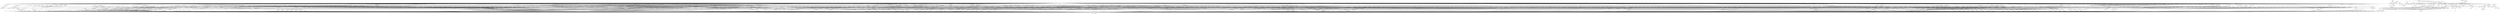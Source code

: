 digraph depends {
    node [shape=plaintext]
"alsa-utils-alsamixer" -> "libasound2";
"alsa-utils-alsamixer" -> "libformw5";
"alsa-utils-alsamixer" -> "libmenuw5";
"alsa-utils-alsamixer" -> "libncursesw5";
"alsa-utils-alsamixer" -> "libpanelw5";
"alsa-utils-alsamixer" -> "libtinfo5";
"angstrom-feed-configs" -> "opkg" [style=dotted];
"angstrom-packagegroup-boot" -> "angstrom-version";
"angstrom-packagegroup-boot" -> "packagegroup-boot";
"avahi-daemon" -> "base-files";
"avahi-daemon" -> "base-passwd";
"avahi-daemon" -> "libavahi-common3";
"avahi-daemon" -> "libavahi-core7";
"avahi-daemon" -> "libcap2";
"avahi-daemon" -> "libdaemon0";
"avahi-daemon" -> "libdbus-1-3";
"avahi-daemon" -> "libexpat1";
"avahi-daemon" -> "libnss-mdns" [style=dotted];
"avahi-daemon" -> "shadow";
"avahi-utils" -> "libavahi-client3";
"avahi-utils" -> "libavahi-common3";
"bluez4" -> "libcap2";
"bluez4" -> "libdbus-1-3";
"bluez4" -> "libglib-2.0-0";
"bluez4" -> "libreadline6";
"bluez4" -> "libudev1";
"bluez4" -> "libusb-0.1-4";
"bluez4" -> "libusb-1.0-0";
"busybox" -> "busybox-syslog" [style=dotted];
"busybox" -> "busybox-udhcpc" [style=dotted];
"cpufreq-tweaks" -> "cpufrequtils";
"dbus-1" -> "base-files";
"dbus-1" -> "base-passwd";
"dbus-1" -> "libdbus-1-3";
"dbus-1" -> "libexpat1";
"dbus-1" -> "libx11-6";
"dbus-1" -> "shadow";
"e2fsprogs-e2fsck" -> "libblkid1";
"e2fsprogs-e2fsck" -> "libcom-err2";
"e2fsprogs-e2fsck" -> "libe2p2";
"e2fsprogs-e2fsck" -> "libext2fs2";
"e2fsprogs-e2fsck" -> "libuuid1";
"htop" -> "libncursesw5";
"htop" -> "libtinfo5";
"htop" -> "ncurses-terminfo";
"iptables" -> "kernel-module-ip-tables" [style=dotted];
"iptables" -> "kernel-module-ipt-masquerade" [style=dotted];
"iptables" -> "kernel-module-iptable-filter" [style=dotted];
"iptables" -> "kernel-module-iptable-nat" [style=dotted];
"iptables" -> "kernel-module-nf-conntrack" [style=dotted];
"iptables" -> "kernel-module-nf-conntrack-ipv4" [style=dotted];
"iptables" -> "kernel-module-nf-defrag-ipv4" [style=dotted];
"iptables" -> "kernel-module-nf-nat" [style=dotted];
"iptables" -> "kernel-module-x-tables" [style=dotted];
"iw" -> "libnl-3-200";
"iw" -> "libnl-3-genl";
"kernel" -> "kernel-4.1.2";
"kernel-4.1.2" -> "kernel-devicetree";
"kernel-4.1.2" -> "kernel-image-4.1.2";
"kernel-module-6lowpan" -> "kernel-4.1.2";
"kernel-module-8021q" -> "kernel-4.1.2";
"kernel-module-8021q" -> "kernel-module-garp";
"kernel-module-8021q" -> "kernel-module-llc";
"kernel-module-8021q" -> "kernel-module-mrp";
"kernel-module-8021q" -> "kernel-module-stp";
"kernel-module-act-bpf" -> "kernel-4.1.2";
"kernel-module-act-connmark" -> "kernel-4.1.2";
"kernel-module-act-connmark" -> "kernel-module-nf-conntrack";
"kernel-module-act-csum" -> "kernel-4.1.2";
"kernel-module-act-gact" -> "kernel-4.1.2";
"kernel-module-act-ipt" -> "kernel-4.1.2";
"kernel-module-act-ipt" -> "kernel-module-x-tables";
"kernel-module-act-mirred" -> "kernel-4.1.2";
"kernel-module-act-nat" -> "kernel-4.1.2";
"kernel-module-act-police" -> "kernel-4.1.2";
"kernel-module-act-simple" -> "kernel-4.1.2";
"kernel-module-act-skbedit" -> "kernel-4.1.2";
"kernel-module-act-vlan" -> "kernel-4.1.2";
"kernel-module-af-packet-diag" -> "kernel-4.1.2";
"kernel-module-af9013" -> "kernel-4.1.2";
"kernel-module-af9033" -> "kernel-4.1.2";
"kernel-module-ah4" -> "kernel-4.1.2";
"kernel-module-ah4" -> "kernel-module-xfrm-algo";
"kernel-module-ah6" -> "kernel-4.1.2";
"kernel-module-ah6" -> "kernel-module-ipv6";
"kernel-module-ah6" -> "kernel-module-xfrm-algo";
"kernel-module-airspy" -> "kernel-4.1.2";
"kernel-module-airspy" -> "kernel-module-media";
"kernel-module-airspy" -> "kernel-module-v4l2-common";
"kernel-module-airspy" -> "kernel-module-videobuf2-core";
"kernel-module-airspy" -> "kernel-module-videobuf2-memops";
"kernel-module-airspy" -> "kernel-module-videobuf2-vmalloc";
"kernel-module-airspy" -> "kernel-module-videodev";
"kernel-module-ansi-cprng" -> "kernel-4.1.2";
"kernel-module-ar5523" -> "kernel-4.1.2";
"kernel-module-ar5523" -> "kernel-module-cfg80211";
"kernel-module-ar5523" -> "kernel-module-mac80211";
"kernel-module-arc4" -> "kernel-4.1.2";
"kernel-module-arp-tables" -> "kernel-4.1.2";
"kernel-module-arp-tables" -> "kernel-module-x-tables";
"kernel-module-arpt-mangle" -> "kernel-4.1.2";
"kernel-module-arpt-mangle" -> "kernel-module-x-tables";
"kernel-module-arptable-filter" -> "kernel-4.1.2";
"kernel-module-arptable-filter" -> "kernel-module-arp-tables";
"kernel-module-arptable-filter" -> "kernel-module-x-tables";
"kernel-module-as102-fe" -> "kernel-4.1.2";
"kernel-module-asix" -> "kernel-4.1.2";
"kernel-module-asix" -> "kernel-module-usbnet";
"kernel-module-async-memcpy" -> "kernel-4.1.2";
"kernel-module-async-memcpy" -> "kernel-module-async-tx";
"kernel-module-async-pq" -> "kernel-4.1.2";
"kernel-module-async-pq" -> "kernel-module-async-tx";
"kernel-module-async-pq" -> "kernel-module-async-xor";
"kernel-module-async-pq" -> "kernel-module-raid6-pq";
"kernel-module-async-pq" -> "kernel-module-xor";
"kernel-module-async-pq" -> "kernel-module-xor-neon";
"kernel-module-async-raid6-recov" -> "kernel-4.1.2";
"kernel-module-async-raid6-recov" -> "kernel-module-async-tx";
"kernel-module-async-raid6-recov" -> "kernel-module-raid6-pq";
"kernel-module-async-tx" -> "kernel-4.1.2";
"kernel-module-async-xor" -> "kernel-4.1.2";
"kernel-module-async-xor" -> "kernel-module-async-tx";
"kernel-module-async-xor" -> "kernel-module-xor";
"kernel-module-async-xor" -> "kernel-module-xor-neon";
"kernel-module-at76c50x-usb" -> "kernel-4.1.2";
"kernel-module-at76c50x-usb" -> "kernel-module-cfg80211";
"kernel-module-at76c50x-usb" -> "kernel-module-mac80211";
"kernel-module-atbm8830" -> "kernel-4.1.2";
"kernel-module-ath" -> "kernel-4.1.2";
"kernel-module-ath" -> "kernel-module-cfg80211";
"kernel-module-ath10k-core" -> "kernel-4.1.2";
"kernel-module-ath10k-core" -> "kernel-module-ath";
"kernel-module-ath10k-core" -> "kernel-module-cfg80211";
"kernel-module-ath10k-core" -> "kernel-module-mac80211";
"kernel-module-ath3k" -> "kernel-4.1.2";
"kernel-module-ath3k" -> "kernel-module-bluetooth";
"kernel-module-ath6kl-core" -> "kernel-4.1.2";
"kernel-module-ath6kl-core" -> "kernel-module-cfg80211";
"kernel-module-ath6kl-sdio" -> "kernel-4.1.2";
"kernel-module-ath6kl-sdio" -> "kernel-module-ath6kl-core";
"kernel-module-ath6kl-sdio" -> "kernel-module-cfg80211";
"kernel-module-ath6kl-usb" -> "kernel-4.1.2";
"kernel-module-ath6kl-usb" -> "kernel-module-ath6kl-core";
"kernel-module-ath6kl-usb" -> "kernel-module-cfg80211";
"kernel-module-ath9k" -> "kernel-4.1.2";
"kernel-module-ath9k" -> "kernel-module-ath";
"kernel-module-ath9k" -> "kernel-module-ath9k-common";
"kernel-module-ath9k" -> "kernel-module-ath9k-hw";
"kernel-module-ath9k" -> "kernel-module-cfg80211";
"kernel-module-ath9k" -> "kernel-module-mac80211";
"kernel-module-ath9k-common" -> "kernel-4.1.2";
"kernel-module-ath9k-common" -> "kernel-module-ath";
"kernel-module-ath9k-common" -> "kernel-module-ath9k-hw";
"kernel-module-ath9k-common" -> "kernel-module-cfg80211";
"kernel-module-ath9k-htc" -> "kernel-4.1.2";
"kernel-module-ath9k-htc" -> "kernel-module-ath";
"kernel-module-ath9k-htc" -> "kernel-module-ath9k-common";
"kernel-module-ath9k-htc" -> "kernel-module-ath9k-hw";
"kernel-module-ath9k-htc" -> "kernel-module-cfg80211";
"kernel-module-ath9k-htc" -> "kernel-module-mac80211";
"kernel-module-ath9k-hw" -> "kernel-4.1.2";
"kernel-module-ath9k-hw" -> "kernel-module-ath";
"kernel-module-ath9k-hw" -> "kernel-module-cfg80211";
"kernel-module-au0828" -> "kernel-4.1.2";
"kernel-module-au0828" -> "kernel-module-dvb-core";
"kernel-module-au0828" -> "kernel-module-media";
"kernel-module-au0828" -> "kernel-module-rc-core";
"kernel-module-au0828" -> "kernel-module-tveeprom";
"kernel-module-au0828" -> "kernel-module-v4l2-common";
"kernel-module-au0828" -> "kernel-module-videobuf2-core";
"kernel-module-au0828" -> "kernel-module-videobuf2-memops";
"kernel-module-au0828" -> "kernel-module-videobuf2-vmalloc";
"kernel-module-au0828" -> "kernel-module-videodev";
"kernel-module-au8522-common" -> "kernel-4.1.2";
"kernel-module-au8522-decoder" -> "kernel-4.1.2";
"kernel-module-au8522-decoder" -> "kernel-module-au8522-common";
"kernel-module-au8522-decoder" -> "kernel-module-media";
"kernel-module-au8522-decoder" -> "kernel-module-v4l2-common";
"kernel-module-au8522-decoder" -> "kernel-module-videodev";
"kernel-module-au8522-dig" -> "kernel-4.1.2";
"kernel-module-au8522-dig" -> "kernel-module-au8522-common";
"kernel-module-authenc" -> "kernel-4.1.2";
"kernel-module-authencesn" -> "kernel-4.1.2";
"kernel-module-authencesn" -> "kernel-module-authenc";
"kernel-module-autofs4" -> "kernel-4.1.2";
"kernel-module-ax88179-178a" -> "kernel-4.1.2";
"kernel-module-ax88179-178a" -> "kernel-module-usbnet";
"kernel-module-b2c2-flexcop" -> "kernel-4.1.2";
"kernel-module-b2c2-flexcop" -> "kernel-module-cx24113";
"kernel-module-b2c2-flexcop" -> "kernel-module-cx24123";
"kernel-module-b2c2-flexcop" -> "kernel-module-dvb-core";
"kernel-module-b2c2-flexcop" -> "kernel-module-s5h1420";
"kernel-module-b2c2-flexcop-usb" -> "kernel-4.1.2";
"kernel-module-b2c2-flexcop-usb" -> "kernel-module-b2c2-flexcop";
"kernel-module-b2c2-flexcop-usb" -> "kernel-module-cx24113";
"kernel-module-b2c2-flexcop-usb" -> "kernel-module-cx24123";
"kernel-module-b2c2-flexcop-usb" -> "kernel-module-dvb-core";
"kernel-module-b2c2-flexcop-usb" -> "kernel-module-s5h1420";
"kernel-module-b43" -> "kernel-4.1.2";
"kernel-module-b43" -> "kernel-module-bcma";
"kernel-module-b43" -> "kernel-module-cfg80211";
"kernel-module-b43" -> "kernel-module-mac80211";
"kernel-module-b43" -> "kernel-module-ssb";
"kernel-module-bcache" -> "kernel-4.1.2";
"kernel-module-bcm203x" -> "kernel-4.1.2";
"kernel-module-bcm203x" -> "kernel-module-bluetooth";
"kernel-module-bcm3510" -> "kernel-4.1.2";
"kernel-module-bcma" -> "kernel-4.1.2";
"kernel-module-bfusb" -> "kernel-4.1.2";
"kernel-module-bfusb" -> "kernel-module-bluetooth";
"kernel-module-bluetooth" -> "kernel-4.1.2";
"kernel-module-bnep" -> "kernel-4.1.2";
"kernel-module-bnep" -> "kernel-module-bluetooth";
"kernel-module-bonding" -> "kernel-4.1.2";
"kernel-module-bpa10x" -> "kernel-4.1.2";
"kernel-module-bpa10x" -> "kernel-module-bluetooth";
"kernel-module-br-netfilter" -> "kernel-4.1.2";
"kernel-module-br-netfilter" -> "kernel-module-bridge";
"kernel-module-br-netfilter" -> "kernel-module-ipv6";
"kernel-module-br-netfilter" -> "kernel-module-llc";
"kernel-module-br-netfilter" -> "kernel-module-stp";
"kernel-module-brcmfmac" -> "kernel-4.1.2";
"kernel-module-brcmfmac" -> "kernel-module-brcmutil";
"kernel-module-brcmfmac" -> "kernel-module-cfg80211";
"kernel-module-brcmutil" -> "kernel-4.1.2";
"kernel-module-brd" -> "kernel-4.1.2";
"kernel-module-bridge" -> "kernel-4.1.2";
"kernel-module-bridge" -> "kernel-module-ipv6";
"kernel-module-bridge" -> "kernel-module-llc";
"kernel-module-bridge" -> "kernel-module-stp";
"kernel-module-bsd-comp" -> "kernel-4.1.2";
"kernel-module-bsd-comp" -> "kernel-module-ppp-generic";
"kernel-module-bsd-comp" -> "kernel-module-slhc";
"kernel-module-btbcm" -> "kernel-4.1.2";
"kernel-module-btbcm" -> "kernel-module-bluetooth";
"kernel-module-btintel" -> "kernel-4.1.2";
"kernel-module-btintel" -> "kernel-module-bluetooth";
"kernel-module-btmrvl" -> "kernel-4.1.2";
"kernel-module-btmrvl" -> "kernel-module-bluetooth";
"kernel-module-btmrvl-sdio" -> "kernel-4.1.2";
"kernel-module-btmrvl-sdio" -> "kernel-module-bluetooth";
"kernel-module-btmrvl-sdio" -> "kernel-module-btmrvl";
"kernel-module-btsdio" -> "kernel-4.1.2";
"kernel-module-btsdio" -> "kernel-module-bluetooth";
"kernel-module-btusb" -> "kernel-4.1.2";
"kernel-module-btusb" -> "kernel-module-bluetooth";
"kernel-module-btusb" -> "kernel-module-btbcm";
"kernel-module-btusb" -> "kernel-module-btintel";
"kernel-module-carl9170" -> "kernel-4.1.2";
"kernel-module-carl9170" -> "kernel-module-ath";
"kernel-module-carl9170" -> "kernel-module-cfg80211";
"kernel-module-carl9170" -> "kernel-module-mac80211";
"kernel-module-cbc" -> "kernel-4.1.2";
"kernel-module-ccm" -> "kernel-4.1.2";
"kernel-module-cdc-ether" -> "kernel-4.1.2";
"kernel-module-cdc-ether" -> "kernel-module-usbnet";
"kernel-module-cdc-ncm" -> "kernel-4.1.2";
"kernel-module-cdc-ncm" -> "kernel-module-usbnet";
"kernel-module-cdc-subset" -> "kernel-4.1.2";
"kernel-module-cdc-subset" -> "kernel-module-usbnet";
"kernel-module-cdrom" -> "kernel-4.1.2";
"kernel-module-cfg80211" -> "kernel-4.1.2";
"kernel-module-cls-basic" -> "kernel-4.1.2";
"kernel-module-cls-bpf" -> "kernel-4.1.2";
"kernel-module-cls-cgroup" -> "kernel-4.1.2";
"kernel-module-cls-flow" -> "kernel-4.1.2";
"kernel-module-cls-fw" -> "kernel-4.1.2";
"kernel-module-cls-route" -> "kernel-4.1.2";
"kernel-module-cls-rsvp" -> "kernel-4.1.2";
"kernel-module-cls-rsvp6" -> "kernel-4.1.2";
"kernel-module-cls-tcindex" -> "kernel-4.1.2";
"kernel-module-cls-u32" -> "kernel-4.1.2";
"kernel-module-cmac" -> "kernel-4.1.2";
"kernel-module-cn" -> "kernel-4.1.2";
"kernel-module-cpia2" -> "kernel-4.1.2";
"kernel-module-cpia2" -> "kernel-module-media";
"kernel-module-cpia2" -> "kernel-module-v4l2-common";
"kernel-module-cpia2" -> "kernel-module-videodev";
"kernel-module-cpufreq-conservative" -> "kernel-4.1.2";
"kernel-module-cpufreq-powersave" -> "kernel-4.1.2";
"kernel-module-cpufreq-userspace" -> "kernel-4.1.2";
"kernel-module-crc-ccitt" -> "kernel-4.1.2";
"kernel-module-crc-itu-t" -> "kernel-4.1.2";
"kernel-module-crc7" -> "kernel-4.1.2";
"kernel-module-crypto-null" -> "kernel-4.1.2";
"kernel-module-cs53l32a" -> "kernel-4.1.2";
"kernel-module-cs53l32a" -> "kernel-module-media";
"kernel-module-cs53l32a" -> "kernel-module-v4l2-common";
"kernel-module-cs53l32a" -> "kernel-module-videodev";
"kernel-module-ctr" -> "kernel-4.1.2";
"kernel-module-cw1200-core" -> "kernel-4.1.2";
"kernel-module-cw1200-core" -> "kernel-module-cfg80211";
"kernel-module-cw1200-core" -> "kernel-module-mac80211";
"kernel-module-cw1200-wlan-sdio" -> "kernel-4.1.2";
"kernel-module-cw1200-wlan-sdio" -> "kernel-module-cfg80211";
"kernel-module-cw1200-wlan-sdio" -> "kernel-module-cw1200-core";
"kernel-module-cw1200-wlan-sdio" -> "kernel-module-mac80211";
"kernel-module-cw1200-wlan-spi" -> "kernel-4.1.2";
"kernel-module-cw1200-wlan-spi" -> "kernel-module-cfg80211";
"kernel-module-cw1200-wlan-spi" -> "kernel-module-cw1200-core";
"kernel-module-cw1200-wlan-spi" -> "kernel-module-mac80211";
"kernel-module-cx22702" -> "kernel-4.1.2";
"kernel-module-cx231xx" -> "kernel-4.1.2";
"kernel-module-cx231xx" -> "kernel-module-cx2341x";
"kernel-module-cx231xx" -> "kernel-module-i2c-mux";
"kernel-module-cx231xx" -> "kernel-module-media";
"kernel-module-cx231xx" -> "kernel-module-rc-core";
"kernel-module-cx231xx" -> "kernel-module-tveeprom";
"kernel-module-cx231xx" -> "kernel-module-v4l2-common";
"kernel-module-cx231xx" -> "kernel-module-videobuf-core";
"kernel-module-cx231xx" -> "kernel-module-videobuf-vmalloc";
"kernel-module-cx231xx" -> "kernel-module-videodev";
"kernel-module-cx231xx-dvb" -> "kernel-4.1.2";
"kernel-module-cx231xx-dvb" -> "kernel-module-cx231xx";
"kernel-module-cx231xx-dvb" -> "kernel-module-cx2341x";
"kernel-module-cx231xx-dvb" -> "kernel-module-dvb-core";
"kernel-module-cx231xx-dvb" -> "kernel-module-i2c-mux";
"kernel-module-cx231xx-dvb" -> "kernel-module-media";
"kernel-module-cx231xx-dvb" -> "kernel-module-rc-core";
"kernel-module-cx231xx-dvb" -> "kernel-module-tveeprom";
"kernel-module-cx231xx-dvb" -> "kernel-module-v4l2-common";
"kernel-module-cx231xx-dvb" -> "kernel-module-videobuf-core";
"kernel-module-cx231xx-dvb" -> "kernel-module-videobuf-vmalloc";
"kernel-module-cx231xx-dvb" -> "kernel-module-videodev";
"kernel-module-cx2341x" -> "kernel-4.1.2";
"kernel-module-cx2341x" -> "kernel-module-media";
"kernel-module-cx2341x" -> "kernel-module-v4l2-common";
"kernel-module-cx2341x" -> "kernel-module-videodev";
"kernel-module-cx24113" -> "kernel-4.1.2";
"kernel-module-cx24116" -> "kernel-4.1.2";
"kernel-module-cx24123" -> "kernel-4.1.2";
"kernel-module-cx25840" -> "kernel-4.1.2";
"kernel-module-cx25840" -> "kernel-module-media";
"kernel-module-cx25840" -> "kernel-module-v4l2-common";
"kernel-module-cx25840" -> "kernel-module-videodev";
"kernel-module-cxd2820r" -> "kernel-4.1.2";
"kernel-module-cxd2820r" -> "kernel-module-dvb-core";
"kernel-module-cypress-firmware" -> "kernel-4.1.2";
"kernel-module-deflate" -> "kernel-4.1.2";
"kernel-module-deflate" -> "kernel-module-zlib-deflate";
"kernel-module-des-generic" -> "kernel-4.1.2";
"kernel-module-dib0070" -> "kernel-4.1.2";
"kernel-module-dib0090" -> "kernel-4.1.2";
"kernel-module-dib3000mb" -> "kernel-4.1.2";
"kernel-module-dib3000mc" -> "kernel-4.1.2";
"kernel-module-dib3000mc" -> "kernel-module-dibx000-common";
"kernel-module-dib7000m" -> "kernel-4.1.2";
"kernel-module-dib7000m" -> "kernel-module-dibx000-common";
"kernel-module-dib7000p" -> "kernel-4.1.2";
"kernel-module-dib7000p" -> "kernel-module-dibx000-common";
"kernel-module-dib7000p" -> "kernel-module-dvb-core";
"kernel-module-dib8000" -> "kernel-4.1.2";
"kernel-module-dib8000" -> "kernel-module-dibx000-common";
"kernel-module-dib8000" -> "kernel-module-dvb-core";
"kernel-module-dibx000-common" -> "kernel-4.1.2";
"kernel-module-dm-bio-prison" -> "kernel-4.1.2";
"kernel-module-dm-bufio" -> "kernel-4.1.2";
"kernel-module-dm-bufio" -> "kernel-module-dm-mod";
"kernel-module-dm-cache" -> "kernel-4.1.2";
"kernel-module-dm-cache" -> "kernel-module-dm-bio-prison";
"kernel-module-dm-cache" -> "kernel-module-dm-bufio";
"kernel-module-dm-cache" -> "kernel-module-dm-mod";
"kernel-module-dm-cache" -> "kernel-module-dm-persistent-data";
"kernel-module-dm-cache" -> "kernel-module-libcrc32c";
"kernel-module-dm-cache-cleaner" -> "kernel-4.1.2";
"kernel-module-dm-cache-cleaner" -> "kernel-module-dm-bio-prison";
"kernel-module-dm-cache-cleaner" -> "kernel-module-dm-bufio";
"kernel-module-dm-cache-cleaner" -> "kernel-module-dm-cache";
"kernel-module-dm-cache-cleaner" -> "kernel-module-dm-mod";
"kernel-module-dm-cache-cleaner" -> "kernel-module-dm-persistent-data";
"kernel-module-dm-cache-cleaner" -> "kernel-module-libcrc32c";
"kernel-module-dm-cache-mq" -> "kernel-4.1.2";
"kernel-module-dm-cache-mq" -> "kernel-module-dm-bio-prison";
"kernel-module-dm-cache-mq" -> "kernel-module-dm-bufio";
"kernel-module-dm-cache-mq" -> "kernel-module-dm-cache";
"kernel-module-dm-cache-mq" -> "kernel-module-dm-mod";
"kernel-module-dm-cache-mq" -> "kernel-module-dm-persistent-data";
"kernel-module-dm-cache-mq" -> "kernel-module-libcrc32c";
"kernel-module-dm-crypt" -> "kernel-4.1.2";
"kernel-module-dm-crypt" -> "kernel-module-dm-mod";
"kernel-module-dm-delay" -> "kernel-4.1.2";
"kernel-module-dm-delay" -> "kernel-module-dm-mod";
"kernel-module-dm-era" -> "kernel-4.1.2";
"kernel-module-dm-era" -> "kernel-module-dm-bufio";
"kernel-module-dm-era" -> "kernel-module-dm-mod";
"kernel-module-dm-era" -> "kernel-module-dm-persistent-data";
"kernel-module-dm-era" -> "kernel-module-libcrc32c";
"kernel-module-dm-flakey" -> "kernel-4.1.2";
"kernel-module-dm-flakey" -> "kernel-module-dm-mod";
"kernel-module-dm-log" -> "kernel-4.1.2";
"kernel-module-dm-log" -> "kernel-module-dm-mod";
"kernel-module-dm-log-userspace" -> "kernel-4.1.2";
"kernel-module-dm-log-userspace" -> "kernel-module-cn";
"kernel-module-dm-log-userspace" -> "kernel-module-dm-log";
"kernel-module-dm-log-userspace" -> "kernel-module-dm-mod";
"kernel-module-dm-log-writes" -> "kernel-4.1.2";
"kernel-module-dm-log-writes" -> "kernel-module-dm-mod";
"kernel-module-dm-mirror" -> "kernel-4.1.2";
"kernel-module-dm-mirror" -> "kernel-module-dm-log";
"kernel-module-dm-mirror" -> "kernel-module-dm-mod";
"kernel-module-dm-mirror" -> "kernel-module-dm-region-hash";
"kernel-module-dm-mod" -> "kernel-4.1.2";
"kernel-module-dm-multipath" -> "kernel-4.1.2";
"kernel-module-dm-multipath" -> "kernel-module-dm-mod";
"kernel-module-dm-persistent-data" -> "kernel-4.1.2";
"kernel-module-dm-persistent-data" -> "kernel-module-dm-bufio";
"kernel-module-dm-persistent-data" -> "kernel-module-dm-mod";
"kernel-module-dm-persistent-data" -> "kernel-module-libcrc32c";
"kernel-module-dm-queue-length" -> "kernel-4.1.2";
"kernel-module-dm-queue-length" -> "kernel-module-dm-mod";
"kernel-module-dm-queue-length" -> "kernel-module-dm-multipath";
"kernel-module-dm-raid" -> "kernel-4.1.2";
"kernel-module-dm-raid" -> "kernel-module-async-memcpy";
"kernel-module-dm-raid" -> "kernel-module-async-pq";
"kernel-module-dm-raid" -> "kernel-module-async-raid6-recov";
"kernel-module-dm-raid" -> "kernel-module-async-tx";
"kernel-module-dm-raid" -> "kernel-module-async-xor";
"kernel-module-dm-raid" -> "kernel-module-dm-mod";
"kernel-module-dm-raid" -> "kernel-module-md-mod";
"kernel-module-dm-raid" -> "kernel-module-raid456";
"kernel-module-dm-raid" -> "kernel-module-raid6-pq";
"kernel-module-dm-raid" -> "kernel-module-xor";
"kernel-module-dm-raid" -> "kernel-module-xor-neon";
"kernel-module-dm-region-hash" -> "kernel-4.1.2";
"kernel-module-dm-region-hash" -> "kernel-module-dm-log";
"kernel-module-dm-region-hash" -> "kernel-module-dm-mod";
"kernel-module-dm-round-robin" -> "kernel-4.1.2";
"kernel-module-dm-round-robin" -> "kernel-module-dm-mod";
"kernel-module-dm-round-robin" -> "kernel-module-dm-multipath";
"kernel-module-dm-service-time" -> "kernel-4.1.2";
"kernel-module-dm-service-time" -> "kernel-module-dm-mod";
"kernel-module-dm-service-time" -> "kernel-module-dm-multipath";
"kernel-module-dm-snapshot" -> "kernel-4.1.2";
"kernel-module-dm-snapshot" -> "kernel-module-dm-bufio";
"kernel-module-dm-snapshot" -> "kernel-module-dm-mod";
"kernel-module-dm-switch" -> "kernel-4.1.2";
"kernel-module-dm-switch" -> "kernel-module-dm-mod";
"kernel-module-dm-thin-pool" -> "kernel-4.1.2";
"kernel-module-dm-thin-pool" -> "kernel-module-dm-bio-prison";
"kernel-module-dm-thin-pool" -> "kernel-module-dm-bufio";
"kernel-module-dm-thin-pool" -> "kernel-module-dm-mod";
"kernel-module-dm-thin-pool" -> "kernel-module-dm-persistent-data";
"kernel-module-dm-thin-pool" -> "kernel-module-libcrc32c";
"kernel-module-dm-verity" -> "kernel-4.1.2";
"kernel-module-dm-verity" -> "kernel-module-dm-bufio";
"kernel-module-dm-verity" -> "kernel-module-dm-mod";
"kernel-module-dm-zero" -> "kernel-4.1.2";
"kernel-module-dm-zero" -> "kernel-module-dm-mod";
"kernel-module-drxk" -> "kernel-4.1.2";
"kernel-module-drxk" -> "kernel-module-dvb-core";
"kernel-module-ds3000" -> "kernel-4.1.2";
"kernel-module-dsbr100" -> "kernel-4.1.2";
"kernel-module-dsbr100" -> "kernel-module-media";
"kernel-module-dsbr100" -> "kernel-module-videodev";
"kernel-module-dummy" -> "kernel-4.1.2";
"kernel-module-dvb-as102" -> "kernel-4.1.2";
"kernel-module-dvb-as102" -> "kernel-module-dvb-core";
"kernel-module-dvb-core" -> "kernel-4.1.2";
"kernel-module-dvb-pll" -> "kernel-4.1.2";
"kernel-module-dvb-usb" -> "kernel-4.1.2";
"kernel-module-dvb-usb" -> "kernel-module-dvb-core";
"kernel-module-dvb-usb" -> "kernel-module-rc-core";
"kernel-module-dvb-usb-a800" -> "kernel-4.1.2";
"kernel-module-dvb-usb-a800" -> "kernel-module-dib3000mc";
"kernel-module-dvb-usb-a800" -> "kernel-module-dibx000-common";
"kernel-module-dvb-usb-a800" -> "kernel-module-dvb-core";
"kernel-module-dvb-usb-a800" -> "kernel-module-dvb-usb";
"kernel-module-dvb-usb-a800" -> "kernel-module-dvb-usb-dibusb-common";
"kernel-module-dvb-usb-a800" -> "kernel-module-rc-core";
"kernel-module-dvb-usb-af9005" -> "kernel-4.1.2";
"kernel-module-dvb-usb-af9005" -> "kernel-module-dvb-core";
"kernel-module-dvb-usb-af9005" -> "kernel-module-dvb-usb";
"kernel-module-dvb-usb-af9005" -> "kernel-module-rc-core";
"kernel-module-dvb-usb-af9005-remote" -> "kernel-4.1.2";
"kernel-module-dvb-usb-af9015" -> "kernel-4.1.2";
"kernel-module-dvb-usb-af9015" -> "kernel-module-dvb-core";
"kernel-module-dvb-usb-af9015" -> "kernel-module-dvb-usb-v2";
"kernel-module-dvb-usb-af9015" -> "kernel-module-rc-core";
"kernel-module-dvb-usb-af9035" -> "kernel-4.1.2";
"kernel-module-dvb-usb-af9035" -> "kernel-module-dvb-core";
"kernel-module-dvb-usb-af9035" -> "kernel-module-dvb-usb-v2";
"kernel-module-dvb-usb-af9035" -> "kernel-module-rc-core";
"kernel-module-dvb-usb-anysee" -> "kernel-4.1.2";
"kernel-module-dvb-usb-anysee" -> "kernel-module-dvb-core";
"kernel-module-dvb-usb-anysee" -> "kernel-module-dvb-usb-v2";
"kernel-module-dvb-usb-anysee" -> "kernel-module-rc-core";
"kernel-module-dvb-usb-au6610" -> "kernel-4.1.2";
"kernel-module-dvb-usb-au6610" -> "kernel-module-dvb-core";
"kernel-module-dvb-usb-au6610" -> "kernel-module-dvb-usb-v2";
"kernel-module-dvb-usb-au6610" -> "kernel-module-rc-core";
"kernel-module-dvb-usb-az6007" -> "kernel-4.1.2";
"kernel-module-dvb-usb-az6007" -> "kernel-module-cypress-firmware";
"kernel-module-dvb-usb-az6007" -> "kernel-module-dvb-core";
"kernel-module-dvb-usb-az6007" -> "kernel-module-dvb-usb-v2";
"kernel-module-dvb-usb-az6007" -> "kernel-module-rc-core";
"kernel-module-dvb-usb-az6027" -> "kernel-4.1.2";
"kernel-module-dvb-usb-az6027" -> "kernel-module-dvb-core";
"kernel-module-dvb-usb-az6027" -> "kernel-module-dvb-usb";
"kernel-module-dvb-usb-az6027" -> "kernel-module-rc-core";
"kernel-module-dvb-usb-az6027" -> "kernel-module-stb0899";
"kernel-module-dvb-usb-az6027" -> "kernel-module-stb6100";
"kernel-module-dvb-usb-ce6230" -> "kernel-4.1.2";
"kernel-module-dvb-usb-ce6230" -> "kernel-module-dvb-core";
"kernel-module-dvb-usb-ce6230" -> "kernel-module-dvb-usb-v2";
"kernel-module-dvb-usb-ce6230" -> "kernel-module-rc-core";
"kernel-module-dvb-usb-cinergyt2" -> "kernel-4.1.2";
"kernel-module-dvb-usb-cinergyt2" -> "kernel-module-dvb-core";
"kernel-module-dvb-usb-cinergyt2" -> "kernel-module-dvb-usb";
"kernel-module-dvb-usb-cinergyt2" -> "kernel-module-rc-core";
"kernel-module-dvb-usb-cxusb" -> "kernel-4.1.2";
"kernel-module-dvb-usb-cxusb" -> "kernel-module-dib0070";
"kernel-module-dvb-usb-cxusb" -> "kernel-module-dvb-core";
"kernel-module-dvb-usb-cxusb" -> "kernel-module-dvb-usb";
"kernel-module-dvb-usb-cxusb" -> "kernel-module-rc-core";
"kernel-module-dvb-usb-dib0700" -> "kernel-4.1.2";
"kernel-module-dvb-usb-dib0700" -> "kernel-module-dib0070";
"kernel-module-dvb-usb-dib0700" -> "kernel-module-dib0090";
"kernel-module-dvb-usb-dib0700" -> "kernel-module-dib3000mc";
"kernel-module-dvb-usb-dib0700" -> "kernel-module-dib7000m";
"kernel-module-dvb-usb-dib0700" -> "kernel-module-dibx000-common";
"kernel-module-dvb-usb-dib0700" -> "kernel-module-dvb-core";
"kernel-module-dvb-usb-dib0700" -> "kernel-module-dvb-usb";
"kernel-module-dvb-usb-dib0700" -> "kernel-module-rc-core";
"kernel-module-dvb-usb-dibusb-common" -> "kernel-4.1.2";
"kernel-module-dvb-usb-dibusb-common" -> "kernel-module-dib3000mc";
"kernel-module-dvb-usb-dibusb-common" -> "kernel-module-dibx000-common";
"kernel-module-dvb-usb-dibusb-common" -> "kernel-module-dvb-core";
"kernel-module-dvb-usb-dibusb-common" -> "kernel-module-dvb-usb";
"kernel-module-dvb-usb-dibusb-common" -> "kernel-module-rc-core";
"kernel-module-dvb-usb-dibusb-mb" -> "kernel-4.1.2";
"kernel-module-dvb-usb-dibusb-mb" -> "kernel-module-dib3000mc";
"kernel-module-dvb-usb-dibusb-mb" -> "kernel-module-dibx000-common";
"kernel-module-dvb-usb-dibusb-mb" -> "kernel-module-dvb-core";
"kernel-module-dvb-usb-dibusb-mb" -> "kernel-module-dvb-usb";
"kernel-module-dvb-usb-dibusb-mb" -> "kernel-module-dvb-usb-dibusb-common";
"kernel-module-dvb-usb-dibusb-mb" -> "kernel-module-rc-core";
"kernel-module-dvb-usb-dibusb-mc" -> "kernel-4.1.2";
"kernel-module-dvb-usb-dibusb-mc" -> "kernel-module-dib3000mc";
"kernel-module-dvb-usb-dibusb-mc" -> "kernel-module-dibx000-common";
"kernel-module-dvb-usb-dibusb-mc" -> "kernel-module-dvb-core";
"kernel-module-dvb-usb-dibusb-mc" -> "kernel-module-dvb-usb";
"kernel-module-dvb-usb-dibusb-mc" -> "kernel-module-dvb-usb-dibusb-common";
"kernel-module-dvb-usb-dibusb-mc" -> "kernel-module-rc-core";
"kernel-module-dvb-usb-digitv" -> "kernel-4.1.2";
"kernel-module-dvb-usb-digitv" -> "kernel-module-dvb-core";
"kernel-module-dvb-usb-digitv" -> "kernel-module-dvb-usb";
"kernel-module-dvb-usb-digitv" -> "kernel-module-rc-core";
"kernel-module-dvb-usb-dtt200u" -> "kernel-4.1.2";
"kernel-module-dvb-usb-dtt200u" -> "kernel-module-dvb-core";
"kernel-module-dvb-usb-dtt200u" -> "kernel-module-dvb-usb";
"kernel-module-dvb-usb-dtt200u" -> "kernel-module-rc-core";
"kernel-module-dvb-usb-dtv5100" -> "kernel-4.1.2";
"kernel-module-dvb-usb-dtv5100" -> "kernel-module-dvb-core";
"kernel-module-dvb-usb-dtv5100" -> "kernel-module-dvb-usb";
"kernel-module-dvb-usb-dtv5100" -> "kernel-module-rc-core";
"kernel-module-dvb-usb-dvbsky" -> "kernel-4.1.2";
"kernel-module-dvb-usb-dvbsky" -> "kernel-module-dvb-core";
"kernel-module-dvb-usb-dvbsky" -> "kernel-module-dvb-usb-v2";
"kernel-module-dvb-usb-dvbsky" -> "kernel-module-rc-core";
"kernel-module-dvb-usb-dw2102" -> "kernel-4.1.2";
"kernel-module-dvb-usb-dw2102" -> "kernel-module-dvb-core";
"kernel-module-dvb-usb-dw2102" -> "kernel-module-dvb-usb";
"kernel-module-dvb-usb-dw2102" -> "kernel-module-rc-core";
"kernel-module-dvb-usb-ec168" -> "kernel-4.1.2";
"kernel-module-dvb-usb-ec168" -> "kernel-module-dvb-core";
"kernel-module-dvb-usb-ec168" -> "kernel-module-dvb-usb-v2";
"kernel-module-dvb-usb-ec168" -> "kernel-module-rc-core";
"kernel-module-dvb-usb-friio" -> "kernel-4.1.2";
"kernel-module-dvb-usb-friio" -> "kernel-module-dvb-core";
"kernel-module-dvb-usb-friio" -> "kernel-module-dvb-usb";
"kernel-module-dvb-usb-friio" -> "kernel-module-rc-core";
"kernel-module-dvb-usb-gl861" -> "kernel-4.1.2";
"kernel-module-dvb-usb-gl861" -> "kernel-module-dvb-core";
"kernel-module-dvb-usb-gl861" -> "kernel-module-dvb-usb-v2";
"kernel-module-dvb-usb-gl861" -> "kernel-module-rc-core";
"kernel-module-dvb-usb-gp8psk" -> "kernel-4.1.2";
"kernel-module-dvb-usb-gp8psk" -> "kernel-module-dvb-core";
"kernel-module-dvb-usb-gp8psk" -> "kernel-module-dvb-usb";
"kernel-module-dvb-usb-gp8psk" -> "kernel-module-rc-core";
"kernel-module-dvb-usb-lmedm04" -> "kernel-4.1.2";
"kernel-module-dvb-usb-lmedm04" -> "kernel-module-dvb-core";
"kernel-module-dvb-usb-lmedm04" -> "kernel-module-dvb-usb-v2";
"kernel-module-dvb-usb-lmedm04" -> "kernel-module-rc-core";
"kernel-module-dvb-usb-m920x" -> "kernel-4.1.2";
"kernel-module-dvb-usb-m920x" -> "kernel-module-dvb-core";
"kernel-module-dvb-usb-m920x" -> "kernel-module-dvb-usb";
"kernel-module-dvb-usb-m920x" -> "kernel-module-rc-core";
"kernel-module-dvb-usb-mxl111sf" -> "kernel-4.1.2";
"kernel-module-dvb-usb-mxl111sf" -> "kernel-module-dvb-core";
"kernel-module-dvb-usb-mxl111sf" -> "kernel-module-dvb-usb-v2";
"kernel-module-dvb-usb-mxl111sf" -> "kernel-module-rc-core";
"kernel-module-dvb-usb-mxl111sf" -> "kernel-module-tveeprom";
"kernel-module-dvb-usb-nova-t-usb2" -> "kernel-4.1.2";
"kernel-module-dvb-usb-nova-t-usb2" -> "kernel-module-dib3000mc";
"kernel-module-dvb-usb-nova-t-usb2" -> "kernel-module-dibx000-common";
"kernel-module-dvb-usb-nova-t-usb2" -> "kernel-module-dvb-core";
"kernel-module-dvb-usb-nova-t-usb2" -> "kernel-module-dvb-usb";
"kernel-module-dvb-usb-nova-t-usb2" -> "kernel-module-dvb-usb-dibusb-common";
"kernel-module-dvb-usb-nova-t-usb2" -> "kernel-module-rc-core";
"kernel-module-dvb-usb-opera" -> "kernel-4.1.2";
"kernel-module-dvb-usb-opera" -> "kernel-module-dvb-core";
"kernel-module-dvb-usb-opera" -> "kernel-module-dvb-usb";
"kernel-module-dvb-usb-opera" -> "kernel-module-rc-core";
"kernel-module-dvb-usb-pctv452e" -> "kernel-4.1.2";
"kernel-module-dvb-usb-pctv452e" -> "kernel-module-dvb-core";
"kernel-module-dvb-usb-pctv452e" -> "kernel-module-dvb-usb";
"kernel-module-dvb-usb-pctv452e" -> "kernel-module-rc-core";
"kernel-module-dvb-usb-pctv452e" -> "kernel-module-ttpci-eeprom";
"kernel-module-dvb-usb-rtl28xxu" -> "kernel-4.1.2";
"kernel-module-dvb-usb-rtl28xxu" -> "kernel-module-dvb-core";
"kernel-module-dvb-usb-rtl28xxu" -> "kernel-module-dvb-usb-v2";
"kernel-module-dvb-usb-rtl28xxu" -> "kernel-module-rc-core";
"kernel-module-dvb-usb-technisat-usb2" -> "kernel-4.1.2";
"kernel-module-dvb-usb-technisat-usb2" -> "kernel-module-dvb-core";
"kernel-module-dvb-usb-technisat-usb2" -> "kernel-module-dvb-usb";
"kernel-module-dvb-usb-technisat-usb2" -> "kernel-module-rc-core";
"kernel-module-dvb-usb-ttusb2" -> "kernel-4.1.2";
"kernel-module-dvb-usb-ttusb2" -> "kernel-module-dvb-core";
"kernel-module-dvb-usb-ttusb2" -> "kernel-module-dvb-usb";
"kernel-module-dvb-usb-ttusb2" -> "kernel-module-rc-core";
"kernel-module-dvb-usb-umt-010" -> "kernel-4.1.2";
"kernel-module-dvb-usb-umt-010" -> "kernel-module-dib3000mc";
"kernel-module-dvb-usb-umt-010" -> "kernel-module-dibx000-common";
"kernel-module-dvb-usb-umt-010" -> "kernel-module-dvb-core";
"kernel-module-dvb-usb-umt-010" -> "kernel-module-dvb-usb";
"kernel-module-dvb-usb-umt-010" -> "kernel-module-dvb-usb-dibusb-common";
"kernel-module-dvb-usb-umt-010" -> "kernel-module-rc-core";
"kernel-module-dvb-usb-v2" -> "kernel-4.1.2";
"kernel-module-dvb-usb-v2" -> "kernel-module-dvb-core";
"kernel-module-dvb-usb-v2" -> "kernel-module-rc-core";
"kernel-module-dvb-usb-vp702x" -> "kernel-4.1.2";
"kernel-module-dvb-usb-vp702x" -> "kernel-module-dvb-core";
"kernel-module-dvb-usb-vp702x" -> "kernel-module-dvb-usb";
"kernel-module-dvb-usb-vp702x" -> "kernel-module-rc-core";
"kernel-module-dvb-usb-vp7045" -> "kernel-4.1.2";
"kernel-module-dvb-usb-vp7045" -> "kernel-module-dvb-core";
"kernel-module-dvb-usb-vp7045" -> "kernel-module-dvb-usb";
"kernel-module-dvb-usb-vp7045" -> "kernel-module-rc-core";
"kernel-module-e4000" -> "kernel-4.1.2";
"kernel-module-e4000" -> "kernel-module-media";
"kernel-module-e4000" -> "kernel-module-videodev";
"kernel-module-ec100" -> "kernel-4.1.2";
"kernel-module-ecb" -> "kernel-4.1.2";
"kernel-module-eeprom-93cx6" -> "kernel-4.1.2";
"kernel-module-em-cmp" -> "kernel-4.1.2";
"kernel-module-em-meta" -> "kernel-4.1.2";
"kernel-module-em-nbyte" -> "kernel-4.1.2";
"kernel-module-em-text" -> "kernel-4.1.2";
"kernel-module-em-u32" -> "kernel-4.1.2";
"kernel-module-esp4" -> "kernel-4.1.2";
"kernel-module-esp4" -> "kernel-module-xfrm-algo";
"kernel-module-esp6" -> "kernel-4.1.2";
"kernel-module-esp6" -> "kernel-module-ipv6";
"kernel-module-esp6" -> "kernel-module-xfrm-algo";
"kernel-module-faulty" -> "kernel-4.1.2";
"kernel-module-faulty" -> "kernel-module-md-mod";
"kernel-module-fc0011" -> "kernel-4.1.2";
"kernel-module-fc0012" -> "kernel-4.1.2";
"kernel-module-fc0013" -> "kernel-4.1.2";
"kernel-module-fc2580" -> "kernel-4.1.2";
"kernel-module-fou" -> "kernel-4.1.2";
"kernel-module-fou" -> "kernel-module-ip6-udp-tunnel";
"kernel-module-fou" -> "kernel-module-udp-tunnel";
"kernel-module-fuse" -> "kernel-4.1.2";
"kernel-module-garp" -> "kernel-4.1.2";
"kernel-module-garp" -> "kernel-module-llc";
"kernel-module-garp" -> "kernel-module-stp";
"kernel-module-gcm" -> "kernel-4.1.2";
"kernel-module-gf128mul" -> "kernel-4.1.2";
"kernel-module-ghash-generic" -> "kernel-4.1.2";
"kernel-module-ghash-generic" -> "kernel-module-gf128mul";
"kernel-module-gre" -> "kernel-4.1.2";
"kernel-module-gspca-benq" -> "kernel-4.1.2";
"kernel-module-gspca-benq" -> "kernel-module-gspca-main";
"kernel-module-gspca-benq" -> "kernel-module-media";
"kernel-module-gspca-benq" -> "kernel-module-videodev";
"kernel-module-gspca-conex" -> "kernel-4.1.2";
"kernel-module-gspca-conex" -> "kernel-module-gspca-main";
"kernel-module-gspca-conex" -> "kernel-module-media";
"kernel-module-gspca-conex" -> "kernel-module-videodev";
"kernel-module-gspca-cpia1" -> "kernel-4.1.2";
"kernel-module-gspca-cpia1" -> "kernel-module-gspca-main";
"kernel-module-gspca-cpia1" -> "kernel-module-media";
"kernel-module-gspca-cpia1" -> "kernel-module-videodev";
"kernel-module-gspca-dtcs033" -> "kernel-4.1.2";
"kernel-module-gspca-dtcs033" -> "kernel-module-gspca-main";
"kernel-module-gspca-dtcs033" -> "kernel-module-media";
"kernel-module-gspca-dtcs033" -> "kernel-module-videodev";
"kernel-module-gspca-etoms" -> "kernel-4.1.2";
"kernel-module-gspca-etoms" -> "kernel-module-gspca-main";
"kernel-module-gspca-etoms" -> "kernel-module-media";
"kernel-module-gspca-etoms" -> "kernel-module-videodev";
"kernel-module-gspca-finepix" -> "kernel-4.1.2";
"kernel-module-gspca-finepix" -> "kernel-module-gspca-main";
"kernel-module-gspca-finepix" -> "kernel-module-media";
"kernel-module-gspca-finepix" -> "kernel-module-videodev";
"kernel-module-gspca-gl860" -> "kernel-4.1.2";
"kernel-module-gspca-gl860" -> "kernel-module-gspca-main";
"kernel-module-gspca-gl860" -> "kernel-module-media";
"kernel-module-gspca-gl860" -> "kernel-module-videodev";
"kernel-module-gspca-jeilinj" -> "kernel-4.1.2";
"kernel-module-gspca-jeilinj" -> "kernel-module-gspca-main";
"kernel-module-gspca-jeilinj" -> "kernel-module-media";
"kernel-module-gspca-jeilinj" -> "kernel-module-videodev";
"kernel-module-gspca-jl2005bcd" -> "kernel-4.1.2";
"kernel-module-gspca-jl2005bcd" -> "kernel-module-gspca-main";
"kernel-module-gspca-jl2005bcd" -> "kernel-module-media";
"kernel-module-gspca-jl2005bcd" -> "kernel-module-videodev";
"kernel-module-gspca-kinect" -> "kernel-4.1.2";
"kernel-module-gspca-kinect" -> "kernel-module-gspca-main";
"kernel-module-gspca-kinect" -> "kernel-module-media";
"kernel-module-gspca-kinect" -> "kernel-module-videodev";
"kernel-module-gspca-konica" -> "kernel-4.1.2";
"kernel-module-gspca-konica" -> "kernel-module-gspca-main";
"kernel-module-gspca-konica" -> "kernel-module-media";
"kernel-module-gspca-konica" -> "kernel-module-videodev";
"kernel-module-gspca-m5602" -> "kernel-4.1.2";
"kernel-module-gspca-m5602" -> "kernel-module-gspca-main";
"kernel-module-gspca-m5602" -> "kernel-module-media";
"kernel-module-gspca-m5602" -> "kernel-module-videodev";
"kernel-module-gspca-main" -> "kernel-4.1.2";
"kernel-module-gspca-main" -> "kernel-module-media";
"kernel-module-gspca-main" -> "kernel-module-videodev";
"kernel-module-gspca-mars" -> "kernel-4.1.2";
"kernel-module-gspca-mars" -> "kernel-module-gspca-main";
"kernel-module-gspca-mars" -> "kernel-module-media";
"kernel-module-gspca-mars" -> "kernel-module-videodev";
"kernel-module-gspca-mr97310a" -> "kernel-4.1.2";
"kernel-module-gspca-mr97310a" -> "kernel-module-gspca-main";
"kernel-module-gspca-mr97310a" -> "kernel-module-media";
"kernel-module-gspca-mr97310a" -> "kernel-module-videodev";
"kernel-module-gspca-nw80x" -> "kernel-4.1.2";
"kernel-module-gspca-nw80x" -> "kernel-module-gspca-main";
"kernel-module-gspca-nw80x" -> "kernel-module-media";
"kernel-module-gspca-nw80x" -> "kernel-module-videodev";
"kernel-module-gspca-ov519" -> "kernel-4.1.2";
"kernel-module-gspca-ov519" -> "kernel-module-gspca-main";
"kernel-module-gspca-ov519" -> "kernel-module-media";
"kernel-module-gspca-ov519" -> "kernel-module-videodev";
"kernel-module-gspca-ov534" -> "kernel-4.1.2";
"kernel-module-gspca-ov534" -> "kernel-module-gspca-main";
"kernel-module-gspca-ov534" -> "kernel-module-media";
"kernel-module-gspca-ov534" -> "kernel-module-videodev";
"kernel-module-gspca-ov534-9" -> "kernel-4.1.2";
"kernel-module-gspca-ov534-9" -> "kernel-module-gspca-main";
"kernel-module-gspca-ov534-9" -> "kernel-module-media";
"kernel-module-gspca-ov534-9" -> "kernel-module-videodev";
"kernel-module-gspca-pac207" -> "kernel-4.1.2";
"kernel-module-gspca-pac207" -> "kernel-module-gspca-main";
"kernel-module-gspca-pac207" -> "kernel-module-media";
"kernel-module-gspca-pac207" -> "kernel-module-videodev";
"kernel-module-gspca-pac7302" -> "kernel-4.1.2";
"kernel-module-gspca-pac7302" -> "kernel-module-gspca-main";
"kernel-module-gspca-pac7302" -> "kernel-module-media";
"kernel-module-gspca-pac7302" -> "kernel-module-videodev";
"kernel-module-gspca-pac7311" -> "kernel-4.1.2";
"kernel-module-gspca-pac7311" -> "kernel-module-gspca-main";
"kernel-module-gspca-pac7311" -> "kernel-module-media";
"kernel-module-gspca-pac7311" -> "kernel-module-videodev";
"kernel-module-gspca-se401" -> "kernel-4.1.2";
"kernel-module-gspca-se401" -> "kernel-module-gspca-main";
"kernel-module-gspca-se401" -> "kernel-module-media";
"kernel-module-gspca-se401" -> "kernel-module-videodev";
"kernel-module-gspca-sn9c2028" -> "kernel-4.1.2";
"kernel-module-gspca-sn9c2028" -> "kernel-module-gspca-main";
"kernel-module-gspca-sn9c2028" -> "kernel-module-media";
"kernel-module-gspca-sn9c2028" -> "kernel-module-videodev";
"kernel-module-gspca-sn9c20x" -> "kernel-4.1.2";
"kernel-module-gspca-sn9c20x" -> "kernel-module-gspca-main";
"kernel-module-gspca-sn9c20x" -> "kernel-module-media";
"kernel-module-gspca-sn9c20x" -> "kernel-module-videodev";
"kernel-module-gspca-sonixb" -> "kernel-4.1.2";
"kernel-module-gspca-sonixb" -> "kernel-module-gspca-main";
"kernel-module-gspca-sonixb" -> "kernel-module-media";
"kernel-module-gspca-sonixb" -> "kernel-module-videodev";
"kernel-module-gspca-sonixj" -> "kernel-4.1.2";
"kernel-module-gspca-sonixj" -> "kernel-module-gspca-main";
"kernel-module-gspca-sonixj" -> "kernel-module-media";
"kernel-module-gspca-sonixj" -> "kernel-module-videodev";
"kernel-module-gspca-spca1528" -> "kernel-4.1.2";
"kernel-module-gspca-spca1528" -> "kernel-module-gspca-main";
"kernel-module-gspca-spca1528" -> "kernel-module-media";
"kernel-module-gspca-spca1528" -> "kernel-module-videodev";
"kernel-module-gspca-spca500" -> "kernel-4.1.2";
"kernel-module-gspca-spca500" -> "kernel-module-gspca-main";
"kernel-module-gspca-spca500" -> "kernel-module-media";
"kernel-module-gspca-spca500" -> "kernel-module-videodev";
"kernel-module-gspca-spca501" -> "kernel-4.1.2";
"kernel-module-gspca-spca501" -> "kernel-module-gspca-main";
"kernel-module-gspca-spca501" -> "kernel-module-media";
"kernel-module-gspca-spca501" -> "kernel-module-videodev";
"kernel-module-gspca-spca505" -> "kernel-4.1.2";
"kernel-module-gspca-spca505" -> "kernel-module-gspca-main";
"kernel-module-gspca-spca505" -> "kernel-module-media";
"kernel-module-gspca-spca505" -> "kernel-module-videodev";
"kernel-module-gspca-spca506" -> "kernel-4.1.2";
"kernel-module-gspca-spca506" -> "kernel-module-gspca-main";
"kernel-module-gspca-spca506" -> "kernel-module-media";
"kernel-module-gspca-spca506" -> "kernel-module-videodev";
"kernel-module-gspca-spca508" -> "kernel-4.1.2";
"kernel-module-gspca-spca508" -> "kernel-module-gspca-main";
"kernel-module-gspca-spca508" -> "kernel-module-media";
"kernel-module-gspca-spca508" -> "kernel-module-videodev";
"kernel-module-gspca-spca561" -> "kernel-4.1.2";
"kernel-module-gspca-spca561" -> "kernel-module-gspca-main";
"kernel-module-gspca-spca561" -> "kernel-module-media";
"kernel-module-gspca-spca561" -> "kernel-module-videodev";
"kernel-module-gspca-sq905" -> "kernel-4.1.2";
"kernel-module-gspca-sq905" -> "kernel-module-gspca-main";
"kernel-module-gspca-sq905" -> "kernel-module-media";
"kernel-module-gspca-sq905" -> "kernel-module-videodev";
"kernel-module-gspca-sq905c" -> "kernel-4.1.2";
"kernel-module-gspca-sq905c" -> "kernel-module-gspca-main";
"kernel-module-gspca-sq905c" -> "kernel-module-media";
"kernel-module-gspca-sq905c" -> "kernel-module-videodev";
"kernel-module-gspca-sq930x" -> "kernel-4.1.2";
"kernel-module-gspca-sq930x" -> "kernel-module-gspca-main";
"kernel-module-gspca-sq930x" -> "kernel-module-media";
"kernel-module-gspca-sq930x" -> "kernel-module-videodev";
"kernel-module-gspca-stk014" -> "kernel-4.1.2";
"kernel-module-gspca-stk014" -> "kernel-module-gspca-main";
"kernel-module-gspca-stk014" -> "kernel-module-media";
"kernel-module-gspca-stk014" -> "kernel-module-videodev";
"kernel-module-gspca-stk1135" -> "kernel-4.1.2";
"kernel-module-gspca-stk1135" -> "kernel-module-gspca-main";
"kernel-module-gspca-stk1135" -> "kernel-module-media";
"kernel-module-gspca-stk1135" -> "kernel-module-videodev";
"kernel-module-gspca-stv0680" -> "kernel-4.1.2";
"kernel-module-gspca-stv0680" -> "kernel-module-gspca-main";
"kernel-module-gspca-stv0680" -> "kernel-module-media";
"kernel-module-gspca-stv0680" -> "kernel-module-videodev";
"kernel-module-gspca-stv06xx" -> "kernel-4.1.2";
"kernel-module-gspca-stv06xx" -> "kernel-module-gspca-main";
"kernel-module-gspca-stv06xx" -> "kernel-module-media";
"kernel-module-gspca-stv06xx" -> "kernel-module-videodev";
"kernel-module-gspca-sunplus" -> "kernel-4.1.2";
"kernel-module-gspca-sunplus" -> "kernel-module-gspca-main";
"kernel-module-gspca-sunplus" -> "kernel-module-media";
"kernel-module-gspca-sunplus" -> "kernel-module-videodev";
"kernel-module-gspca-t613" -> "kernel-4.1.2";
"kernel-module-gspca-t613" -> "kernel-module-gspca-main";
"kernel-module-gspca-t613" -> "kernel-module-media";
"kernel-module-gspca-t613" -> "kernel-module-videodev";
"kernel-module-gspca-topro" -> "kernel-4.1.2";
"kernel-module-gspca-topro" -> "kernel-module-gspca-main";
"kernel-module-gspca-topro" -> "kernel-module-media";
"kernel-module-gspca-topro" -> "kernel-module-videodev";
"kernel-module-gspca-touptek" -> "kernel-4.1.2";
"kernel-module-gspca-touptek" -> "kernel-module-gspca-main";
"kernel-module-gspca-touptek" -> "kernel-module-media";
"kernel-module-gspca-touptek" -> "kernel-module-videodev";
"kernel-module-gspca-tv8532" -> "kernel-4.1.2";
"kernel-module-gspca-tv8532" -> "kernel-module-gspca-main";
"kernel-module-gspca-tv8532" -> "kernel-module-media";
"kernel-module-gspca-tv8532" -> "kernel-module-videodev";
"kernel-module-gspca-vc032x" -> "kernel-4.1.2";
"kernel-module-gspca-vc032x" -> "kernel-module-gspca-main";
"kernel-module-gspca-vc032x" -> "kernel-module-media";
"kernel-module-gspca-vc032x" -> "kernel-module-videodev";
"kernel-module-gspca-vicam" -> "kernel-4.1.2";
"kernel-module-gspca-vicam" -> "kernel-module-gspca-main";
"kernel-module-gspca-vicam" -> "kernel-module-media";
"kernel-module-gspca-vicam" -> "kernel-module-videodev";
"kernel-module-gspca-xirlink-cit" -> "kernel-4.1.2";
"kernel-module-gspca-xirlink-cit" -> "kernel-module-gspca-main";
"kernel-module-gspca-xirlink-cit" -> "kernel-module-media";
"kernel-module-gspca-xirlink-cit" -> "kernel-module-videodev";
"kernel-module-gspca-zc3xx" -> "kernel-4.1.2";
"kernel-module-gspca-zc3xx" -> "kernel-module-gspca-main";
"kernel-module-gspca-zc3xx" -> "kernel-module-media";
"kernel-module-gspca-zc3xx" -> "kernel-module-videodev";
"kernel-module-hackrf" -> "kernel-4.1.2";
"kernel-module-hackrf" -> "kernel-module-media";
"kernel-module-hackrf" -> "kernel-module-v4l2-common";
"kernel-module-hackrf" -> "kernel-module-videobuf2-core";
"kernel-module-hackrf" -> "kernel-module-videobuf2-memops";
"kernel-module-hackrf" -> "kernel-module-videobuf2-vmalloc";
"kernel-module-hackrf" -> "kernel-module-videodev";
"kernel-module-hci-uart" -> "kernel-4.1.2";
"kernel-module-hci-uart" -> "kernel-module-bluetooth";
"kernel-module-hci-uart" -> "kernel-module-btbcm";
"kernel-module-hci-uart" -> "kernel-module-btintel";
"kernel-module-hdpvr" -> "kernel-4.1.2";
"kernel-module-hdpvr" -> "kernel-module-media";
"kernel-module-hdpvr" -> "kernel-module-v4l2-dv-timings";
"kernel-module-hdpvr" -> "kernel-module-videodev";
"kernel-module-hidp" -> "kernel-4.1.2";
"kernel-module-hidp" -> "kernel-module-bluetooth";
"kernel-module-hmac" -> "kernel-4.1.2";
"kernel-module-hostap" -> "kernel-4.1.2";
"kernel-module-hostap" -> "kernel-module-lib80211";
"kernel-module-i2c-algo-bit" -> "kernel-4.1.2";
"kernel-module-i2c-mux" -> "kernel-4.1.2";
"kernel-module-ieee802154" -> "kernel-4.1.2";
"kernel-module-ieee802154-6lowpan" -> "kernel-4.1.2";
"kernel-module-ieee802154-6lowpan" -> "kernel-module-6lowpan";
"kernel-module-ieee802154-6lowpan" -> "kernel-module-ieee802154";
"kernel-module-ieee802154-socket" -> "kernel-4.1.2";
"kernel-module-ieee802154-socket" -> "kernel-module-ieee802154";
"kernel-module-imx074" -> "kernel-4.1.2";
"kernel-module-imx074" -> "kernel-module-media";
"kernel-module-imx074" -> "kernel-module-soc-camera";
"kernel-module-imx074" -> "kernel-module-soc-mediabus";
"kernel-module-imx074" -> "kernel-module-v4l2-common";
"kernel-module-imx074" -> "kernel-module-videobuf-core";
"kernel-module-imx074" -> "kernel-module-videobuf2-core";
"kernel-module-imx074" -> "kernel-module-videodev";
"kernel-module-inet-diag" -> "kernel-4.1.2";
"kernel-module-inet-lro" -> "kernel-4.1.2";
"kernel-module-ip-gre" -> "kernel-4.1.2";
"kernel-module-ip-gre" -> "kernel-module-gre";
"kernel-module-ip-gre" -> "kernel-module-ip-tunnel";
"kernel-module-ip-tables" -> "kernel-4.1.2";
"kernel-module-ip-tables" -> "kernel-module-x-tables";
"kernel-module-ip-tunnel" -> "kernel-4.1.2";
"kernel-module-ip-vs" -> "kernel-4.1.2";
"kernel-module-ip-vs" -> "kernel-module-ipv6";
"kernel-module-ip-vs" -> "kernel-module-libcrc32c";
"kernel-module-ip-vs" -> "kernel-module-nf-conntrack";
"kernel-module-ip-vs-dh" -> "kernel-4.1.2";
"kernel-module-ip-vs-dh" -> "kernel-module-ip-vs";
"kernel-module-ip-vs-dh" -> "kernel-module-ipv6";
"kernel-module-ip-vs-dh" -> "kernel-module-libcrc32c";
"kernel-module-ip-vs-dh" -> "kernel-module-nf-conntrack";
"kernel-module-ip-vs-fo" -> "kernel-4.1.2";
"kernel-module-ip-vs-fo" -> "kernel-module-ip-vs";
"kernel-module-ip-vs-fo" -> "kernel-module-ipv6";
"kernel-module-ip-vs-fo" -> "kernel-module-libcrc32c";
"kernel-module-ip-vs-fo" -> "kernel-module-nf-conntrack";
"kernel-module-ip-vs-ftp" -> "kernel-4.1.2";
"kernel-module-ip-vs-ftp" -> "kernel-module-ip-vs";
"kernel-module-ip-vs-ftp" -> "kernel-module-ipv6";
"kernel-module-ip-vs-ftp" -> "kernel-module-libcrc32c";
"kernel-module-ip-vs-ftp" -> "kernel-module-nf-conntrack";
"kernel-module-ip-vs-ftp" -> "kernel-module-nf-nat";
"kernel-module-ip-vs-lblc" -> "kernel-4.1.2";
"kernel-module-ip-vs-lblc" -> "kernel-module-ip-vs";
"kernel-module-ip-vs-lblc" -> "kernel-module-ipv6";
"kernel-module-ip-vs-lblc" -> "kernel-module-libcrc32c";
"kernel-module-ip-vs-lblc" -> "kernel-module-nf-conntrack";
"kernel-module-ip-vs-lblcr" -> "kernel-4.1.2";
"kernel-module-ip-vs-lblcr" -> "kernel-module-ip-vs";
"kernel-module-ip-vs-lblcr" -> "kernel-module-ipv6";
"kernel-module-ip-vs-lblcr" -> "kernel-module-libcrc32c";
"kernel-module-ip-vs-lblcr" -> "kernel-module-nf-conntrack";
"kernel-module-ip-vs-lc" -> "kernel-4.1.2";
"kernel-module-ip-vs-lc" -> "kernel-module-ip-vs";
"kernel-module-ip-vs-lc" -> "kernel-module-ipv6";
"kernel-module-ip-vs-lc" -> "kernel-module-libcrc32c";
"kernel-module-ip-vs-lc" -> "kernel-module-nf-conntrack";
"kernel-module-ip-vs-nq" -> "kernel-4.1.2";
"kernel-module-ip-vs-nq" -> "kernel-module-ip-vs";
"kernel-module-ip-vs-nq" -> "kernel-module-ipv6";
"kernel-module-ip-vs-nq" -> "kernel-module-libcrc32c";
"kernel-module-ip-vs-nq" -> "kernel-module-nf-conntrack";
"kernel-module-ip-vs-pe-sip" -> "kernel-4.1.2";
"kernel-module-ip-vs-pe-sip" -> "kernel-module-ip-vs";
"kernel-module-ip-vs-pe-sip" -> "kernel-module-ipv6";
"kernel-module-ip-vs-pe-sip" -> "kernel-module-libcrc32c";
"kernel-module-ip-vs-pe-sip" -> "kernel-module-nf-conntrack";
"kernel-module-ip-vs-pe-sip" -> "kernel-module-nf-conntrack-sip";
"kernel-module-ip-vs-rr" -> "kernel-4.1.2";
"kernel-module-ip-vs-rr" -> "kernel-module-ip-vs";
"kernel-module-ip-vs-rr" -> "kernel-module-ipv6";
"kernel-module-ip-vs-rr" -> "kernel-module-libcrc32c";
"kernel-module-ip-vs-rr" -> "kernel-module-nf-conntrack";
"kernel-module-ip-vs-sed" -> "kernel-4.1.2";
"kernel-module-ip-vs-sed" -> "kernel-module-ip-vs";
"kernel-module-ip-vs-sed" -> "kernel-module-ipv6";
"kernel-module-ip-vs-sed" -> "kernel-module-libcrc32c";
"kernel-module-ip-vs-sed" -> "kernel-module-nf-conntrack";
"kernel-module-ip-vs-sh" -> "kernel-4.1.2";
"kernel-module-ip-vs-sh" -> "kernel-module-ip-vs";
"kernel-module-ip-vs-sh" -> "kernel-module-ipv6";
"kernel-module-ip-vs-sh" -> "kernel-module-libcrc32c";
"kernel-module-ip-vs-sh" -> "kernel-module-nf-conntrack";
"kernel-module-ip-vs-wlc" -> "kernel-4.1.2";
"kernel-module-ip-vs-wlc" -> "kernel-module-ip-vs";
"kernel-module-ip-vs-wlc" -> "kernel-module-ipv6";
"kernel-module-ip-vs-wlc" -> "kernel-module-libcrc32c";
"kernel-module-ip-vs-wlc" -> "kernel-module-nf-conntrack";
"kernel-module-ip-vs-wrr" -> "kernel-4.1.2";
"kernel-module-ip-vs-wrr" -> "kernel-module-ip-vs";
"kernel-module-ip-vs-wrr" -> "kernel-module-ipv6";
"kernel-module-ip-vs-wrr" -> "kernel-module-libcrc32c";
"kernel-module-ip-vs-wrr" -> "kernel-module-nf-conntrack";
"kernel-module-ip6-gre" -> "kernel-4.1.2";
"kernel-module-ip6-gre" -> "kernel-module-ip6-tunnel";
"kernel-module-ip6-gre" -> "kernel-module-ipv6";
"kernel-module-ip6-gre" -> "kernel-module-tunnel6";
"kernel-module-ip6-tables" -> "kernel-4.1.2";
"kernel-module-ip6-tables" -> "kernel-module-x-tables";
"kernel-module-ip6-tunnel" -> "kernel-4.1.2";
"kernel-module-ip6-tunnel" -> "kernel-module-ipv6";
"kernel-module-ip6-tunnel" -> "kernel-module-tunnel6";
"kernel-module-ip6-udp-tunnel" -> "kernel-4.1.2";
"kernel-module-ip6-vti" -> "kernel-4.1.2";
"kernel-module-ip6-vti" -> "kernel-module-ip6-tunnel";
"kernel-module-ip6-vti" -> "kernel-module-ipv6";
"kernel-module-ip6-vti" -> "kernel-module-tunnel6";
"kernel-module-ip6t-ah" -> "kernel-4.1.2";
"kernel-module-ip6t-ah" -> "kernel-module-x-tables";
"kernel-module-ip6t-eui64" -> "kernel-4.1.2";
"kernel-module-ip6t-eui64" -> "kernel-module-x-tables";
"kernel-module-ip6t-frag" -> "kernel-4.1.2";
"kernel-module-ip6t-frag" -> "kernel-module-x-tables";
"kernel-module-ip6t-hbh" -> "kernel-4.1.2";
"kernel-module-ip6t-hbh" -> "kernel-module-x-tables";
"kernel-module-ip6t-ipv6header" -> "kernel-4.1.2";
"kernel-module-ip6t-ipv6header" -> "kernel-module-x-tables";
"kernel-module-ip6t-masquerade" -> "kernel-4.1.2";
"kernel-module-ip6t-masquerade" -> "kernel-module-ipv6";
"kernel-module-ip6t-masquerade" -> "kernel-module-nf-conntrack";
"kernel-module-ip6t-masquerade" -> "kernel-module-nf-nat";
"kernel-module-ip6t-masquerade" -> "kernel-module-nf-nat-masquerade-ipv6";
"kernel-module-ip6t-masquerade" -> "kernel-module-x-tables";
"kernel-module-ip6t-mh" -> "kernel-4.1.2";
"kernel-module-ip6t-mh" -> "kernel-module-x-tables";
"kernel-module-ip6t-npt" -> "kernel-4.1.2";
"kernel-module-ip6t-npt" -> "kernel-module-x-tables";
"kernel-module-ip6t-reject" -> "kernel-4.1.2";
"kernel-module-ip6t-reject" -> "kernel-module-ipv6";
"kernel-module-ip6t-reject" -> "kernel-module-nf-reject-ipv6";
"kernel-module-ip6t-reject" -> "kernel-module-x-tables";
"kernel-module-ip6t-rpfilter" -> "kernel-4.1.2";
"kernel-module-ip6t-rpfilter" -> "kernel-module-ipv6";
"kernel-module-ip6t-rpfilter" -> "kernel-module-x-tables";
"kernel-module-ip6t-rt" -> "kernel-4.1.2";
"kernel-module-ip6t-rt" -> "kernel-module-x-tables";
"kernel-module-ip6t-synproxy" -> "kernel-4.1.2";
"kernel-module-ip6t-synproxy" -> "kernel-module-ipv6";
"kernel-module-ip6t-synproxy" -> "kernel-module-nf-conntrack";
"kernel-module-ip6t-synproxy" -> "kernel-module-nf-synproxy-core";
"kernel-module-ip6t-synproxy" -> "kernel-module-x-tables";
"kernel-module-ip6table-filter" -> "kernel-4.1.2";
"kernel-module-ip6table-filter" -> "kernel-module-ip6-tables";
"kernel-module-ip6table-filter" -> "kernel-module-x-tables";
"kernel-module-ip6table-mangle" -> "kernel-4.1.2";
"kernel-module-ip6table-mangle" -> "kernel-module-ip6-tables";
"kernel-module-ip6table-mangle" -> "kernel-module-ipv6";
"kernel-module-ip6table-mangle" -> "kernel-module-x-tables";
"kernel-module-ip6table-nat" -> "kernel-4.1.2";
"kernel-module-ip6table-nat" -> "kernel-module-ip6-tables";
"kernel-module-ip6table-nat" -> "kernel-module-ipv6";
"kernel-module-ip6table-nat" -> "kernel-module-nf-conntrack";
"kernel-module-ip6table-nat" -> "kernel-module-nf-nat";
"kernel-module-ip6table-nat" -> "kernel-module-nf-nat-ipv6";
"kernel-module-ip6table-nat" -> "kernel-module-x-tables";
"kernel-module-ip6table-raw" -> "kernel-4.1.2";
"kernel-module-ip6table-raw" -> "kernel-module-ip6-tables";
"kernel-module-ip6table-raw" -> "kernel-module-x-tables";
"kernel-module-ipcomp" -> "kernel-4.1.2";
"kernel-module-ipcomp" -> "kernel-module-xfrm-algo";
"kernel-module-ipcomp" -> "kernel-module-xfrm-ipcomp";
"kernel-module-ipcomp6" -> "kernel-4.1.2";
"kernel-module-ipcomp6" -> "kernel-module-ipv6";
"kernel-module-ipcomp6" -> "kernel-module-tunnel6";
"kernel-module-ipcomp6" -> "kernel-module-xfrm-algo";
"kernel-module-ipcomp6" -> "kernel-module-xfrm-ipcomp";
"kernel-module-ipcomp6" -> "kernel-module-xfrm6-tunnel";
"kernel-module-ipip" -> "kernel-4.1.2";
"kernel-module-ipip" -> "kernel-module-ip-tunnel";
"kernel-module-ipip" -> "kernel-module-tunnel4";
"kernel-module-ipt-ah" -> "kernel-4.1.2";
"kernel-module-ipt-ah" -> "kernel-module-x-tables";
"kernel-module-ipt-clusterip" -> "kernel-4.1.2";
"kernel-module-ipt-clusterip" -> "kernel-module-nf-conntrack";
"kernel-module-ipt-clusterip" -> "kernel-module-x-tables";
"kernel-module-ipt-ecn" -> "kernel-4.1.2";
"kernel-module-ipt-ecn" -> "kernel-module-x-tables";
"kernel-module-ipt-masquerade" -> "kernel-4.1.2";
"kernel-module-ipt-masquerade" -> "kernel-module-nf-conntrack";
"kernel-module-ipt-masquerade" -> "kernel-module-nf-nat";
"kernel-module-ipt-masquerade" -> "kernel-module-nf-nat-masquerade-ipv4";
"kernel-module-ipt-masquerade" -> "kernel-module-x-tables";
"kernel-module-ipt-reject" -> "kernel-4.1.2";
"kernel-module-ipt-reject" -> "kernel-module-nf-reject-ipv4";
"kernel-module-ipt-reject" -> "kernel-module-x-tables";
"kernel-module-ipt-synproxy" -> "kernel-4.1.2";
"kernel-module-ipt-synproxy" -> "kernel-module-nf-conntrack";
"kernel-module-ipt-synproxy" -> "kernel-module-nf-synproxy-core";
"kernel-module-ipt-synproxy" -> "kernel-module-x-tables";
"kernel-module-iptable-filter" -> "kernel-4.1.2";
"kernel-module-iptable-filter" -> "kernel-module-ip-tables";
"kernel-module-iptable-filter" -> "kernel-module-x-tables";
"kernel-module-iptable-mangle" -> "kernel-4.1.2";
"kernel-module-iptable-mangle" -> "kernel-module-ip-tables";
"kernel-module-iptable-mangle" -> "kernel-module-x-tables";
"kernel-module-iptable-nat" -> "kernel-4.1.2";
"kernel-module-iptable-nat" -> "kernel-module-ip-tables";
"kernel-module-iptable-nat" -> "kernel-module-nf-conntrack";
"kernel-module-iptable-nat" -> "kernel-module-nf-nat";
"kernel-module-iptable-nat" -> "kernel-module-nf-nat-ipv4";
"kernel-module-iptable-nat" -> "kernel-module-x-tables";
"kernel-module-iptable-raw" -> "kernel-4.1.2";
"kernel-module-iptable-raw" -> "kernel-module-ip-tables";
"kernel-module-iptable-raw" -> "kernel-module-x-tables";
"kernel-module-ipv6" -> "kernel-4.1.2";
"kernel-module-ipvlan" -> "kernel-4.1.2";
"kernel-module-ipvlan" -> "kernel-module-ipv6";
"kernel-module-ir-jvc-decoder" -> "kernel-4.1.2";
"kernel-module-ir-jvc-decoder" -> "kernel-module-rc-core";
"kernel-module-ir-kbd-i2c" -> "kernel-4.1.2";
"kernel-module-ir-kbd-i2c" -> "kernel-module-rc-core";
"kernel-module-ir-mce-kbd-decoder" -> "kernel-4.1.2";
"kernel-module-ir-mce-kbd-decoder" -> "kernel-module-rc-core";
"kernel-module-ir-nec-decoder" -> "kernel-4.1.2";
"kernel-module-ir-nec-decoder" -> "kernel-module-rc-core";
"kernel-module-ir-rc5-decoder" -> "kernel-4.1.2";
"kernel-module-ir-rc5-decoder" -> "kernel-module-rc-core";
"kernel-module-ir-rc6-decoder" -> "kernel-4.1.2";
"kernel-module-ir-rc6-decoder" -> "kernel-module-rc-core";
"kernel-module-ir-sanyo-decoder" -> "kernel-4.1.2";
"kernel-module-ir-sanyo-decoder" -> "kernel-module-rc-core";
"kernel-module-ir-sharp-decoder" -> "kernel-4.1.2";
"kernel-module-ir-sharp-decoder" -> "kernel-module-rc-core";
"kernel-module-ir-sony-decoder" -> "kernel-4.1.2";
"kernel-module-ir-sony-decoder" -> "kernel-module-rc-core";
"kernel-module-ir-xmp-decoder" -> "kernel-4.1.2";
"kernel-module-ir-xmp-decoder" -> "kernel-module-rc-core";
"kernel-module-isl6421" -> "kernel-4.1.2";
"kernel-module-isl6423" -> "kernel-4.1.2";
"kernel-module-it913x" -> "kernel-4.1.2";
"kernel-module-itd1000" -> "kernel-4.1.2";
"kernel-module-ix2505v" -> "kernel-4.1.2";
"kernel-module-l2tp-core" -> "kernel-4.1.2";
"kernel-module-l2tp-core" -> "kernel-module-ip6-udp-tunnel";
"kernel-module-l2tp-core" -> "kernel-module-ipv6";
"kernel-module-l2tp-core" -> "kernel-module-udp-tunnel";
"kernel-module-l2tp-ppp" -> "kernel-4.1.2";
"kernel-module-l2tp-ppp" -> "kernel-module-ip6-udp-tunnel";
"kernel-module-l2tp-ppp" -> "kernel-module-ipv6";
"kernel-module-l2tp-ppp" -> "kernel-module-l2tp-core";
"kernel-module-l2tp-ppp" -> "kernel-module-ppp-generic";
"kernel-module-l2tp-ppp" -> "kernel-module-pppox";
"kernel-module-l2tp-ppp" -> "kernel-module-slhc";
"kernel-module-l2tp-ppp" -> "kernel-module-udp-tunnel";
"kernel-module-leds-bd2802" -> "kernel-4.1.2";
"kernel-module-leds-blinkm" -> "kernel-4.1.2";
"kernel-module-leds-dac124s085" -> "kernel-4.1.2";
"kernel-module-leds-lm3530" -> "kernel-4.1.2";
"kernel-module-leds-lm355x" -> "kernel-4.1.2";
"kernel-module-leds-lp3944" -> "kernel-4.1.2";
"kernel-module-leds-lp5521" -> "kernel-4.1.2";
"kernel-module-leds-lp5521" -> "kernel-module-leds-lp55xx-common";
"kernel-module-leds-lp5523" -> "kernel-4.1.2";
"kernel-module-leds-lp5523" -> "kernel-module-leds-lp55xx-common";
"kernel-module-leds-lp5562" -> "kernel-4.1.2";
"kernel-module-leds-lp5562" -> "kernel-module-leds-lp55xx-common";
"kernel-module-leds-lp55xx-common" -> "kernel-4.1.2";
"kernel-module-leds-lp8501" -> "kernel-4.1.2";
"kernel-module-leds-lp8501" -> "kernel-module-leds-lp55xx-common";
"kernel-module-leds-lt3593" -> "kernel-4.1.2";
"kernel-module-leds-pca955x" -> "kernel-4.1.2";
"kernel-module-leds-pca963x" -> "kernel-4.1.2";
"kernel-module-leds-tca6507" -> "kernel-4.1.2";
"kernel-module-lg2160" -> "kernel-4.1.2";
"kernel-module-lgdt3305" -> "kernel-4.1.2";
"kernel-module-lgdt3305" -> "kernel-module-dvb-core";
"kernel-module-lgdt3306a" -> "kernel-4.1.2";
"kernel-module-lgdt330x" -> "kernel-4.1.2";
"kernel-module-lgdt330x" -> "kernel-module-dvb-core";
"kernel-module-lgs8gxx" -> "kernel-4.1.2";
"kernel-module-lib80211" -> "kernel-4.1.2";
"kernel-module-lib80211-crypt-ccmp" -> "kernel-4.1.2";
"kernel-module-lib80211-crypt-ccmp" -> "kernel-module-lib80211";
"kernel-module-lib80211-crypt-tkip" -> "kernel-4.1.2";
"kernel-module-lib80211-crypt-tkip" -> "kernel-module-lib80211";
"kernel-module-lib80211-crypt-wep" -> "kernel-4.1.2";
"kernel-module-lib80211-crypt-wep" -> "kernel-module-lib80211";
"kernel-module-libcrc32c" -> "kernel-4.1.2";
"kernel-module-libertas" -> "kernel-4.1.2";
"kernel-module-libertas" -> "kernel-module-cfg80211";
"kernel-module-libertas-sdio" -> "kernel-4.1.2";
"kernel-module-libertas-sdio" -> "kernel-module-cfg80211";
"kernel-module-libertas-sdio" -> "kernel-module-libertas";
"kernel-module-libertas-spi" -> "kernel-4.1.2";
"kernel-module-libertas-spi" -> "kernel-module-cfg80211";
"kernel-module-libertas-spi" -> "kernel-module-libertas";
"kernel-module-libertas-tf" -> "kernel-4.1.2";
"kernel-module-libertas-tf" -> "kernel-module-cfg80211";
"kernel-module-libertas-tf" -> "kernel-module-mac80211";
"kernel-module-libertas-tf-usb" -> "kernel-4.1.2";
"kernel-module-libertas-tf-usb" -> "kernel-module-cfg80211";
"kernel-module-libertas-tf-usb" -> "kernel-module-libertas-tf";
"kernel-module-libertas-tf-usb" -> "kernel-module-mac80211";
"kernel-module-linear" -> "kernel-4.1.2";
"kernel-module-linear" -> "kernel-module-md-mod";
"kernel-module-llc" -> "kernel-4.1.2";
"kernel-module-lnbp21" -> "kernel-4.1.2";
"kernel-module-lnbp22" -> "kernel-4.1.2";
"kernel-module-loop" -> "kernel-4.1.2";
"kernel-module-m88ds3103" -> "kernel-4.1.2";
"kernel-module-m88ds3103" -> "kernel-module-dvb-core";
"kernel-module-m88ds3103" -> "kernel-module-i2c-mux";
"kernel-module-m88rs2000" -> "kernel-4.1.2";
"kernel-module-mac80211" -> "kernel-4.1.2";
"kernel-module-mac80211" -> "kernel-module-cfg80211";
"kernel-module-mac802154" -> "kernel-4.1.2";
"kernel-module-mac802154" -> "kernel-module-crc-ccitt";
"kernel-module-mac802154" -> "kernel-module-ieee802154";
"kernel-module-macvlan" -> "kernel-4.1.2";
"kernel-module-macvtap" -> "kernel-4.1.2";
"kernel-module-macvtap" -> "kernel-module-macvlan";
"kernel-module-max2165" -> "kernel-4.1.2";
"kernel-module-mb86a20s" -> "kernel-4.1.2";
"kernel-module-mc44s803" -> "kernel-4.1.2";
"kernel-module-md-mod" -> "kernel-4.1.2";
"kernel-module-md5" -> "kernel-4.1.2";
"kernel-module-media" -> "kernel-4.1.2";
"kernel-module-michael-mic" -> "kernel-4.1.2";
"kernel-module-mip6" -> "kernel-4.1.2";
"kernel-module-mip6" -> "kernel-module-ipv6";
"kernel-module-mrp" -> "kernel-4.1.2";
"kernel-module-msi001" -> "kernel-4.1.2";
"kernel-module-msi001" -> "kernel-module-media";
"kernel-module-msi001" -> "kernel-module-v4l2-common";
"kernel-module-msi001" -> "kernel-module-videodev";
"kernel-module-msi2500" -> "kernel-4.1.2";
"kernel-module-msi2500" -> "kernel-module-media";
"kernel-module-msi2500" -> "kernel-module-v4l2-common";
"kernel-module-msi2500" -> "kernel-module-videobuf2-core";
"kernel-module-msi2500" -> "kernel-module-videobuf2-memops";
"kernel-module-msi2500" -> "kernel-module-videobuf2-vmalloc";
"kernel-module-msi2500" -> "kernel-module-videodev";
"kernel-module-msp3400" -> "kernel-4.1.2";
"kernel-module-msp3400" -> "kernel-module-media";
"kernel-module-msp3400" -> "kernel-module-v4l2-common";
"kernel-module-msp3400" -> "kernel-module-videodev";
"kernel-module-mt2060" -> "kernel-4.1.2";
"kernel-module-mt2063" -> "kernel-4.1.2";
"kernel-module-mt20xx" -> "kernel-4.1.2";
"kernel-module-mt2266" -> "kernel-4.1.2";
"kernel-module-mt312" -> "kernel-4.1.2";
"kernel-module-mt352" -> "kernel-4.1.2";
"kernel-module-mt9m001" -> "kernel-4.1.2";
"kernel-module-mt9m001" -> "kernel-module-media";
"kernel-module-mt9m001" -> "kernel-module-soc-camera";
"kernel-module-mt9m001" -> "kernel-module-soc-mediabus";
"kernel-module-mt9m001" -> "kernel-module-v4l2-common";
"kernel-module-mt9m001" -> "kernel-module-videobuf-core";
"kernel-module-mt9m001" -> "kernel-module-videobuf2-core";
"kernel-module-mt9m001" -> "kernel-module-videodev";
"kernel-module-mt9m111" -> "kernel-4.1.2";
"kernel-module-mt9m111" -> "kernel-module-media";
"kernel-module-mt9m111" -> "kernel-module-soc-camera";
"kernel-module-mt9m111" -> "kernel-module-soc-mediabus";
"kernel-module-mt9m111" -> "kernel-module-v4l2-common";
"kernel-module-mt9m111" -> "kernel-module-videobuf-core";
"kernel-module-mt9m111" -> "kernel-module-videobuf2-core";
"kernel-module-mt9m111" -> "kernel-module-videodev";
"kernel-module-mt9t031" -> "kernel-4.1.2";
"kernel-module-mt9t031" -> "kernel-module-media";
"kernel-module-mt9t031" -> "kernel-module-soc-camera";
"kernel-module-mt9t031" -> "kernel-module-soc-mediabus";
"kernel-module-mt9t031" -> "kernel-module-v4l2-common";
"kernel-module-mt9t031" -> "kernel-module-videobuf-core";
"kernel-module-mt9t031" -> "kernel-module-videobuf2-core";
"kernel-module-mt9t031" -> "kernel-module-videodev";
"kernel-module-mt9t112" -> "kernel-4.1.2";
"kernel-module-mt9t112" -> "kernel-module-media";
"kernel-module-mt9t112" -> "kernel-module-soc-camera";
"kernel-module-mt9t112" -> "kernel-module-soc-mediabus";
"kernel-module-mt9t112" -> "kernel-module-v4l2-common";
"kernel-module-mt9t112" -> "kernel-module-videobuf-core";
"kernel-module-mt9t112" -> "kernel-module-videobuf2-core";
"kernel-module-mt9t112" -> "kernel-module-videodev";
"kernel-module-mt9v022" -> "kernel-4.1.2";
"kernel-module-mt9v022" -> "kernel-module-media";
"kernel-module-mt9v022" -> "kernel-module-soc-camera";
"kernel-module-mt9v022" -> "kernel-module-soc-mediabus";
"kernel-module-mt9v022" -> "kernel-module-v4l2-common";
"kernel-module-mt9v022" -> "kernel-module-videobuf-core";
"kernel-module-mt9v022" -> "kernel-module-videobuf2-core";
"kernel-module-mt9v022" -> "kernel-module-videodev";
"kernel-module-multipath" -> "kernel-4.1.2";
"kernel-module-multipath" -> "kernel-module-md-mod";
"kernel-module-mwifiex" -> "kernel-4.1.2";
"kernel-module-mwifiex" -> "kernel-module-cfg80211";
"kernel-module-mwifiex-sdio" -> "kernel-4.1.2";
"kernel-module-mwifiex-sdio" -> "kernel-module-cfg80211";
"kernel-module-mwifiex-sdio" -> "kernel-module-mwifiex";
"kernel-module-mwifiex-usb" -> "kernel-4.1.2";
"kernel-module-mwifiex-usb" -> "kernel-module-cfg80211";
"kernel-module-mwifiex-usb" -> "kernel-module-mwifiex";
"kernel-module-mxl111sf-demod" -> "kernel-4.1.2";
"kernel-module-mxl111sf-tuner" -> "kernel-4.1.2";
"kernel-module-mxl5005s" -> "kernel-4.1.2";
"kernel-module-mxl5007t" -> "kernel-4.1.2";
"kernel-module-nbd" -> "kernel-4.1.2";
"kernel-module-net1080" -> "kernel-4.1.2";
"kernel-module-net1080" -> "kernel-module-usbnet";
"kernel-module-nf-conntrack" -> "kernel-4.1.2";
"kernel-module-nf-conntrack-amanda" -> "kernel-4.1.2";
"kernel-module-nf-conntrack-amanda" -> "kernel-module-nf-conntrack";
"kernel-module-nf-conntrack-broadcast" -> "kernel-4.1.2";
"kernel-module-nf-conntrack-broadcast" -> "kernel-module-nf-conntrack";
"kernel-module-nf-conntrack-ftp" -> "kernel-4.1.2";
"kernel-module-nf-conntrack-ftp" -> "kernel-module-nf-conntrack";
"kernel-module-nf-conntrack-h323" -> "kernel-4.1.2";
"kernel-module-nf-conntrack-h323" -> "kernel-module-nf-conntrack";
"kernel-module-nf-conntrack-ipv4" -> "kernel-4.1.2";
"kernel-module-nf-conntrack-ipv4" -> "kernel-module-nf-conntrack";
"kernel-module-nf-conntrack-ipv4" -> "kernel-module-nf-defrag-ipv4";
"kernel-module-nf-conntrack-ipv6" -> "kernel-4.1.2";
"kernel-module-nf-conntrack-ipv6" -> "kernel-module-ipv6";
"kernel-module-nf-conntrack-ipv6" -> "kernel-module-nf-conntrack";
"kernel-module-nf-conntrack-ipv6" -> "kernel-module-nf-defrag-ipv6";
"kernel-module-nf-conntrack-irc" -> "kernel-4.1.2";
"kernel-module-nf-conntrack-irc" -> "kernel-module-nf-conntrack";
"kernel-module-nf-conntrack-netbios-ns" -> "kernel-4.1.2";
"kernel-module-nf-conntrack-netbios-ns" -> "kernel-module-nf-conntrack";
"kernel-module-nf-conntrack-netbios-ns" -> "kernel-module-nf-conntrack-broadcast";
"kernel-module-nf-conntrack-netlink" -> "kernel-4.1.2";
"kernel-module-nf-conntrack-netlink" -> "kernel-module-nf-conntrack";
"kernel-module-nf-conntrack-netlink" -> "kernel-module-nfnetlink";
"kernel-module-nf-conntrack-pptp" -> "kernel-4.1.2";
"kernel-module-nf-conntrack-pptp" -> "kernel-module-nf-conntrack";
"kernel-module-nf-conntrack-pptp" -> "kernel-module-nf-conntrack-proto-gre";
"kernel-module-nf-conntrack-proto-dccp" -> "kernel-4.1.2";
"kernel-module-nf-conntrack-proto-dccp" -> "kernel-module-nf-conntrack";
"kernel-module-nf-conntrack-proto-gre" -> "kernel-4.1.2";
"kernel-module-nf-conntrack-proto-gre" -> "kernel-module-nf-conntrack";
"kernel-module-nf-conntrack-proto-sctp" -> "kernel-4.1.2";
"kernel-module-nf-conntrack-proto-sctp" -> "kernel-module-nf-conntrack";
"kernel-module-nf-conntrack-proto-udplite" -> "kernel-4.1.2";
"kernel-module-nf-conntrack-proto-udplite" -> "kernel-module-nf-conntrack";
"kernel-module-nf-conntrack-sane" -> "kernel-4.1.2";
"kernel-module-nf-conntrack-sane" -> "kernel-module-nf-conntrack";
"kernel-module-nf-conntrack-sip" -> "kernel-4.1.2";
"kernel-module-nf-conntrack-sip" -> "kernel-module-nf-conntrack";
"kernel-module-nf-conntrack-snmp" -> "kernel-4.1.2";
"kernel-module-nf-conntrack-snmp" -> "kernel-module-nf-conntrack";
"kernel-module-nf-conntrack-snmp" -> "kernel-module-nf-conntrack-broadcast";
"kernel-module-nf-conntrack-tftp" -> "kernel-4.1.2";
"kernel-module-nf-conntrack-tftp" -> "kernel-module-nf-conntrack";
"kernel-module-nf-defrag-ipv4" -> "kernel-4.1.2";
"kernel-module-nf-defrag-ipv6" -> "kernel-4.1.2";
"kernel-module-nf-defrag-ipv6" -> "kernel-module-ipv6";
"kernel-module-nf-log-arp" -> "kernel-4.1.2";
"kernel-module-nf-log-arp" -> "kernel-module-nf-log-common";
"kernel-module-nf-log-common" -> "kernel-4.1.2";
"kernel-module-nf-log-ipv4" -> "kernel-4.1.2";
"kernel-module-nf-log-ipv4" -> "kernel-module-nf-log-common";
"kernel-module-nf-log-ipv6" -> "kernel-4.1.2";
"kernel-module-nf-log-ipv6" -> "kernel-module-nf-log-common";
"kernel-module-nf-nat" -> "kernel-4.1.2";
"kernel-module-nf-nat" -> "kernel-module-nf-conntrack";
"kernel-module-nf-nat-amanda" -> "kernel-4.1.2";
"kernel-module-nf-nat-amanda" -> "kernel-module-nf-conntrack";
"kernel-module-nf-nat-amanda" -> "kernel-module-nf-conntrack-amanda";
"kernel-module-nf-nat-amanda" -> "kernel-module-nf-nat";
"kernel-module-nf-nat-ftp" -> "kernel-4.1.2";
"kernel-module-nf-nat-ftp" -> "kernel-module-nf-conntrack";
"kernel-module-nf-nat-ftp" -> "kernel-module-nf-conntrack-ftp";
"kernel-module-nf-nat-ftp" -> "kernel-module-nf-nat";
"kernel-module-nf-nat-h323" -> "kernel-4.1.2";
"kernel-module-nf-nat-h323" -> "kernel-module-nf-conntrack";
"kernel-module-nf-nat-h323" -> "kernel-module-nf-conntrack-h323";
"kernel-module-nf-nat-h323" -> "kernel-module-nf-nat";
"kernel-module-nf-nat-ipv4" -> "kernel-4.1.2";
"kernel-module-nf-nat-ipv4" -> "kernel-module-nf-conntrack";
"kernel-module-nf-nat-ipv4" -> "kernel-module-nf-nat";
"kernel-module-nf-nat-ipv6" -> "kernel-4.1.2";
"kernel-module-nf-nat-ipv6" -> "kernel-module-ipv6";
"kernel-module-nf-nat-ipv6" -> "kernel-module-nf-conntrack";
"kernel-module-nf-nat-ipv6" -> "kernel-module-nf-nat";
"kernel-module-nf-nat-irc" -> "kernel-4.1.2";
"kernel-module-nf-nat-irc" -> "kernel-module-nf-conntrack";
"kernel-module-nf-nat-irc" -> "kernel-module-nf-conntrack-irc";
"kernel-module-nf-nat-irc" -> "kernel-module-nf-nat";
"kernel-module-nf-nat-masquerade-ipv4" -> "kernel-4.1.2";
"kernel-module-nf-nat-masquerade-ipv4" -> "kernel-module-nf-conntrack";
"kernel-module-nf-nat-masquerade-ipv4" -> "kernel-module-nf-nat";
"kernel-module-nf-nat-masquerade-ipv6" -> "kernel-4.1.2";
"kernel-module-nf-nat-masquerade-ipv6" -> "kernel-module-ipv6";
"kernel-module-nf-nat-masquerade-ipv6" -> "kernel-module-nf-conntrack";
"kernel-module-nf-nat-masquerade-ipv6" -> "kernel-module-nf-nat";
"kernel-module-nf-nat-pptp" -> "kernel-4.1.2";
"kernel-module-nf-nat-pptp" -> "kernel-module-nf-conntrack";
"kernel-module-nf-nat-pptp" -> "kernel-module-nf-conntrack-pptp";
"kernel-module-nf-nat-pptp" -> "kernel-module-nf-conntrack-proto-gre";
"kernel-module-nf-nat-pptp" -> "kernel-module-nf-nat";
"kernel-module-nf-nat-pptp" -> "kernel-module-nf-nat-proto-gre";
"kernel-module-nf-nat-proto-dccp" -> "kernel-4.1.2";
"kernel-module-nf-nat-proto-dccp" -> "kernel-module-nf-conntrack";
"kernel-module-nf-nat-proto-dccp" -> "kernel-module-nf-nat";
"kernel-module-nf-nat-proto-gre" -> "kernel-4.1.2";
"kernel-module-nf-nat-proto-gre" -> "kernel-module-nf-conntrack";
"kernel-module-nf-nat-proto-gre" -> "kernel-module-nf-nat";
"kernel-module-nf-nat-proto-sctp" -> "kernel-4.1.2";
"kernel-module-nf-nat-proto-sctp" -> "kernel-module-libcrc32c";
"kernel-module-nf-nat-proto-sctp" -> "kernel-module-nf-conntrack";
"kernel-module-nf-nat-proto-sctp" -> "kernel-module-nf-nat";
"kernel-module-nf-nat-proto-udplite" -> "kernel-4.1.2";
"kernel-module-nf-nat-proto-udplite" -> "kernel-module-nf-conntrack";
"kernel-module-nf-nat-proto-udplite" -> "kernel-module-nf-nat";
"kernel-module-nf-nat-redirect" -> "kernel-4.1.2";
"kernel-module-nf-nat-redirect" -> "kernel-module-nf-conntrack";
"kernel-module-nf-nat-redirect" -> "kernel-module-nf-nat";
"kernel-module-nf-nat-sip" -> "kernel-4.1.2";
"kernel-module-nf-nat-sip" -> "kernel-module-nf-conntrack";
"kernel-module-nf-nat-sip" -> "kernel-module-nf-conntrack-sip";
"kernel-module-nf-nat-sip" -> "kernel-module-nf-nat";
"kernel-module-nf-nat-snmp-basic" -> "kernel-4.1.2";
"kernel-module-nf-nat-snmp-basic" -> "kernel-module-nf-conntrack";
"kernel-module-nf-nat-snmp-basic" -> "kernel-module-nf-conntrack-broadcast";
"kernel-module-nf-nat-snmp-basic" -> "kernel-module-nf-conntrack-snmp";
"kernel-module-nf-nat-tftp" -> "kernel-4.1.2";
"kernel-module-nf-nat-tftp" -> "kernel-module-nf-conntrack";
"kernel-module-nf-nat-tftp" -> "kernel-module-nf-conntrack-tftp";
"kernel-module-nf-nat-tftp" -> "kernel-module-nf-nat";
"kernel-module-nf-reject-ipv4" -> "kernel-4.1.2";
"kernel-module-nf-reject-ipv6" -> "kernel-4.1.2";
"kernel-module-nf-reject-ipv6" -> "kernel-module-ipv6";
"kernel-module-nf-synproxy-core" -> "kernel-4.1.2";
"kernel-module-nf-synproxy-core" -> "kernel-module-nf-conntrack";
"kernel-module-nf-tables" -> "kernel-4.1.2";
"kernel-module-nf-tables" -> "kernel-module-nfnetlink";
"kernel-module-nf-tables-arp" -> "kernel-4.1.2";
"kernel-module-nf-tables-arp" -> "kernel-module-nf-tables";
"kernel-module-nf-tables-arp" -> "kernel-module-nfnetlink";
"kernel-module-nf-tables-inet" -> "kernel-4.1.2";
"kernel-module-nf-tables-inet" -> "kernel-module-nf-tables";
"kernel-module-nf-tables-inet" -> "kernel-module-nf-tables-ipv4";
"kernel-module-nf-tables-inet" -> "kernel-module-nf-tables-ipv6";
"kernel-module-nf-tables-inet" -> "kernel-module-nfnetlink";
"kernel-module-nf-tables-ipv4" -> "kernel-4.1.2";
"kernel-module-nf-tables-ipv4" -> "kernel-module-nf-tables";
"kernel-module-nf-tables-ipv4" -> "kernel-module-nfnetlink";
"kernel-module-nf-tables-ipv6" -> "kernel-4.1.2";
"kernel-module-nf-tables-ipv6" -> "kernel-module-nf-tables";
"kernel-module-nf-tables-ipv6" -> "kernel-module-nfnetlink";
"kernel-module-nfnetlink" -> "kernel-4.1.2";
"kernel-module-nfnetlink-acct" -> "kernel-4.1.2";
"kernel-module-nfnetlink-acct" -> "kernel-module-nfnetlink";
"kernel-module-nfnetlink-cthelper" -> "kernel-4.1.2";
"kernel-module-nfnetlink-cthelper" -> "kernel-module-nf-conntrack";
"kernel-module-nfnetlink-cthelper" -> "kernel-module-nfnetlink";
"kernel-module-nfnetlink-cttimeout" -> "kernel-4.1.2";
"kernel-module-nfnetlink-cttimeout" -> "kernel-module-nf-conntrack";
"kernel-module-nfnetlink-cttimeout" -> "kernel-module-nfnetlink";
"kernel-module-nfnetlink-log" -> "kernel-4.1.2";
"kernel-module-nfnetlink-log" -> "kernel-module-nfnetlink";
"kernel-module-nfnetlink-queue" -> "kernel-4.1.2";
"kernel-module-nfnetlink-queue" -> "kernel-module-nfnetlink";
"kernel-module-nft-chain-nat-ipv4" -> "kernel-4.1.2";
"kernel-module-nft-chain-nat-ipv4" -> "kernel-module-nf-conntrack";
"kernel-module-nft-chain-nat-ipv4" -> "kernel-module-nf-nat";
"kernel-module-nft-chain-nat-ipv4" -> "kernel-module-nf-nat-ipv4";
"kernel-module-nft-chain-nat-ipv4" -> "kernel-module-nf-tables";
"kernel-module-nft-chain-nat-ipv4" -> "kernel-module-nfnetlink";
"kernel-module-nft-chain-nat-ipv6" -> "kernel-4.1.2";
"kernel-module-nft-chain-nat-ipv6" -> "kernel-module-ipv6";
"kernel-module-nft-chain-nat-ipv6" -> "kernel-module-nf-conntrack";
"kernel-module-nft-chain-nat-ipv6" -> "kernel-module-nf-nat";
"kernel-module-nft-chain-nat-ipv6" -> "kernel-module-nf-nat-ipv6";
"kernel-module-nft-chain-nat-ipv6" -> "kernel-module-nf-tables";
"kernel-module-nft-chain-nat-ipv6" -> "kernel-module-nfnetlink";
"kernel-module-nft-chain-route-ipv4" -> "kernel-4.1.2";
"kernel-module-nft-chain-route-ipv4" -> "kernel-module-nf-tables";
"kernel-module-nft-chain-route-ipv4" -> "kernel-module-nfnetlink";
"kernel-module-nft-chain-route-ipv6" -> "kernel-4.1.2";
"kernel-module-nft-chain-route-ipv6" -> "kernel-module-ipv6";
"kernel-module-nft-chain-route-ipv6" -> "kernel-module-nf-tables";
"kernel-module-nft-chain-route-ipv6" -> "kernel-module-nfnetlink";
"kernel-module-nft-compat" -> "kernel-4.1.2";
"kernel-module-nft-compat" -> "kernel-module-nf-tables";
"kernel-module-nft-compat" -> "kernel-module-nfnetlink";
"kernel-module-nft-compat" -> "kernel-module-x-tables";
"kernel-module-nft-counter" -> "kernel-4.1.2";
"kernel-module-nft-counter" -> "kernel-module-nf-tables";
"kernel-module-nft-counter" -> "kernel-module-nfnetlink";
"kernel-module-nft-ct" -> "kernel-4.1.2";
"kernel-module-nft-ct" -> "kernel-module-nf-conntrack";
"kernel-module-nft-ct" -> "kernel-module-nf-tables";
"kernel-module-nft-ct" -> "kernel-module-nfnetlink";
"kernel-module-nft-exthdr" -> "kernel-4.1.2";
"kernel-module-nft-exthdr" -> "kernel-module-nf-tables";
"kernel-module-nft-exthdr" -> "kernel-module-nfnetlink";
"kernel-module-nft-hash" -> "kernel-4.1.2";
"kernel-module-nft-hash" -> "kernel-module-nf-tables";
"kernel-module-nft-hash" -> "kernel-module-nfnetlink";
"kernel-module-nft-limit" -> "kernel-4.1.2";
"kernel-module-nft-limit" -> "kernel-module-nf-tables";
"kernel-module-nft-limit" -> "kernel-module-nfnetlink";
"kernel-module-nft-log" -> "kernel-4.1.2";
"kernel-module-nft-log" -> "kernel-module-nf-tables";
"kernel-module-nft-log" -> "kernel-module-nfnetlink";
"kernel-module-nft-masq" -> "kernel-4.1.2";
"kernel-module-nft-masq" -> "kernel-module-nf-tables";
"kernel-module-nft-masq" -> "kernel-module-nfnetlink";
"kernel-module-nft-masq-ipv4" -> "kernel-4.1.2";
"kernel-module-nft-masq-ipv4" -> "kernel-module-nf-conntrack";
"kernel-module-nft-masq-ipv4" -> "kernel-module-nf-nat";
"kernel-module-nft-masq-ipv4" -> "kernel-module-nf-nat-masquerade-ipv4";
"kernel-module-nft-masq-ipv4" -> "kernel-module-nf-tables";
"kernel-module-nft-masq-ipv4" -> "kernel-module-nfnetlink";
"kernel-module-nft-masq-ipv4" -> "kernel-module-nft-masq";
"kernel-module-nft-masq-ipv6" -> "kernel-4.1.2";
"kernel-module-nft-masq-ipv6" -> "kernel-module-ipv6";
"kernel-module-nft-masq-ipv6" -> "kernel-module-nf-conntrack";
"kernel-module-nft-masq-ipv6" -> "kernel-module-nf-nat";
"kernel-module-nft-masq-ipv6" -> "kernel-module-nf-nat-masquerade-ipv6";
"kernel-module-nft-masq-ipv6" -> "kernel-module-nf-tables";
"kernel-module-nft-masq-ipv6" -> "kernel-module-nfnetlink";
"kernel-module-nft-masq-ipv6" -> "kernel-module-nft-masq";
"kernel-module-nft-meta" -> "kernel-4.1.2";
"kernel-module-nft-meta" -> "kernel-module-nf-tables";
"kernel-module-nft-meta" -> "kernel-module-nfnetlink";
"kernel-module-nft-nat" -> "kernel-4.1.2";
"kernel-module-nft-nat" -> "kernel-module-nf-conntrack";
"kernel-module-nft-nat" -> "kernel-module-nf-nat";
"kernel-module-nft-nat" -> "kernel-module-nf-tables";
"kernel-module-nft-nat" -> "kernel-module-nfnetlink";
"kernel-module-nft-queue" -> "kernel-4.1.2";
"kernel-module-nft-queue" -> "kernel-module-nf-tables";
"kernel-module-nft-queue" -> "kernel-module-nfnetlink";
"kernel-module-nft-rbtree" -> "kernel-4.1.2";
"kernel-module-nft-rbtree" -> "kernel-module-nf-tables";
"kernel-module-nft-rbtree" -> "kernel-module-nfnetlink";
"kernel-module-nft-redir" -> "kernel-4.1.2";
"kernel-module-nft-redir" -> "kernel-module-nf-tables";
"kernel-module-nft-redir" -> "kernel-module-nfnetlink";
"kernel-module-nft-redir-ipv4" -> "kernel-4.1.2";
"kernel-module-nft-redir-ipv4" -> "kernel-module-nf-conntrack";
"kernel-module-nft-redir-ipv4" -> "kernel-module-nf-nat";
"kernel-module-nft-redir-ipv4" -> "kernel-module-nf-nat-redirect";
"kernel-module-nft-redir-ipv4" -> "kernel-module-nf-tables";
"kernel-module-nft-redir-ipv4" -> "kernel-module-nfnetlink";
"kernel-module-nft-redir-ipv4" -> "kernel-module-nft-redir";
"kernel-module-nft-redir-ipv6" -> "kernel-4.1.2";
"kernel-module-nft-redir-ipv6" -> "kernel-module-nf-conntrack";
"kernel-module-nft-redir-ipv6" -> "kernel-module-nf-nat";
"kernel-module-nft-redir-ipv6" -> "kernel-module-nf-nat-redirect";
"kernel-module-nft-redir-ipv6" -> "kernel-module-nf-tables";
"kernel-module-nft-redir-ipv6" -> "kernel-module-nfnetlink";
"kernel-module-nft-redir-ipv6" -> "kernel-module-nft-redir";
"kernel-module-nft-reject" -> "kernel-4.1.2";
"kernel-module-nft-reject-inet" -> "kernel-4.1.2";
"kernel-module-nft-reject-inet" -> "kernel-module-ipv6";
"kernel-module-nft-reject-inet" -> "kernel-module-nf-reject-ipv4";
"kernel-module-nft-reject-inet" -> "kernel-module-nf-reject-ipv6";
"kernel-module-nft-reject-inet" -> "kernel-module-nf-tables";
"kernel-module-nft-reject-inet" -> "kernel-module-nfnetlink";
"kernel-module-nft-reject-inet" -> "kernel-module-nft-reject";
"kernel-module-nft-reject-ipv4" -> "kernel-4.1.2";
"kernel-module-nft-reject-ipv4" -> "kernel-module-nf-reject-ipv4";
"kernel-module-nft-reject-ipv4" -> "kernel-module-nf-tables";
"kernel-module-nft-reject-ipv4" -> "kernel-module-nfnetlink";
"kernel-module-nft-reject-ipv4" -> "kernel-module-nft-reject";
"kernel-module-nft-reject-ipv6" -> "kernel-4.1.2";
"kernel-module-nft-reject-ipv6" -> "kernel-module-ipv6";
"kernel-module-nft-reject-ipv6" -> "kernel-module-nf-reject-ipv6";
"kernel-module-nft-reject-ipv6" -> "kernel-module-nf-tables";
"kernel-module-nft-reject-ipv6" -> "kernel-module-nfnetlink";
"kernel-module-nft-reject-ipv6" -> "kernel-module-nft-reject";
"kernel-module-nhc-dest" -> "kernel-4.1.2";
"kernel-module-nhc-dest" -> "kernel-module-6lowpan";
"kernel-module-nhc-fragment" -> "kernel-4.1.2";
"kernel-module-nhc-fragment" -> "kernel-module-6lowpan";
"kernel-module-nhc-hop" -> "kernel-4.1.2";
"kernel-module-nhc-hop" -> "kernel-module-6lowpan";
"kernel-module-nhc-ipv6" -> "kernel-4.1.2";
"kernel-module-nhc-ipv6" -> "kernel-module-6lowpan";
"kernel-module-nhc-mobility" -> "kernel-4.1.2";
"kernel-module-nhc-mobility" -> "kernel-module-6lowpan";
"kernel-module-nhc-routing" -> "kernel-4.1.2";
"kernel-module-nhc-routing" -> "kernel-module-6lowpan";
"kernel-module-nhc-udp" -> "kernel-4.1.2";
"kernel-module-nhc-udp" -> "kernel-module-6lowpan";
"kernel-module-nlmon" -> "kernel-4.1.2";
"kernel-module-nxt200x" -> "kernel-4.1.2";
"kernel-module-nxt6000" -> "kernel-4.1.2";
"kernel-module-ov2640" -> "kernel-4.1.2";
"kernel-module-ov2640" -> "kernel-module-media";
"kernel-module-ov2640" -> "kernel-module-soc-camera";
"kernel-module-ov2640" -> "kernel-module-soc-mediabus";
"kernel-module-ov2640" -> "kernel-module-v4l2-common";
"kernel-module-ov2640" -> "kernel-module-videobuf-core";
"kernel-module-ov2640" -> "kernel-module-videobuf2-core";
"kernel-module-ov2640" -> "kernel-module-videodev";
"kernel-module-ov5642" -> "kernel-4.1.2";
"kernel-module-ov5642" -> "kernel-module-media";
"kernel-module-ov5642" -> "kernel-module-soc-camera";
"kernel-module-ov5642" -> "kernel-module-soc-mediabus";
"kernel-module-ov5642" -> "kernel-module-v4l2-common";
"kernel-module-ov5642" -> "kernel-module-videobuf-core";
"kernel-module-ov5642" -> "kernel-module-videobuf2-core";
"kernel-module-ov5642" -> "kernel-module-videodev";
"kernel-module-ov6650" -> "kernel-4.1.2";
"kernel-module-ov6650" -> "kernel-module-media";
"kernel-module-ov6650" -> "kernel-module-soc-camera";
"kernel-module-ov6650" -> "kernel-module-soc-mediabus";
"kernel-module-ov6650" -> "kernel-module-v4l2-common";
"kernel-module-ov6650" -> "kernel-module-videobuf-core";
"kernel-module-ov6650" -> "kernel-module-videobuf2-core";
"kernel-module-ov6650" -> "kernel-module-videodev";
"kernel-module-ov772x" -> "kernel-4.1.2";
"kernel-module-ov772x" -> "kernel-module-media";
"kernel-module-ov772x" -> "kernel-module-soc-camera";
"kernel-module-ov772x" -> "kernel-module-soc-mediabus";
"kernel-module-ov772x" -> "kernel-module-v4l2-common";
"kernel-module-ov772x" -> "kernel-module-videobuf-core";
"kernel-module-ov772x" -> "kernel-module-videobuf2-core";
"kernel-module-ov772x" -> "kernel-module-videodev";
"kernel-module-ov9640" -> "kernel-4.1.2";
"kernel-module-ov9640" -> "kernel-module-media";
"kernel-module-ov9640" -> "kernel-module-soc-camera";
"kernel-module-ov9640" -> "kernel-module-soc-mediabus";
"kernel-module-ov9640" -> "kernel-module-v4l2-common";
"kernel-module-ov9640" -> "kernel-module-videobuf-core";
"kernel-module-ov9640" -> "kernel-module-videobuf2-core";
"kernel-module-ov9640" -> "kernel-module-videodev";
"kernel-module-ov9740" -> "kernel-4.1.2";
"kernel-module-ov9740" -> "kernel-module-media";
"kernel-module-ov9740" -> "kernel-module-soc-camera";
"kernel-module-ov9740" -> "kernel-module-soc-mediabus";
"kernel-module-ov9740" -> "kernel-module-v4l2-common";
"kernel-module-ov9740" -> "kernel-module-videobuf-core";
"kernel-module-ov9740" -> "kernel-module-videobuf2-core";
"kernel-module-ov9740" -> "kernel-module-videodev";
"kernel-module-p54common" -> "kernel-4.1.2";
"kernel-module-p54common" -> "kernel-module-cfg80211";
"kernel-module-p54common" -> "kernel-module-crc-ccitt";
"kernel-module-p54common" -> "kernel-module-mac80211";
"kernel-module-p54spi" -> "kernel-4.1.2";
"kernel-module-p54spi" -> "kernel-module-cfg80211";
"kernel-module-p54spi" -> "kernel-module-crc-ccitt";
"kernel-module-p54spi" -> "kernel-module-mac80211";
"kernel-module-p54spi" -> "kernel-module-p54common";
"kernel-module-p54usb" -> "kernel-4.1.2";
"kernel-module-p54usb" -> "kernel-module-cfg80211";
"kernel-module-p54usb" -> "kernel-module-crc-ccitt";
"kernel-module-p54usb" -> "kernel-module-mac80211";
"kernel-module-p54usb" -> "kernel-module-p54common";
"kernel-module-p8022" -> "kernel-4.1.2";
"kernel-module-p8022" -> "kernel-module-llc";
"kernel-module-pktcdvd" -> "kernel-4.1.2";
"kernel-module-pktcdvd" -> "kernel-module-cdrom";
"kernel-module-ppp-async" -> "kernel-4.1.2";
"kernel-module-ppp-async" -> "kernel-module-crc-ccitt";
"kernel-module-ppp-async" -> "kernel-module-ppp-generic";
"kernel-module-ppp-async" -> "kernel-module-slhc";
"kernel-module-ppp-deflate" -> "kernel-4.1.2";
"kernel-module-ppp-deflate" -> "kernel-module-ppp-generic";
"kernel-module-ppp-deflate" -> "kernel-module-slhc";
"kernel-module-ppp-deflate" -> "kernel-module-zlib-deflate";
"kernel-module-ppp-generic" -> "kernel-4.1.2";
"kernel-module-ppp-generic" -> "kernel-module-slhc";
"kernel-module-ppp-mppe" -> "kernel-4.1.2";
"kernel-module-ppp-mppe" -> "kernel-module-ppp-generic";
"kernel-module-ppp-mppe" -> "kernel-module-slhc";
"kernel-module-ppp-synctty" -> "kernel-4.1.2";
"kernel-module-ppp-synctty" -> "kernel-module-ppp-generic";
"kernel-module-ppp-synctty" -> "kernel-module-slhc";
"kernel-module-pppoe" -> "kernel-4.1.2";
"kernel-module-pppoe" -> "kernel-module-ppp-generic";
"kernel-module-pppoe" -> "kernel-module-pppox";
"kernel-module-pppoe" -> "kernel-module-slhc";
"kernel-module-pppox" -> "kernel-4.1.2";
"kernel-module-pppox" -> "kernel-module-ppp-generic";
"kernel-module-pppox" -> "kernel-module-slhc";
"kernel-module-pptp" -> "kernel-4.1.2";
"kernel-module-pptp" -> "kernel-module-gre";
"kernel-module-pptp" -> "kernel-module-ppp-generic";
"kernel-module-pptp" -> "kernel-module-pppox";
"kernel-module-pptp" -> "kernel-module-slhc";
"kernel-module-psnap" -> "kernel-4.1.2";
"kernel-module-psnap" -> "kernel-module-llc";
"kernel-module-pvrusb2" -> "kernel-4.1.2";
"kernel-module-pvrusb2" -> "kernel-module-cx2341x";
"kernel-module-pvrusb2" -> "kernel-module-dvb-core";
"kernel-module-pvrusb2" -> "kernel-module-media";
"kernel-module-pvrusb2" -> "kernel-module-tveeprom";
"kernel-module-pvrusb2" -> "kernel-module-v4l2-common";
"kernel-module-pvrusb2" -> "kernel-module-videodev";
"kernel-module-pwc" -> "kernel-4.1.2";
"kernel-module-pwc" -> "kernel-module-media";
"kernel-module-pwc" -> "kernel-module-v4l2-common";
"kernel-module-pwc" -> "kernel-module-videobuf2-core";
"kernel-module-pwc" -> "kernel-module-videobuf2-memops";
"kernel-module-pwc" -> "kernel-module-videobuf2-vmalloc";
"kernel-module-pwc" -> "kernel-module-videodev";
"kernel-module-qt1010" -> "kernel-4.1.2";
"kernel-module-r820t" -> "kernel-4.1.2";
"kernel-module-radio-i2c-si470x" -> "kernel-4.1.2";
"kernel-module-radio-i2c-si470x" -> "kernel-module-media";
"kernel-module-radio-i2c-si470x" -> "kernel-module-videodev";
"kernel-module-radio-keene" -> "kernel-4.1.2";
"kernel-module-radio-keene" -> "kernel-module-media";
"kernel-module-radio-keene" -> "kernel-module-videodev";
"kernel-module-radio-ma901" -> "kernel-4.1.2";
"kernel-module-radio-ma901" -> "kernel-module-media";
"kernel-module-radio-ma901" -> "kernel-module-videodev";
"kernel-module-radio-mr800" -> "kernel-4.1.2";
"kernel-module-radio-mr800" -> "kernel-module-media";
"kernel-module-radio-mr800" -> "kernel-module-videodev";
"kernel-module-radio-platform-si4713" -> "kernel-4.1.2";
"kernel-module-radio-platform-si4713" -> "kernel-module-media";
"kernel-module-radio-platform-si4713" -> "kernel-module-videodev";
"kernel-module-radio-raremono" -> "kernel-4.1.2";
"kernel-module-radio-raremono" -> "kernel-module-media";
"kernel-module-radio-raremono" -> "kernel-module-videodev";
"kernel-module-radio-shark" -> "kernel-4.1.2";
"kernel-module-radio-shark" -> "kernel-module-media";
"kernel-module-radio-shark" -> "kernel-module-tea575x";
"kernel-module-radio-shark" -> "kernel-module-videodev";
"kernel-module-radio-tea5764" -> "kernel-4.1.2";
"kernel-module-radio-tea5764" -> "kernel-module-media";
"kernel-module-radio-tea5764" -> "kernel-module-videodev";
"kernel-module-radio-usb-si470x" -> "kernel-4.1.2";
"kernel-module-radio-usb-si470x" -> "kernel-module-media";
"kernel-module-radio-usb-si470x" -> "kernel-module-videodev";
"kernel-module-radio-usb-si4713" -> "kernel-4.1.2";
"kernel-module-radio-usb-si4713" -> "kernel-module-media";
"kernel-module-radio-usb-si4713" -> "kernel-module-v4l2-common";
"kernel-module-radio-usb-si4713" -> "kernel-module-videodev";
"kernel-module-radio-wl1273" -> "kernel-4.1.2";
"kernel-module-radio-wl1273" -> "kernel-module-media";
"kernel-module-radio-wl1273" -> "kernel-module-videodev";
"kernel-module-raid0" -> "kernel-4.1.2";
"kernel-module-raid0" -> "kernel-module-md-mod";
"kernel-module-raid1" -> "kernel-4.1.2";
"kernel-module-raid1" -> "kernel-module-md-mod";
"kernel-module-raid10" -> "kernel-4.1.2";
"kernel-module-raid10" -> "kernel-module-md-mod";
"kernel-module-raid456" -> "kernel-4.1.2";
"kernel-module-raid456" -> "kernel-module-async-memcpy";
"kernel-module-raid456" -> "kernel-module-async-pq";
"kernel-module-raid456" -> "kernel-module-async-raid6-recov";
"kernel-module-raid456" -> "kernel-module-async-tx";
"kernel-module-raid456" -> "kernel-module-async-xor";
"kernel-module-raid456" -> "kernel-module-md-mod";
"kernel-module-raid456" -> "kernel-module-raid6-pq";
"kernel-module-raid456" -> "kernel-module-xor";
"kernel-module-raid456" -> "kernel-module-xor-neon";
"kernel-module-raid6-pq" -> "kernel-4.1.2";
"kernel-module-rc-adstech-dvb-t-pci" -> "kernel-4.1.2";
"kernel-module-rc-adstech-dvb-t-pci" -> "kernel-module-rc-core";
"kernel-module-rc-alink-dtu-m" -> "kernel-4.1.2";
"kernel-module-rc-alink-dtu-m" -> "kernel-module-rc-core";
"kernel-module-rc-anysee" -> "kernel-4.1.2";
"kernel-module-rc-anysee" -> "kernel-module-rc-core";
"kernel-module-rc-apac-viewcomp" -> "kernel-4.1.2";
"kernel-module-rc-apac-viewcomp" -> "kernel-module-rc-core";
"kernel-module-rc-asus-pc39" -> "kernel-4.1.2";
"kernel-module-rc-asus-pc39" -> "kernel-module-rc-core";
"kernel-module-rc-asus-ps3-100" -> "kernel-4.1.2";
"kernel-module-rc-asus-ps3-100" -> "kernel-module-rc-core";
"kernel-module-rc-ati-tv-wonder-hd-600" -> "kernel-4.1.2";
"kernel-module-rc-ati-tv-wonder-hd-600" -> "kernel-module-rc-core";
"kernel-module-rc-ati-x10" -> "kernel-4.1.2";
"kernel-module-rc-ati-x10" -> "kernel-module-rc-core";
"kernel-module-rc-avermedia" -> "kernel-4.1.2";
"kernel-module-rc-avermedia" -> "kernel-module-rc-core";
"kernel-module-rc-avermedia-a16d" -> "kernel-4.1.2";
"kernel-module-rc-avermedia-a16d" -> "kernel-module-rc-core";
"kernel-module-rc-avermedia-cardbus" -> "kernel-4.1.2";
"kernel-module-rc-avermedia-cardbus" -> "kernel-module-rc-core";
"kernel-module-rc-avermedia-dvbt" -> "kernel-4.1.2";
"kernel-module-rc-avermedia-dvbt" -> "kernel-module-rc-core";
"kernel-module-rc-avermedia-m135a" -> "kernel-4.1.2";
"kernel-module-rc-avermedia-m135a" -> "kernel-module-rc-core";
"kernel-module-rc-avermedia-m733a-rm-k6" -> "kernel-4.1.2";
"kernel-module-rc-avermedia-m733a-rm-k6" -> "kernel-module-rc-core";
"kernel-module-rc-avermedia-rm-ks" -> "kernel-4.1.2";
"kernel-module-rc-avermedia-rm-ks" -> "kernel-module-rc-core";
"kernel-module-rc-avertv-303" -> "kernel-4.1.2";
"kernel-module-rc-avertv-303" -> "kernel-module-rc-core";
"kernel-module-rc-azurewave-ad-tu700" -> "kernel-4.1.2";
"kernel-module-rc-azurewave-ad-tu700" -> "kernel-module-rc-core";
"kernel-module-rc-behold" -> "kernel-4.1.2";
"kernel-module-rc-behold" -> "kernel-module-rc-core";
"kernel-module-rc-behold-columbus" -> "kernel-4.1.2";
"kernel-module-rc-behold-columbus" -> "kernel-module-rc-core";
"kernel-module-rc-budget-ci-old" -> "kernel-4.1.2";
"kernel-module-rc-budget-ci-old" -> "kernel-module-rc-core";
"kernel-module-rc-cinergy" -> "kernel-4.1.2";
"kernel-module-rc-cinergy" -> "kernel-module-rc-core";
"kernel-module-rc-cinergy-1400" -> "kernel-4.1.2";
"kernel-module-rc-cinergy-1400" -> "kernel-module-rc-core";
"kernel-module-rc-core" -> "kernel-4.1.2";
"kernel-module-rc-delock-61959" -> "kernel-4.1.2";
"kernel-module-rc-delock-61959" -> "kernel-module-rc-core";
"kernel-module-rc-dib0700-nec" -> "kernel-4.1.2";
"kernel-module-rc-dib0700-nec" -> "kernel-module-rc-core";
"kernel-module-rc-dib0700-rc5" -> "kernel-4.1.2";
"kernel-module-rc-dib0700-rc5" -> "kernel-module-rc-core";
"kernel-module-rc-digitalnow-tinytwin" -> "kernel-4.1.2";
"kernel-module-rc-digitalnow-tinytwin" -> "kernel-module-rc-core";
"kernel-module-rc-digittrade" -> "kernel-4.1.2";
"kernel-module-rc-digittrade" -> "kernel-module-rc-core";
"kernel-module-rc-dm1105-nec" -> "kernel-4.1.2";
"kernel-module-rc-dm1105-nec" -> "kernel-module-rc-core";
"kernel-module-rc-dntv-live-dvb-t" -> "kernel-4.1.2";
"kernel-module-rc-dntv-live-dvb-t" -> "kernel-module-rc-core";
"kernel-module-rc-dntv-live-dvbt-pro" -> "kernel-4.1.2";
"kernel-module-rc-dntv-live-dvbt-pro" -> "kernel-module-rc-core";
"kernel-module-rc-dvbsky" -> "kernel-4.1.2";
"kernel-module-rc-dvbsky" -> "kernel-module-rc-core";
"kernel-module-rc-em-terratec" -> "kernel-4.1.2";
"kernel-module-rc-em-terratec" -> "kernel-module-rc-core";
"kernel-module-rc-encore-enltv" -> "kernel-4.1.2";
"kernel-module-rc-encore-enltv" -> "kernel-module-rc-core";
"kernel-module-rc-encore-enltv-fm53" -> "kernel-4.1.2";
"kernel-module-rc-encore-enltv-fm53" -> "kernel-module-rc-core";
"kernel-module-rc-encore-enltv2" -> "kernel-4.1.2";
"kernel-module-rc-encore-enltv2" -> "kernel-module-rc-core";
"kernel-module-rc-evga-indtube" -> "kernel-4.1.2";
"kernel-module-rc-evga-indtube" -> "kernel-module-rc-core";
"kernel-module-rc-eztv" -> "kernel-4.1.2";
"kernel-module-rc-eztv" -> "kernel-module-rc-core";
"kernel-module-rc-flydvb" -> "kernel-4.1.2";
"kernel-module-rc-flydvb" -> "kernel-module-rc-core";
"kernel-module-rc-flyvideo" -> "kernel-4.1.2";
"kernel-module-rc-flyvideo" -> "kernel-module-rc-core";
"kernel-module-rc-fusionhdtv-mce" -> "kernel-4.1.2";
"kernel-module-rc-fusionhdtv-mce" -> "kernel-module-rc-core";
"kernel-module-rc-gadmei-rm008z" -> "kernel-4.1.2";
"kernel-module-rc-gadmei-rm008z" -> "kernel-module-rc-core";
"kernel-module-rc-genius-tvgo-a11mce" -> "kernel-4.1.2";
"kernel-module-rc-genius-tvgo-a11mce" -> "kernel-module-rc-core";
"kernel-module-rc-gotview7135" -> "kernel-4.1.2";
"kernel-module-rc-gotview7135" -> "kernel-module-rc-core";
"kernel-module-rc-hauppauge" -> "kernel-4.1.2";
"kernel-module-rc-hauppauge" -> "kernel-module-rc-core";
"kernel-module-rc-imon-mce" -> "kernel-4.1.2";
"kernel-module-rc-imon-mce" -> "kernel-module-rc-core";
"kernel-module-rc-imon-pad" -> "kernel-4.1.2";
"kernel-module-rc-imon-pad" -> "kernel-module-rc-core";
"kernel-module-rc-iodata-bctv7e" -> "kernel-4.1.2";
"kernel-module-rc-iodata-bctv7e" -> "kernel-module-rc-core";
"kernel-module-rc-it913x-v1" -> "kernel-4.1.2";
"kernel-module-rc-it913x-v1" -> "kernel-module-rc-core";
"kernel-module-rc-it913x-v2" -> "kernel-4.1.2";
"kernel-module-rc-it913x-v2" -> "kernel-module-rc-core";
"kernel-module-rc-kaiomy" -> "kernel-4.1.2";
"kernel-module-rc-kaiomy" -> "kernel-module-rc-core";
"kernel-module-rc-kworld-315u" -> "kernel-4.1.2";
"kernel-module-rc-kworld-315u" -> "kernel-module-rc-core";
"kernel-module-rc-kworld-pc150u" -> "kernel-4.1.2";
"kernel-module-rc-kworld-pc150u" -> "kernel-module-rc-core";
"kernel-module-rc-kworld-plus-tv-analog" -> "kernel-4.1.2";
"kernel-module-rc-kworld-plus-tv-analog" -> "kernel-module-rc-core";
"kernel-module-rc-leadtek-y04g0051" -> "kernel-4.1.2";
"kernel-module-rc-leadtek-y04g0051" -> "kernel-module-rc-core";
"kernel-module-rc-lirc" -> "kernel-4.1.2";
"kernel-module-rc-lirc" -> "kernel-module-rc-core";
"kernel-module-rc-lme2510" -> "kernel-4.1.2";
"kernel-module-rc-lme2510" -> "kernel-module-rc-core";
"kernel-module-rc-manli" -> "kernel-4.1.2";
"kernel-module-rc-manli" -> "kernel-module-rc-core";
"kernel-module-rc-medion-x10" -> "kernel-4.1.2";
"kernel-module-rc-medion-x10" -> "kernel-module-rc-core";
"kernel-module-rc-medion-x10-digitainer" -> "kernel-4.1.2";
"kernel-module-rc-medion-x10-digitainer" -> "kernel-module-rc-core";
"kernel-module-rc-medion-x10-or2x" -> "kernel-4.1.2";
"kernel-module-rc-medion-x10-or2x" -> "kernel-module-rc-core";
"kernel-module-rc-msi-digivox-ii" -> "kernel-4.1.2";
"kernel-module-rc-msi-digivox-ii" -> "kernel-module-rc-core";
"kernel-module-rc-msi-digivox-iii" -> "kernel-4.1.2";
"kernel-module-rc-msi-digivox-iii" -> "kernel-module-rc-core";
"kernel-module-rc-msi-tvanywhere" -> "kernel-4.1.2";
"kernel-module-rc-msi-tvanywhere" -> "kernel-module-rc-core";
"kernel-module-rc-msi-tvanywhere-plus" -> "kernel-4.1.2";
"kernel-module-rc-msi-tvanywhere-plus" -> "kernel-module-rc-core";
"kernel-module-rc-nebula" -> "kernel-4.1.2";
"kernel-module-rc-nebula" -> "kernel-module-rc-core";
"kernel-module-rc-nec-terratec-cinergy-xs" -> "kernel-4.1.2";
"kernel-module-rc-nec-terratec-cinergy-xs" -> "kernel-module-rc-core";
"kernel-module-rc-norwood" -> "kernel-4.1.2";
"kernel-module-rc-norwood" -> "kernel-module-rc-core";
"kernel-module-rc-npgtech" -> "kernel-4.1.2";
"kernel-module-rc-npgtech" -> "kernel-module-rc-core";
"kernel-module-rc-pctv-sedna" -> "kernel-4.1.2";
"kernel-module-rc-pctv-sedna" -> "kernel-module-rc-core";
"kernel-module-rc-pinnacle-color" -> "kernel-4.1.2";
"kernel-module-rc-pinnacle-color" -> "kernel-module-rc-core";
"kernel-module-rc-pinnacle-grey" -> "kernel-4.1.2";
"kernel-module-rc-pinnacle-grey" -> "kernel-module-rc-core";
"kernel-module-rc-pinnacle-pctv-hd" -> "kernel-4.1.2";
"kernel-module-rc-pinnacle-pctv-hd" -> "kernel-module-rc-core";
"kernel-module-rc-pixelview" -> "kernel-4.1.2";
"kernel-module-rc-pixelview" -> "kernel-module-rc-core";
"kernel-module-rc-pixelview-002t" -> "kernel-4.1.2";
"kernel-module-rc-pixelview-002t" -> "kernel-module-rc-core";
"kernel-module-rc-pixelview-mk12" -> "kernel-4.1.2";
"kernel-module-rc-pixelview-mk12" -> "kernel-module-rc-core";
"kernel-module-rc-pixelview-new" -> "kernel-4.1.2";
"kernel-module-rc-pixelview-new" -> "kernel-module-rc-core";
"kernel-module-rc-powercolor-real-angel" -> "kernel-4.1.2";
"kernel-module-rc-powercolor-real-angel" -> "kernel-module-rc-core";
"kernel-module-rc-proteus-2309" -> "kernel-4.1.2";
"kernel-module-rc-proteus-2309" -> "kernel-module-rc-core";
"kernel-module-rc-purpletv" -> "kernel-4.1.2";
"kernel-module-rc-purpletv" -> "kernel-module-rc-core";
"kernel-module-rc-pv951" -> "kernel-4.1.2";
"kernel-module-rc-pv951" -> "kernel-module-rc-core";
"kernel-module-rc-rc6-mce" -> "kernel-4.1.2";
"kernel-module-rc-rc6-mce" -> "kernel-module-rc-core";
"kernel-module-rc-real-audio-220-32-keys" -> "kernel-4.1.2";
"kernel-module-rc-real-audio-220-32-keys" -> "kernel-module-rc-core";
"kernel-module-rc-reddo" -> "kernel-4.1.2";
"kernel-module-rc-reddo" -> "kernel-module-rc-core";
"kernel-module-rc-snapstream-firefly" -> "kernel-4.1.2";
"kernel-module-rc-snapstream-firefly" -> "kernel-module-rc-core";
"kernel-module-rc-streamzap" -> "kernel-4.1.2";
"kernel-module-rc-streamzap" -> "kernel-module-rc-core";
"kernel-module-rc-su3000" -> "kernel-4.1.2";
"kernel-module-rc-su3000" -> "kernel-module-rc-core";
"kernel-module-rc-tbs-nec" -> "kernel-4.1.2";
"kernel-module-rc-tbs-nec" -> "kernel-module-rc-core";
"kernel-module-rc-technisat-usb2" -> "kernel-4.1.2";
"kernel-module-rc-technisat-usb2" -> "kernel-module-rc-core";
"kernel-module-rc-terratec-cinergy-xs" -> "kernel-4.1.2";
"kernel-module-rc-terratec-cinergy-xs" -> "kernel-module-rc-core";
"kernel-module-rc-terratec-slim" -> "kernel-4.1.2";
"kernel-module-rc-terratec-slim" -> "kernel-module-rc-core";
"kernel-module-rc-terratec-slim-2" -> "kernel-4.1.2";
"kernel-module-rc-terratec-slim-2" -> "kernel-module-rc-core";
"kernel-module-rc-tevii-nec" -> "kernel-4.1.2";
"kernel-module-rc-tevii-nec" -> "kernel-module-rc-core";
"kernel-module-rc-tivo" -> "kernel-4.1.2";
"kernel-module-rc-tivo" -> "kernel-module-rc-core";
"kernel-module-rc-total-media-in-hand" -> "kernel-4.1.2";
"kernel-module-rc-total-media-in-hand" -> "kernel-module-rc-core";
"kernel-module-rc-total-media-in-hand-02" -> "kernel-4.1.2";
"kernel-module-rc-total-media-in-hand-02" -> "kernel-module-rc-core";
"kernel-module-rc-trekstor" -> "kernel-4.1.2";
"kernel-module-rc-trekstor" -> "kernel-module-rc-core";
"kernel-module-rc-tt-1500" -> "kernel-4.1.2";
"kernel-module-rc-tt-1500" -> "kernel-module-rc-core";
"kernel-module-rc-twinhan1027" -> "kernel-4.1.2";
"kernel-module-rc-twinhan1027" -> "kernel-module-rc-core";
"kernel-module-rc-videomate-m1f" -> "kernel-4.1.2";
"kernel-module-rc-videomate-m1f" -> "kernel-module-rc-core";
"kernel-module-rc-videomate-s350" -> "kernel-4.1.2";
"kernel-module-rc-videomate-s350" -> "kernel-module-rc-core";
"kernel-module-rc-videomate-tv-pvr" -> "kernel-4.1.2";
"kernel-module-rc-videomate-tv-pvr" -> "kernel-module-rc-core";
"kernel-module-rc-winfast" -> "kernel-4.1.2";
"kernel-module-rc-winfast" -> "kernel-module-rc-core";
"kernel-module-rc-winfast-usbii-deluxe" -> "kernel-4.1.2";
"kernel-module-rc-winfast-usbii-deluxe" -> "kernel-module-rc-core";
"kernel-module-rfcomm" -> "kernel-4.1.2";
"kernel-module-rfcomm" -> "kernel-module-bluetooth";
"kernel-module-rj54n1cb0c" -> "kernel-4.1.2";
"kernel-module-rj54n1cb0c" -> "kernel-module-media";
"kernel-module-rj54n1cb0c" -> "kernel-module-soc-camera";
"kernel-module-rj54n1cb0c" -> "kernel-module-soc-mediabus";
"kernel-module-rj54n1cb0c" -> "kernel-module-v4l2-common";
"kernel-module-rj54n1cb0c" -> "kernel-module-videobuf-core";
"kernel-module-rj54n1cb0c" -> "kernel-module-videobuf2-core";
"kernel-module-rj54n1cb0c" -> "kernel-module-videodev";
"kernel-module-rndis-host" -> "kernel-4.1.2";
"kernel-module-rndis-host" -> "kernel-module-cdc-ether";
"kernel-module-rndis-host" -> "kernel-module-usbnet";
"kernel-module-rndis-wlan" -> "kernel-4.1.2";
"kernel-module-rndis-wlan" -> "kernel-module-cdc-ether";
"kernel-module-rndis-wlan" -> "kernel-module-cfg80211";
"kernel-module-rndis-wlan" -> "kernel-module-rndis-host";
"kernel-module-rndis-wlan" -> "kernel-module-usbnet";
"kernel-module-rsi-91x" -> "kernel-4.1.2";
"kernel-module-rsi-91x" -> "kernel-module-cfg80211";
"kernel-module-rsi-91x" -> "kernel-module-mac80211";
"kernel-module-rsi-sdio" -> "kernel-4.1.2";
"kernel-module-rsi-sdio" -> "kernel-module-cfg80211";
"kernel-module-rsi-sdio" -> "kernel-module-mac80211";
"kernel-module-rsi-sdio" -> "kernel-module-rsi-91x";
"kernel-module-rsi-usb" -> "kernel-4.1.2";
"kernel-module-rsi-usb" -> "kernel-module-cfg80211";
"kernel-module-rsi-usb" -> "kernel-module-mac80211";
"kernel-module-rsi-usb" -> "kernel-module-rsi-91x";
"kernel-module-rt2500usb" -> "kernel-4.1.2";
"kernel-module-rt2500usb" -> "kernel-module-cfg80211";
"kernel-module-rt2500usb" -> "kernel-module-mac80211";
"kernel-module-rt2500usb" -> "kernel-module-rt2x00lib";
"kernel-module-rt2500usb" -> "kernel-module-rt2x00usb";
"kernel-module-rt2800lib" -> "kernel-4.1.2";
"kernel-module-rt2800lib" -> "kernel-module-cfg80211";
"kernel-module-rt2800lib" -> "kernel-module-crc-ccitt";
"kernel-module-rt2800lib" -> "kernel-module-mac80211";
"kernel-module-rt2800lib" -> "kernel-module-rt2x00lib";
"kernel-module-rt2800usb" -> "kernel-4.1.2";
"kernel-module-rt2800usb" -> "kernel-module-cfg80211";
"kernel-module-rt2800usb" -> "kernel-module-crc-ccitt";
"kernel-module-rt2800usb" -> "kernel-module-mac80211";
"kernel-module-rt2800usb" -> "kernel-module-rt2800lib";
"kernel-module-rt2800usb" -> "kernel-module-rt2x00lib";
"kernel-module-rt2800usb" -> "kernel-module-rt2x00usb";
"kernel-module-rt2x00lib" -> "kernel-4.1.2";
"kernel-module-rt2x00lib" -> "kernel-module-cfg80211";
"kernel-module-rt2x00lib" -> "kernel-module-mac80211";
"kernel-module-rt2x00usb" -> "kernel-4.1.2";
"kernel-module-rt2x00usb" -> "kernel-module-cfg80211";
"kernel-module-rt2x00usb" -> "kernel-module-mac80211";
"kernel-module-rt2x00usb" -> "kernel-module-rt2x00lib";
"kernel-module-rt73usb" -> "kernel-4.1.2";
"kernel-module-rt73usb" -> "kernel-module-cfg80211";
"kernel-module-rt73usb" -> "kernel-module-crc-itu-t";
"kernel-module-rt73usb" -> "kernel-module-mac80211";
"kernel-module-rt73usb" -> "kernel-module-rt2x00lib";
"kernel-module-rt73usb" -> "kernel-module-rt2x00usb";
"kernel-module-rtl-usb" -> "kernel-4.1.2";
"kernel-module-rtl-usb" -> "kernel-module-cfg80211";
"kernel-module-rtl-usb" -> "kernel-module-mac80211";
"kernel-module-rtl-usb" -> "kernel-module-rtlwifi";
"kernel-module-rtl2830" -> "kernel-4.1.2";
"kernel-module-rtl2830" -> "kernel-module-dvb-core";
"kernel-module-rtl2830" -> "kernel-module-i2c-mux";
"kernel-module-rtl2832" -> "kernel-4.1.2";
"kernel-module-rtl2832" -> "kernel-module-dvb-core";
"kernel-module-rtl2832" -> "kernel-module-i2c-mux";
"kernel-module-rtl2832-sdr" -> "kernel-4.1.2";
"kernel-module-rtl2832-sdr" -> "kernel-module-media";
"kernel-module-rtl2832-sdr" -> "kernel-module-v4l2-common";
"kernel-module-rtl2832-sdr" -> "kernel-module-videobuf2-core";
"kernel-module-rtl2832-sdr" -> "kernel-module-videobuf2-memops";
"kernel-module-rtl2832-sdr" -> "kernel-module-videobuf2-vmalloc";
"kernel-module-rtl2832-sdr" -> "kernel-module-videodev";
"kernel-module-rtl8187" -> "kernel-4.1.2";
"kernel-module-rtl8187" -> "kernel-module-cfg80211";
"kernel-module-rtl8187" -> "kernel-module-eeprom-93cx6";
"kernel-module-rtl8187" -> "kernel-module-mac80211";
"kernel-module-rtl8192c-common" -> "kernel-4.1.2";
"kernel-module-rtl8192c-common" -> "kernel-module-cfg80211";
"kernel-module-rtl8192c-common" -> "kernel-module-mac80211";
"kernel-module-rtl8192c-common" -> "kernel-module-rtlwifi";
"kernel-module-rtl8192cu" -> "kernel-4.1.2";
"kernel-module-rtl8192cu" -> "kernel-module-cfg80211";
"kernel-module-rtl8192cu" -> "kernel-module-mac80211";
"kernel-module-rtl8192cu" -> "kernel-module-rtl-usb";
"kernel-module-rtl8192cu" -> "kernel-module-rtl8192c-common";
"kernel-module-rtl8192cu" -> "kernel-module-rtlwifi";
"kernel-module-rtlwifi" -> "kernel-4.1.2";
"kernel-module-rtlwifi" -> "kernel-module-cfg80211";
"kernel-module-rtlwifi" -> "kernel-module-mac80211";
"kernel-module-s2255drv" -> "kernel-4.1.2";
"kernel-module-s2255drv" -> "kernel-module-media";
"kernel-module-s2255drv" -> "kernel-module-v4l2-common";
"kernel-module-s2255drv" -> "kernel-module-videobuf2-core";
"kernel-module-s2255drv" -> "kernel-module-videobuf2-memops";
"kernel-module-s2255drv" -> "kernel-module-videobuf2-vmalloc";
"kernel-module-s2255drv" -> "kernel-module-videodev";
"kernel-module-s5h1409" -> "kernel-4.1.2";
"kernel-module-s5h1411" -> "kernel-4.1.2";
"kernel-module-s5h1420" -> "kernel-4.1.2";
"kernel-module-saa7115" -> "kernel-4.1.2";
"kernel-module-saa7115" -> "kernel-module-media";
"kernel-module-saa7115" -> "kernel-module-v4l2-common";
"kernel-module-saa7115" -> "kernel-module-videodev";
"kernel-module-saa7706h" -> "kernel-4.1.2";
"kernel-module-saa7706h" -> "kernel-module-media";
"kernel-module-saa7706h" -> "kernel-module-v4l2-common";
"kernel-module-saa7706h" -> "kernel-module-videodev";
"kernel-module-sch-cbq" -> "kernel-4.1.2";
"kernel-module-sch-choke" -> "kernel-4.1.2";
"kernel-module-sch-codel" -> "kernel-4.1.2";
"kernel-module-sch-drr" -> "kernel-4.1.2";
"kernel-module-sch-dsmark" -> "kernel-4.1.2";
"kernel-module-sch-fq" -> "kernel-4.1.2";
"kernel-module-sch-gred" -> "kernel-4.1.2";
"kernel-module-sch-hfsc" -> "kernel-4.1.2";
"kernel-module-sch-hhf" -> "kernel-4.1.2";
"kernel-module-sch-mqprio" -> "kernel-4.1.2";
"kernel-module-sch-multiq" -> "kernel-4.1.2";
"kernel-module-sch-netem" -> "kernel-4.1.2";
"kernel-module-sch-plug" -> "kernel-4.1.2";
"kernel-module-sch-prio" -> "kernel-4.1.2";
"kernel-module-sch-qfq" -> "kernel-4.1.2";
"kernel-module-sch-red" -> "kernel-4.1.2";
"kernel-module-sch-sfb" -> "kernel-4.1.2";
"kernel-module-sch-tbf" -> "kernel-4.1.2";
"kernel-module-sch-teql" -> "kernel-4.1.2";
"kernel-module-seqiv" -> "kernel-4.1.2";
"kernel-module-sha256-generic" -> "kernel-4.1.2";
"kernel-module-shark2" -> "kernel-4.1.2";
"kernel-module-shark2" -> "kernel-module-media";
"kernel-module-shark2" -> "kernel-module-videodev";
"kernel-module-si2157" -> "kernel-4.1.2";
"kernel-module-si2165" -> "kernel-4.1.2";
"kernel-module-si2168" -> "kernel-4.1.2";
"kernel-module-si2168" -> "kernel-module-i2c-mux";
"kernel-module-si21xx" -> "kernel-4.1.2";
"kernel-module-si4713" -> "kernel-4.1.2";
"kernel-module-si4713" -> "kernel-module-media";
"kernel-module-si4713" -> "kernel-module-v4l2-common";
"kernel-module-si4713" -> "kernel-module-videodev";
"kernel-module-sit" -> "kernel-4.1.2";
"kernel-module-sit" -> "kernel-module-ip-tunnel";
"kernel-module-sit" -> "kernel-module-ipv6";
"kernel-module-sit" -> "kernel-module-tunnel4";
"kernel-module-slhc" -> "kernel-4.1.2";
"kernel-module-smsdvb" -> "kernel-4.1.2";
"kernel-module-smsdvb" -> "kernel-module-dvb-core";
"kernel-module-smsdvb" -> "kernel-module-rc-core";
"kernel-module-smsdvb" -> "kernel-module-smsmdtv";
"kernel-module-smsmdtv" -> "kernel-4.1.2";
"kernel-module-smsmdtv" -> "kernel-module-rc-core";
"kernel-module-smssdio" -> "kernel-4.1.2";
"kernel-module-smssdio" -> "kernel-module-rc-core";
"kernel-module-smssdio" -> "kernel-module-smsmdtv";
"kernel-module-smsusb" -> "kernel-4.1.2";
"kernel-module-smsusb" -> "kernel-module-rc-core";
"kernel-module-smsusb" -> "kernel-module-smsmdtv";
"kernel-module-soc-camera" -> "kernel-4.1.2";
"kernel-module-soc-camera" -> "kernel-module-media";
"kernel-module-soc-camera" -> "kernel-module-soc-mediabus";
"kernel-module-soc-camera" -> "kernel-module-v4l2-common";
"kernel-module-soc-camera" -> "kernel-module-videobuf-core";
"kernel-module-soc-camera" -> "kernel-module-videobuf2-core";
"kernel-module-soc-camera" -> "kernel-module-videodev";
"kernel-module-soc-camera-platform" -> "kernel-4.1.2";
"kernel-module-soc-camera-platform" -> "kernel-module-media";
"kernel-module-soc-camera-platform" -> "kernel-module-soc-camera";
"kernel-module-soc-camera-platform" -> "kernel-module-soc-mediabus";
"kernel-module-soc-camera-platform" -> "kernel-module-v4l2-common";
"kernel-module-soc-camera-platform" -> "kernel-module-videobuf-core";
"kernel-module-soc-camera-platform" -> "kernel-module-videobuf2-core";
"kernel-module-soc-camera-platform" -> "kernel-module-videodev";
"kernel-module-soc-mediabus" -> "kernel-4.1.2";
"kernel-module-sp2" -> "kernel-4.1.2";
"kernel-module-sp2" -> "kernel-module-dvb-core";
"kernel-module-ssb" -> "kernel-4.1.2";
"kernel-module-stb0899" -> "kernel-4.1.2";
"kernel-module-stb6000" -> "kernel-4.1.2";
"kernel-module-stb6100" -> "kernel-4.1.2";
"kernel-module-stk1160" -> "kernel-4.1.2";
"kernel-module-stk1160" -> "kernel-module-media";
"kernel-module-stk1160" -> "kernel-module-v4l2-common";
"kernel-module-stk1160" -> "kernel-module-videobuf2-core";
"kernel-module-stk1160" -> "kernel-module-videobuf2-memops";
"kernel-module-stk1160" -> "kernel-module-videobuf2-vmalloc";
"kernel-module-stk1160" -> "kernel-module-videodev";
"kernel-module-stkwebcam" -> "kernel-4.1.2";
"kernel-module-stkwebcam" -> "kernel-module-media";
"kernel-module-stkwebcam" -> "kernel-module-v4l2-common";
"kernel-module-stkwebcam" -> "kernel-module-videodev";
"kernel-module-stp" -> "kernel-4.1.2";
"kernel-module-stp" -> "kernel-module-llc";
"kernel-module-stv0288" -> "kernel-4.1.2";
"kernel-module-stv0297" -> "kernel-4.1.2";
"kernel-module-stv0299" -> "kernel-4.1.2";
"kernel-module-stv0299" -> "kernel-module-dvb-core";
"kernel-module-stv0900" -> "kernel-4.1.2";
"kernel-module-stv090x" -> "kernel-4.1.2";
"kernel-module-stv6110" -> "kernel-4.1.2";
"kernel-module-stv6110x" -> "kernel-4.1.2";
"kernel-module-tcp-bic" -> "kernel-4.1.2";
"kernel-module-tcp-dctcp" -> "kernel-4.1.2";
"kernel-module-tcp-diag" -> "kernel-4.1.2";
"kernel-module-tcp-diag" -> "kernel-module-inet-diag";
"kernel-module-tcp-highspeed" -> "kernel-4.1.2";
"kernel-module-tcp-htcp" -> "kernel-4.1.2";
"kernel-module-tcp-hybla" -> "kernel-4.1.2";
"kernel-module-tcp-illinois" -> "kernel-4.1.2";
"kernel-module-tcp-lp" -> "kernel-4.1.2";
"kernel-module-tcp-scalable" -> "kernel-4.1.2";
"kernel-module-tcp-vegas" -> "kernel-4.1.2";
"kernel-module-tcp-veno" -> "kernel-4.1.2";
"kernel-module-tcp-westwood" -> "kernel-4.1.2";
"kernel-module-tcp-yeah" -> "kernel-4.1.2";
"kernel-module-tcp-yeah" -> "kernel-module-tcp-vegas";
"kernel-module-tda10023" -> "kernel-4.1.2";
"kernel-module-tda10048" -> "kernel-4.1.2";
"kernel-module-tda1004x" -> "kernel-4.1.2";
"kernel-module-tda10086" -> "kernel-4.1.2";
"kernel-module-tda18212" -> "kernel-4.1.2";
"kernel-module-tda18218" -> "kernel-4.1.2";
"kernel-module-tda18271" -> "kernel-4.1.2";
"kernel-module-tda18271c2dd" -> "kernel-4.1.2";
"kernel-module-tda826x" -> "kernel-4.1.2";
"kernel-module-tda827x" -> "kernel-4.1.2";
"kernel-module-tda8290" -> "kernel-4.1.2";
"kernel-module-tda9887" -> "kernel-4.1.2";
"kernel-module-tea575x" -> "kernel-4.1.2";
"kernel-module-tea575x" -> "kernel-module-media";
"kernel-module-tea575x" -> "kernel-module-videodev";
"kernel-module-tea5761" -> "kernel-4.1.2";
"kernel-module-tea5767" -> "kernel-4.1.2";
"kernel-module-team" -> "kernel-4.1.2";
"kernel-module-team-mode-activebackup" -> "kernel-4.1.2";
"kernel-module-team-mode-activebackup" -> "kernel-module-team";
"kernel-module-team-mode-broadcast" -> "kernel-4.1.2";
"kernel-module-team-mode-broadcast" -> "kernel-module-team";
"kernel-module-team-mode-loadbalance" -> "kernel-4.1.2";
"kernel-module-team-mode-loadbalance" -> "kernel-module-team";
"kernel-module-team-mode-random" -> "kernel-4.1.2";
"kernel-module-team-mode-random" -> "kernel-module-team";
"kernel-module-team-mode-roundrobin" -> "kernel-4.1.2";
"kernel-module-team-mode-roundrobin" -> "kernel-module-team";
"kernel-module-tef6862" -> "kernel-4.1.2";
"kernel-module-tef6862" -> "kernel-module-media";
"kernel-module-tef6862" -> "kernel-module-v4l2-common";
"kernel-module-tef6862" -> "kernel-module-videodev";
"kernel-module-tm6000" -> "kernel-4.1.2";
"kernel-module-tm6000" -> "kernel-module-media";
"kernel-module-tm6000" -> "kernel-module-rc-core";
"kernel-module-tm6000" -> "kernel-module-v4l2-common";
"kernel-module-tm6000" -> "kernel-module-videobuf-core";
"kernel-module-tm6000" -> "kernel-module-videobuf-vmalloc";
"kernel-module-tm6000" -> "kernel-module-videodev";
"kernel-module-tm6000-dvb" -> "kernel-4.1.2";
"kernel-module-tm6000-dvb" -> "kernel-module-dvb-core";
"kernel-module-tm6000-dvb" -> "kernel-module-media";
"kernel-module-tm6000-dvb" -> "kernel-module-rc-core";
"kernel-module-tm6000-dvb" -> "kernel-module-tm6000";
"kernel-module-tm6000-dvb" -> "kernel-module-v4l2-common";
"kernel-module-tm6000-dvb" -> "kernel-module-videobuf-core";
"kernel-module-tm6000-dvb" -> "kernel-module-videobuf-vmalloc";
"kernel-module-tm6000-dvb" -> "kernel-module-videodev";
"kernel-module-ts-bm" -> "kernel-4.1.2";
"kernel-module-ts-fsm" -> "kernel-4.1.2";
"kernel-module-ts-kmp" -> "kernel-4.1.2";
"kernel-module-ts2020" -> "kernel-4.1.2";
"kernel-module-ttpci-eeprom" -> "kernel-4.1.2";
"kernel-module-tua9001" -> "kernel-4.1.2";
"kernel-module-tun" -> "kernel-4.1.2";
"kernel-module-tuner" -> "kernel-4.1.2";
"kernel-module-tuner" -> "kernel-module-media";
"kernel-module-tuner" -> "kernel-module-v4l2-common";
"kernel-module-tuner" -> "kernel-module-videodev";
"kernel-module-tuner-simple" -> "kernel-4.1.2";
"kernel-module-tuner-simple" -> "kernel-module-tuner-types";
"kernel-module-tuner-types" -> "kernel-4.1.2";
"kernel-module-tuner-xc2028" -> "kernel-4.1.2";
"kernel-module-tunnel4" -> "kernel-4.1.2";
"kernel-module-tunnel6" -> "kernel-4.1.2";
"kernel-module-tveeprom" -> "kernel-4.1.2";
"kernel-module-tw9910" -> "kernel-4.1.2";
"kernel-module-tw9910" -> "kernel-module-media";
"kernel-module-tw9910" -> "kernel-module-soc-camera";
"kernel-module-tw9910" -> "kernel-module-soc-mediabus";
"kernel-module-tw9910" -> "kernel-module-v4l2-common";
"kernel-module-tw9910" -> "kernel-module-videobuf-core";
"kernel-module-tw9910" -> "kernel-module-videobuf2-core";
"kernel-module-tw9910" -> "kernel-module-videodev";
"kernel-module-udp-diag" -> "kernel-4.1.2";
"kernel-module-udp-diag" -> "kernel-module-inet-diag";
"kernel-module-udp-diag" -> "kernel-module-ipv6";
"kernel-module-udp-tunnel" -> "kernel-4.1.2";
"kernel-module-unix-diag" -> "kernel-4.1.2";
"kernel-module-usb8xxx" -> "kernel-4.1.2";
"kernel-module-usb8xxx" -> "kernel-module-cfg80211";
"kernel-module-usb8xxx" -> "kernel-module-libertas";
"kernel-module-usbnet" -> "kernel-4.1.2";
"kernel-module-usbvision" -> "kernel-4.1.2";
"kernel-module-usbvision" -> "kernel-module-media";
"kernel-module-usbvision" -> "kernel-module-v4l2-common";
"kernel-module-usbvision" -> "kernel-module-videodev";
"kernel-module-uvcvideo" -> "kernel-4.1.2";
"kernel-module-uvcvideo" -> "kernel-module-media";
"kernel-module-uvcvideo" -> "kernel-module-v4l2-common";
"kernel-module-uvcvideo" -> "kernel-module-videobuf2-core";
"kernel-module-uvcvideo" -> "kernel-module-videobuf2-memops";
"kernel-module-uvcvideo" -> "kernel-module-videobuf2-vmalloc";
"kernel-module-uvcvideo" -> "kernel-module-videodev";
"kernel-module-v4l2-common" -> "kernel-4.1.2";
"kernel-module-v4l2-common" -> "kernel-module-media";
"kernel-module-v4l2-common" -> "kernel-module-videodev";
"kernel-module-v4l2-dv-timings" -> "kernel-4.1.2";
"kernel-module-v4l2-mem2mem" -> "kernel-4.1.2";
"kernel-module-v4l2-mem2mem" -> "kernel-module-media";
"kernel-module-v4l2-mem2mem" -> "kernel-module-v4l2-common";
"kernel-module-v4l2-mem2mem" -> "kernel-module-videobuf2-core";
"kernel-module-v4l2-mem2mem" -> "kernel-module-videodev";
"kernel-module-veth" -> "kernel-4.1.2";
"kernel-module-videobuf-core" -> "kernel-4.1.2";
"kernel-module-videobuf-dvb" -> "kernel-4.1.2";
"kernel-module-videobuf-dvb" -> "kernel-module-dvb-core";
"kernel-module-videobuf-dvb" -> "kernel-module-videobuf-core";
"kernel-module-videobuf-vmalloc" -> "kernel-4.1.2";
"kernel-module-videobuf-vmalloc" -> "kernel-module-videobuf-core";
"kernel-module-videobuf2-core" -> "kernel-4.1.2";
"kernel-module-videobuf2-core" -> "kernel-module-media";
"kernel-module-videobuf2-core" -> "kernel-module-v4l2-common";
"kernel-module-videobuf2-core" -> "kernel-module-videodev";
"kernel-module-videobuf2-memops" -> "kernel-4.1.2";
"kernel-module-videobuf2-vmalloc" -> "kernel-4.1.2";
"kernel-module-videobuf2-vmalloc" -> "kernel-module-videobuf2-memops";
"kernel-module-videodev" -> "kernel-4.1.2";
"kernel-module-videodev" -> "kernel-module-media";
"kernel-module-vim2m" -> "kernel-4.1.2";
"kernel-module-vim2m" -> "kernel-module-media";
"kernel-module-vim2m" -> "kernel-module-v4l2-common";
"kernel-module-vim2m" -> "kernel-module-v4l2-mem2mem";
"kernel-module-vim2m" -> "kernel-module-videobuf2-core";
"kernel-module-vim2m" -> "kernel-module-videobuf2-memops";
"kernel-module-vim2m" -> "kernel-module-videobuf2-vmalloc";
"kernel-module-vim2m" -> "kernel-module-videodev";
"kernel-module-vivid" -> "kernel-4.1.2";
"kernel-module-vivid" -> "kernel-module-media";
"kernel-module-vivid" -> "kernel-module-v4l2-common";
"kernel-module-vivid" -> "kernel-module-v4l2-dv-timings";
"kernel-module-vivid" -> "kernel-module-videobuf2-core";
"kernel-module-vivid" -> "kernel-module-videobuf2-memops";
"kernel-module-vivid" -> "kernel-module-videobuf2-vmalloc";
"kernel-module-vivid" -> "kernel-module-videodev";
"kernel-module-vsock" -> "kernel-4.1.2";
"kernel-module-vxlan" -> "kernel-4.1.2";
"kernel-module-vxlan" -> "kernel-module-ip6-udp-tunnel";
"kernel-module-vxlan" -> "kernel-module-udp-tunnel";
"kernel-module-wcn36xx" -> "kernel-4.1.2";
"kernel-module-wcn36xx" -> "kernel-module-cfg80211";
"kernel-module-wcn36xx" -> "kernel-module-mac80211";
"kernel-module-wl1251" -> "kernel-4.1.2";
"kernel-module-wl1251" -> "kernel-module-cfg80211";
"kernel-module-wl1251" -> "kernel-module-mac80211";
"kernel-module-wl1251-sdio" -> "kernel-4.1.2";
"kernel-module-wl1251-sdio" -> "kernel-module-cfg80211";
"kernel-module-wl1251-sdio" -> "kernel-module-mac80211";
"kernel-module-wl1251-sdio" -> "kernel-module-wl1251";
"kernel-module-wl1251-spi" -> "kernel-4.1.2";
"kernel-module-wl1251-spi" -> "kernel-module-cfg80211";
"kernel-module-wl1251-spi" -> "kernel-module-crc7";
"kernel-module-wl1251-spi" -> "kernel-module-mac80211";
"kernel-module-wl1251-spi" -> "kernel-module-wl1251";
"kernel-module-wl1273-core" -> "kernel-4.1.2";
"kernel-module-wl12xx" -> "kernel-4.1.2";
"kernel-module-wl12xx" -> "kernel-module-cfg80211";
"kernel-module-wl12xx" -> "kernel-module-mac80211";
"kernel-module-wl12xx" -> "kernel-module-wlcore";
"kernel-module-wl18xx" -> "kernel-4.1.2";
"kernel-module-wl18xx" -> "kernel-module-cfg80211";
"kernel-module-wl18xx" -> "kernel-module-mac80211";
"kernel-module-wl18xx" -> "kernel-module-wlcore";
"kernel-module-wlcore" -> "kernel-4.1.2";
"kernel-module-wlcore" -> "kernel-module-cfg80211";
"kernel-module-wlcore" -> "kernel-module-mac80211";
"kernel-module-wlcore-sdio" -> "kernel-4.1.2";
"kernel-module-wlcore-spi" -> "kernel-4.1.2";
"kernel-module-wlcore-spi" -> "kernel-module-crc7";
"kernel-module-wm8775" -> "kernel-4.1.2";
"kernel-module-wm8775" -> "kernel-module-media";
"kernel-module-wm8775" -> "kernel-module-v4l2-common";
"kernel-module-wm8775" -> "kernel-module-videodev";
"kernel-module-x-tables" -> "kernel-4.1.2";
"kernel-module-xc4000" -> "kernel-4.1.2";
"kernel-module-xc5000" -> "kernel-4.1.2";
"kernel-module-xfrm-algo" -> "kernel-4.1.2";
"kernel-module-xfrm-ipcomp" -> "kernel-4.1.2";
"kernel-module-xfrm-ipcomp" -> "kernel-module-xfrm-algo";
"kernel-module-xfrm4-mode-beet" -> "kernel-4.1.2";
"kernel-module-xfrm4-mode-transport" -> "kernel-4.1.2";
"kernel-module-xfrm4-mode-tunnel" -> "kernel-4.1.2";
"kernel-module-xfrm4-tunnel" -> "kernel-4.1.2";
"kernel-module-xfrm4-tunnel" -> "kernel-module-tunnel4";
"kernel-module-xfrm6-mode-beet" -> "kernel-4.1.2";
"kernel-module-xfrm6-mode-beet" -> "kernel-module-ipv6";
"kernel-module-xfrm6-mode-transport" -> "kernel-4.1.2";
"kernel-module-xfrm6-mode-tunnel" -> "kernel-4.1.2";
"kernel-module-xfrm6-mode-tunnel" -> "kernel-module-ipv6";
"kernel-module-xfrm6-tunnel" -> "kernel-4.1.2";
"kernel-module-xfrm6-tunnel" -> "kernel-module-ipv6";
"kernel-module-xfrm6-tunnel" -> "kernel-module-tunnel6";
"kernel-module-xor" -> "kernel-4.1.2";
"kernel-module-xor" -> "kernel-module-xor-neon";
"kernel-module-xor-neon" -> "kernel-4.1.2";
"kernel-module-xt-addrtype" -> "kernel-4.1.2";
"kernel-module-xt-addrtype" -> "kernel-module-x-tables";
"kernel-module-xt-bpf" -> "kernel-4.1.2";
"kernel-module-xt-bpf" -> "kernel-module-x-tables";
"kernel-module-xt-cgroup" -> "kernel-4.1.2";
"kernel-module-xt-cgroup" -> "kernel-module-x-tables";
"kernel-module-xt-classify" -> "kernel-4.1.2";
"kernel-module-xt-classify" -> "kernel-module-x-tables";
"kernel-module-xt-cluster" -> "kernel-4.1.2";
"kernel-module-xt-cluster" -> "kernel-module-x-tables";
"kernel-module-xt-comment" -> "kernel-4.1.2";
"kernel-module-xt-comment" -> "kernel-module-x-tables";
"kernel-module-xt-connbytes" -> "kernel-4.1.2";
"kernel-module-xt-connbytes" -> "kernel-module-nf-conntrack";
"kernel-module-xt-connbytes" -> "kernel-module-x-tables";
"kernel-module-xt-connlabel" -> "kernel-4.1.2";
"kernel-module-xt-connlabel" -> "kernel-module-nf-conntrack";
"kernel-module-xt-connlabel" -> "kernel-module-x-tables";
"kernel-module-xt-connlimit" -> "kernel-4.1.2";
"kernel-module-xt-connlimit" -> "kernel-module-nf-conntrack";
"kernel-module-xt-connlimit" -> "kernel-module-x-tables";
"kernel-module-xt-connmark" -> "kernel-4.1.2";
"kernel-module-xt-connmark" -> "kernel-module-nf-conntrack";
"kernel-module-xt-connmark" -> "kernel-module-x-tables";
"kernel-module-xt-conntrack" -> "kernel-4.1.2";
"kernel-module-xt-conntrack" -> "kernel-module-nf-conntrack";
"kernel-module-xt-conntrack" -> "kernel-module-x-tables";
"kernel-module-xt-cpu" -> "kernel-4.1.2";
"kernel-module-xt-cpu" -> "kernel-module-x-tables";
"kernel-module-xt-dccp" -> "kernel-4.1.2";
"kernel-module-xt-dccp" -> "kernel-module-x-tables";
"kernel-module-xt-devgroup" -> "kernel-4.1.2";
"kernel-module-xt-devgroup" -> "kernel-module-x-tables";
"kernel-module-xt-dscp" -> "kernel-4.1.2";
"kernel-module-xt-dscp" -> "kernel-module-x-tables";
"kernel-module-xt-ecn" -> "kernel-4.1.2";
"kernel-module-xt-ecn" -> "kernel-module-x-tables";
"kernel-module-xt-esp" -> "kernel-4.1.2";
"kernel-module-xt-esp" -> "kernel-module-x-tables";
"kernel-module-xt-hashlimit" -> "kernel-4.1.2";
"kernel-module-xt-hashlimit" -> "kernel-module-x-tables";
"kernel-module-xt-helper" -> "kernel-4.1.2";
"kernel-module-xt-helper" -> "kernel-module-nf-conntrack";
"kernel-module-xt-helper" -> "kernel-module-x-tables";
"kernel-module-xt-hl" -> "kernel-4.1.2";
"kernel-module-xt-hl" -> "kernel-module-x-tables";
"kernel-module-xt-hmark" -> "kernel-4.1.2";
"kernel-module-xt-hmark" -> "kernel-module-x-tables";
"kernel-module-xt-idletimer" -> "kernel-4.1.2";
"kernel-module-xt-idletimer" -> "kernel-module-x-tables";
"kernel-module-xt-ipcomp" -> "kernel-4.1.2";
"kernel-module-xt-ipcomp" -> "kernel-module-x-tables";
"kernel-module-xt-iprange" -> "kernel-4.1.2";
"kernel-module-xt-iprange" -> "kernel-module-x-tables";
"kernel-module-xt-l2tp" -> "kernel-4.1.2";
"kernel-module-xt-l2tp" -> "kernel-module-x-tables";
"kernel-module-xt-led" -> "kernel-4.1.2";
"kernel-module-xt-led" -> "kernel-module-x-tables";
"kernel-module-xt-length" -> "kernel-4.1.2";
"kernel-module-xt-length" -> "kernel-module-x-tables";
"kernel-module-xt-limit" -> "kernel-4.1.2";
"kernel-module-xt-limit" -> "kernel-module-x-tables";
"kernel-module-xt-log" -> "kernel-4.1.2";
"kernel-module-xt-log" -> "kernel-module-x-tables";
"kernel-module-xt-mac" -> "kernel-4.1.2";
"kernel-module-xt-mac" -> "kernel-module-x-tables";
"kernel-module-xt-mark" -> "kernel-4.1.2";
"kernel-module-xt-mark" -> "kernel-module-x-tables";
"kernel-module-xt-multiport" -> "kernel-4.1.2";
"kernel-module-xt-multiport" -> "kernel-module-x-tables";
"kernel-module-xt-nat" -> "kernel-4.1.2";
"kernel-module-xt-nat" -> "kernel-module-nf-conntrack";
"kernel-module-xt-nat" -> "kernel-module-nf-nat";
"kernel-module-xt-nat" -> "kernel-module-x-tables";
"kernel-module-xt-netmap" -> "kernel-4.1.2";
"kernel-module-xt-netmap" -> "kernel-module-nf-conntrack";
"kernel-module-xt-netmap" -> "kernel-module-nf-nat";
"kernel-module-xt-netmap" -> "kernel-module-x-tables";
"kernel-module-xt-nfacct" -> "kernel-4.1.2";
"kernel-module-xt-nfacct" -> "kernel-module-nfnetlink";
"kernel-module-xt-nfacct" -> "kernel-module-nfnetlink-acct";
"kernel-module-xt-nfacct" -> "kernel-module-x-tables";
"kernel-module-xt-nflog" -> "kernel-4.1.2";
"kernel-module-xt-nflog" -> "kernel-module-nfnetlink";
"kernel-module-xt-nflog" -> "kernel-module-nfnetlink-log";
"kernel-module-xt-nflog" -> "kernel-module-x-tables";
"kernel-module-xt-nfqueue" -> "kernel-4.1.2";
"kernel-module-xt-nfqueue" -> "kernel-module-x-tables";
"kernel-module-xt-osf" -> "kernel-4.1.2";
"kernel-module-xt-osf" -> "kernel-module-nfnetlink";
"kernel-module-xt-osf" -> "kernel-module-x-tables";
"kernel-module-xt-owner" -> "kernel-4.1.2";
"kernel-module-xt-owner" -> "kernel-module-x-tables";
"kernel-module-xt-pkttype" -> "kernel-4.1.2";
"kernel-module-xt-pkttype" -> "kernel-module-x-tables";
"kernel-module-xt-policy" -> "kernel-4.1.2";
"kernel-module-xt-policy" -> "kernel-module-x-tables";
"kernel-module-xt-quota" -> "kernel-4.1.2";
"kernel-module-xt-quota" -> "kernel-module-x-tables";
"kernel-module-xt-rateest" -> "kernel-4.1.2";
"kernel-module-xt-rateest" -> "kernel-module-x-tables";
"kernel-module-xt-rateest" -> "kernel-module-xt-rateest";
"kernel-module-xt-realm" -> "kernel-4.1.2";
"kernel-module-xt-realm" -> "kernel-module-x-tables";
"kernel-module-xt-recent" -> "kernel-4.1.2";
"kernel-module-xt-recent" -> "kernel-module-x-tables";
"kernel-module-xt-redirect" -> "kernel-4.1.2";
"kernel-module-xt-redirect" -> "kernel-module-nf-conntrack";
"kernel-module-xt-redirect" -> "kernel-module-nf-nat";
"kernel-module-xt-redirect" -> "kernel-module-nf-nat-redirect";
"kernel-module-xt-redirect" -> "kernel-module-x-tables";
"kernel-module-xt-sctp" -> "kernel-4.1.2";
"kernel-module-xt-sctp" -> "kernel-module-x-tables";
"kernel-module-xt-socket" -> "kernel-4.1.2";
"kernel-module-xt-socket" -> "kernel-module-ipv6";
"kernel-module-xt-socket" -> "kernel-module-nf-defrag-ipv4";
"kernel-module-xt-socket" -> "kernel-module-nf-defrag-ipv6";
"kernel-module-xt-socket" -> "kernel-module-x-tables";
"kernel-module-xt-state" -> "kernel-4.1.2";
"kernel-module-xt-state" -> "kernel-module-nf-conntrack";
"kernel-module-xt-state" -> "kernel-module-x-tables";
"kernel-module-xt-statistic" -> "kernel-4.1.2";
"kernel-module-xt-statistic" -> "kernel-module-x-tables";
"kernel-module-xt-string" -> "kernel-4.1.2";
"kernel-module-xt-string" -> "kernel-module-x-tables";
"kernel-module-xt-tcpmss" -> "kernel-4.1.2";
"kernel-module-xt-tcpmss" -> "kernel-module-x-tables";
"kernel-module-xt-tcpudp" -> "kernel-4.1.2";
"kernel-module-xt-tcpudp" -> "kernel-module-x-tables";
"kernel-module-xt-tee" -> "kernel-4.1.2";
"kernel-module-xt-tee" -> "kernel-module-ipv6";
"kernel-module-xt-tee" -> "kernel-module-nf-conntrack";
"kernel-module-xt-tee" -> "kernel-module-x-tables";
"kernel-module-xt-time" -> "kernel-4.1.2";
"kernel-module-xt-time" -> "kernel-module-x-tables";
"kernel-module-xt-u32" -> "kernel-4.1.2";
"kernel-module-xt-u32" -> "kernel-module-x-tables";
"kernel-module-zaurus" -> "kernel-4.1.2";
"kernel-module-zaurus" -> "kernel-module-cdc-ether";
"kernel-module-zaurus" -> "kernel-module-usbnet";
"kernel-module-zd1201" -> "kernel-4.1.2";
"kernel-module-zd1201" -> "kernel-module-cfg80211";
"kernel-module-zd1211rw" -> "kernel-4.1.2";
"kernel-module-zd1211rw" -> "kernel-module-cfg80211";
"kernel-module-zd1211rw" -> "kernel-module-mac80211";
"kernel-module-zl10039" -> "kernel-4.1.2";
"kernel-module-zl10353" -> "kernel-4.1.2";
"kernel-module-zlib-deflate" -> "kernel-4.1.2";
"kernel-module-zr364xx" -> "kernel-4.1.2";
"kernel-module-zr364xx" -> "kernel-module-media";
"kernel-module-zr364xx" -> "kernel-module-v4l2-common";
"kernel-module-zr364xx" -> "kernel-module-videobuf-core";
"kernel-module-zr364xx" -> "kernel-module-videobuf-vmalloc";
"kernel-module-zr364xx" -> "kernel-module-videodev";
"kernel-modules" -> "kernel-module-6lowpan";
"kernel-modules" -> "kernel-module-8021q";
"kernel-modules" -> "kernel-module-act-bpf";
"kernel-modules" -> "kernel-module-act-connmark";
"kernel-modules" -> "kernel-module-act-csum";
"kernel-modules" -> "kernel-module-act-gact";
"kernel-modules" -> "kernel-module-act-ipt";
"kernel-modules" -> "kernel-module-act-mirred";
"kernel-modules" -> "kernel-module-act-nat";
"kernel-modules" -> "kernel-module-act-police";
"kernel-modules" -> "kernel-module-act-simple";
"kernel-modules" -> "kernel-module-act-skbedit";
"kernel-modules" -> "kernel-module-act-vlan";
"kernel-modules" -> "kernel-module-af-packet-diag";
"kernel-modules" -> "kernel-module-af9013";
"kernel-modules" -> "kernel-module-af9033";
"kernel-modules" -> "kernel-module-ah4";
"kernel-modules" -> "kernel-module-ah6";
"kernel-modules" -> "kernel-module-airspy";
"kernel-modules" -> "kernel-module-ansi-cprng";
"kernel-modules" -> "kernel-module-ar5523";
"kernel-modules" -> "kernel-module-arc4";
"kernel-modules" -> "kernel-module-arp-tables";
"kernel-modules" -> "kernel-module-arpt-mangle";
"kernel-modules" -> "kernel-module-arptable-filter";
"kernel-modules" -> "kernel-module-as102-fe";
"kernel-modules" -> "kernel-module-asix";
"kernel-modules" -> "kernel-module-async-memcpy";
"kernel-modules" -> "kernel-module-async-pq";
"kernel-modules" -> "kernel-module-async-raid6-recov";
"kernel-modules" -> "kernel-module-async-tx";
"kernel-modules" -> "kernel-module-async-xor";
"kernel-modules" -> "kernel-module-at76c50x-usb";
"kernel-modules" -> "kernel-module-atbm8830";
"kernel-modules" -> "kernel-module-ath";
"kernel-modules" -> "kernel-module-ath10k-core";
"kernel-modules" -> "kernel-module-ath3k";
"kernel-modules" -> "kernel-module-ath6kl-core";
"kernel-modules" -> "kernel-module-ath6kl-sdio";
"kernel-modules" -> "kernel-module-ath6kl-usb";
"kernel-modules" -> "kernel-module-ath9k";
"kernel-modules" -> "kernel-module-ath9k-common";
"kernel-modules" -> "kernel-module-ath9k-htc";
"kernel-modules" -> "kernel-module-ath9k-hw";
"kernel-modules" -> "kernel-module-au0828";
"kernel-modules" -> "kernel-module-au8522-common";
"kernel-modules" -> "kernel-module-au8522-decoder";
"kernel-modules" -> "kernel-module-au8522-dig";
"kernel-modules" -> "kernel-module-authenc";
"kernel-modules" -> "kernel-module-authencesn";
"kernel-modules" -> "kernel-module-autofs4";
"kernel-modules" -> "kernel-module-ax88179-178a";
"kernel-modules" -> "kernel-module-b2c2-flexcop";
"kernel-modules" -> "kernel-module-b2c2-flexcop-usb";
"kernel-modules" -> "kernel-module-b43";
"kernel-modules" -> "kernel-module-bcache";
"kernel-modules" -> "kernel-module-bcm203x";
"kernel-modules" -> "kernel-module-bcm3510";
"kernel-modules" -> "kernel-module-bcma";
"kernel-modules" -> "kernel-module-bfusb";
"kernel-modules" -> "kernel-module-bluetooth";
"kernel-modules" -> "kernel-module-bnep";
"kernel-modules" -> "kernel-module-bonding";
"kernel-modules" -> "kernel-module-bpa10x";
"kernel-modules" -> "kernel-module-br-netfilter";
"kernel-modules" -> "kernel-module-brcmfmac";
"kernel-modules" -> "kernel-module-brcmutil";
"kernel-modules" -> "kernel-module-brd";
"kernel-modules" -> "kernel-module-bridge";
"kernel-modules" -> "kernel-module-bsd-comp";
"kernel-modules" -> "kernel-module-btbcm";
"kernel-modules" -> "kernel-module-btintel";
"kernel-modules" -> "kernel-module-btmrvl";
"kernel-modules" -> "kernel-module-btmrvl-sdio";
"kernel-modules" -> "kernel-module-btsdio";
"kernel-modules" -> "kernel-module-btusb";
"kernel-modules" -> "kernel-module-carl9170";
"kernel-modules" -> "kernel-module-cbc";
"kernel-modules" -> "kernel-module-ccm";
"kernel-modules" -> "kernel-module-cdc-ether";
"kernel-modules" -> "kernel-module-cdc-ncm";
"kernel-modules" -> "kernel-module-cdc-subset";
"kernel-modules" -> "kernel-module-cdrom";
"kernel-modules" -> "kernel-module-cfg80211";
"kernel-modules" -> "kernel-module-cls-basic";
"kernel-modules" -> "kernel-module-cls-bpf";
"kernel-modules" -> "kernel-module-cls-cgroup";
"kernel-modules" -> "kernel-module-cls-flow";
"kernel-modules" -> "kernel-module-cls-fw";
"kernel-modules" -> "kernel-module-cls-route";
"kernel-modules" -> "kernel-module-cls-rsvp";
"kernel-modules" -> "kernel-module-cls-rsvp6";
"kernel-modules" -> "kernel-module-cls-tcindex";
"kernel-modules" -> "kernel-module-cls-u32";
"kernel-modules" -> "kernel-module-cmac";
"kernel-modules" -> "kernel-module-cn";
"kernel-modules" -> "kernel-module-cpia2";
"kernel-modules" -> "kernel-module-cpufreq-conservative";
"kernel-modules" -> "kernel-module-cpufreq-powersave";
"kernel-modules" -> "kernel-module-cpufreq-userspace";
"kernel-modules" -> "kernel-module-crc-ccitt";
"kernel-modules" -> "kernel-module-crc-itu-t";
"kernel-modules" -> "kernel-module-crc7";
"kernel-modules" -> "kernel-module-crypto-null";
"kernel-modules" -> "kernel-module-cs53l32a";
"kernel-modules" -> "kernel-module-ctr";
"kernel-modules" -> "kernel-module-cw1200-core";
"kernel-modules" -> "kernel-module-cw1200-wlan-sdio";
"kernel-modules" -> "kernel-module-cw1200-wlan-spi";
"kernel-modules" -> "kernel-module-cx22702";
"kernel-modules" -> "kernel-module-cx231xx";
"kernel-modules" -> "kernel-module-cx231xx-dvb";
"kernel-modules" -> "kernel-module-cx2341x";
"kernel-modules" -> "kernel-module-cx24113";
"kernel-modules" -> "kernel-module-cx24116";
"kernel-modules" -> "kernel-module-cx24123";
"kernel-modules" -> "kernel-module-cx25840";
"kernel-modules" -> "kernel-module-cxd2820r";
"kernel-modules" -> "kernel-module-cypress-firmware";
"kernel-modules" -> "kernel-module-deflate";
"kernel-modules" -> "kernel-module-des-generic";
"kernel-modules" -> "kernel-module-dib0070";
"kernel-modules" -> "kernel-module-dib0090";
"kernel-modules" -> "kernel-module-dib3000mb";
"kernel-modules" -> "kernel-module-dib3000mc";
"kernel-modules" -> "kernel-module-dib7000m";
"kernel-modules" -> "kernel-module-dib7000p";
"kernel-modules" -> "kernel-module-dib8000";
"kernel-modules" -> "kernel-module-dibx000-common";
"kernel-modules" -> "kernel-module-dm-bio-prison";
"kernel-modules" -> "kernel-module-dm-bufio";
"kernel-modules" -> "kernel-module-dm-cache";
"kernel-modules" -> "kernel-module-dm-cache-cleaner";
"kernel-modules" -> "kernel-module-dm-cache-mq";
"kernel-modules" -> "kernel-module-dm-crypt";
"kernel-modules" -> "kernel-module-dm-delay";
"kernel-modules" -> "kernel-module-dm-era";
"kernel-modules" -> "kernel-module-dm-flakey";
"kernel-modules" -> "kernel-module-dm-log";
"kernel-modules" -> "kernel-module-dm-log-userspace";
"kernel-modules" -> "kernel-module-dm-log-writes";
"kernel-modules" -> "kernel-module-dm-mirror";
"kernel-modules" -> "kernel-module-dm-mod";
"kernel-modules" -> "kernel-module-dm-multipath";
"kernel-modules" -> "kernel-module-dm-persistent-data";
"kernel-modules" -> "kernel-module-dm-queue-length";
"kernel-modules" -> "kernel-module-dm-raid";
"kernel-modules" -> "kernel-module-dm-region-hash";
"kernel-modules" -> "kernel-module-dm-round-robin";
"kernel-modules" -> "kernel-module-dm-service-time";
"kernel-modules" -> "kernel-module-dm-snapshot";
"kernel-modules" -> "kernel-module-dm-switch";
"kernel-modules" -> "kernel-module-dm-thin-pool";
"kernel-modules" -> "kernel-module-dm-verity";
"kernel-modules" -> "kernel-module-dm-zero";
"kernel-modules" -> "kernel-module-drxk";
"kernel-modules" -> "kernel-module-ds3000";
"kernel-modules" -> "kernel-module-dsbr100";
"kernel-modules" -> "kernel-module-dummy";
"kernel-modules" -> "kernel-module-dvb-as102";
"kernel-modules" -> "kernel-module-dvb-core";
"kernel-modules" -> "kernel-module-dvb-pll";
"kernel-modules" -> "kernel-module-dvb-usb";
"kernel-modules" -> "kernel-module-dvb-usb-a800";
"kernel-modules" -> "kernel-module-dvb-usb-af9005";
"kernel-modules" -> "kernel-module-dvb-usb-af9005-remote";
"kernel-modules" -> "kernel-module-dvb-usb-af9015";
"kernel-modules" -> "kernel-module-dvb-usb-af9035";
"kernel-modules" -> "kernel-module-dvb-usb-anysee";
"kernel-modules" -> "kernel-module-dvb-usb-au6610";
"kernel-modules" -> "kernel-module-dvb-usb-az6007";
"kernel-modules" -> "kernel-module-dvb-usb-az6027";
"kernel-modules" -> "kernel-module-dvb-usb-ce6230";
"kernel-modules" -> "kernel-module-dvb-usb-cinergyt2";
"kernel-modules" -> "kernel-module-dvb-usb-cxusb";
"kernel-modules" -> "kernel-module-dvb-usb-dib0700";
"kernel-modules" -> "kernel-module-dvb-usb-dibusb-common";
"kernel-modules" -> "kernel-module-dvb-usb-dibusb-mb";
"kernel-modules" -> "kernel-module-dvb-usb-dibusb-mc";
"kernel-modules" -> "kernel-module-dvb-usb-digitv";
"kernel-modules" -> "kernel-module-dvb-usb-dtt200u";
"kernel-modules" -> "kernel-module-dvb-usb-dtv5100";
"kernel-modules" -> "kernel-module-dvb-usb-dvbsky";
"kernel-modules" -> "kernel-module-dvb-usb-dw2102";
"kernel-modules" -> "kernel-module-dvb-usb-ec168";
"kernel-modules" -> "kernel-module-dvb-usb-friio";
"kernel-modules" -> "kernel-module-dvb-usb-gl861";
"kernel-modules" -> "kernel-module-dvb-usb-gp8psk";
"kernel-modules" -> "kernel-module-dvb-usb-lmedm04";
"kernel-modules" -> "kernel-module-dvb-usb-m920x";
"kernel-modules" -> "kernel-module-dvb-usb-mxl111sf";
"kernel-modules" -> "kernel-module-dvb-usb-nova-t-usb2";
"kernel-modules" -> "kernel-module-dvb-usb-opera";
"kernel-modules" -> "kernel-module-dvb-usb-pctv452e";
"kernel-modules" -> "kernel-module-dvb-usb-rtl28xxu";
"kernel-modules" -> "kernel-module-dvb-usb-technisat-usb2";
"kernel-modules" -> "kernel-module-dvb-usb-ttusb2";
"kernel-modules" -> "kernel-module-dvb-usb-umt-010";
"kernel-modules" -> "kernel-module-dvb-usb-v2";
"kernel-modules" -> "kernel-module-dvb-usb-vp702x";
"kernel-modules" -> "kernel-module-dvb-usb-vp7045";
"kernel-modules" -> "kernel-module-e4000";
"kernel-modules" -> "kernel-module-ec100";
"kernel-modules" -> "kernel-module-ecb";
"kernel-modules" -> "kernel-module-eeprom-93cx6";
"kernel-modules" -> "kernel-module-em-cmp";
"kernel-modules" -> "kernel-module-em-meta";
"kernel-modules" -> "kernel-module-em-nbyte";
"kernel-modules" -> "kernel-module-em-text";
"kernel-modules" -> "kernel-module-em-u32";
"kernel-modules" -> "kernel-module-esp4";
"kernel-modules" -> "kernel-module-esp6";
"kernel-modules" -> "kernel-module-faulty";
"kernel-modules" -> "kernel-module-fc0011";
"kernel-modules" -> "kernel-module-fc0012";
"kernel-modules" -> "kernel-module-fc0013";
"kernel-modules" -> "kernel-module-fc2580";
"kernel-modules" -> "kernel-module-fou";
"kernel-modules" -> "kernel-module-fuse";
"kernel-modules" -> "kernel-module-garp";
"kernel-modules" -> "kernel-module-gcm";
"kernel-modules" -> "kernel-module-gf128mul";
"kernel-modules" -> "kernel-module-ghash-generic";
"kernel-modules" -> "kernel-module-gre";
"kernel-modules" -> "kernel-module-gspca-benq";
"kernel-modules" -> "kernel-module-gspca-conex";
"kernel-modules" -> "kernel-module-gspca-cpia1";
"kernel-modules" -> "kernel-module-gspca-dtcs033";
"kernel-modules" -> "kernel-module-gspca-etoms";
"kernel-modules" -> "kernel-module-gspca-finepix";
"kernel-modules" -> "kernel-module-gspca-gl860";
"kernel-modules" -> "kernel-module-gspca-jeilinj";
"kernel-modules" -> "kernel-module-gspca-jl2005bcd";
"kernel-modules" -> "kernel-module-gspca-kinect";
"kernel-modules" -> "kernel-module-gspca-konica";
"kernel-modules" -> "kernel-module-gspca-m5602";
"kernel-modules" -> "kernel-module-gspca-main";
"kernel-modules" -> "kernel-module-gspca-mars";
"kernel-modules" -> "kernel-module-gspca-mr97310a";
"kernel-modules" -> "kernel-module-gspca-nw80x";
"kernel-modules" -> "kernel-module-gspca-ov519";
"kernel-modules" -> "kernel-module-gspca-ov534";
"kernel-modules" -> "kernel-module-gspca-ov534-9";
"kernel-modules" -> "kernel-module-gspca-pac207";
"kernel-modules" -> "kernel-module-gspca-pac7302";
"kernel-modules" -> "kernel-module-gspca-pac7311";
"kernel-modules" -> "kernel-module-gspca-se401";
"kernel-modules" -> "kernel-module-gspca-sn9c2028";
"kernel-modules" -> "kernel-module-gspca-sn9c20x";
"kernel-modules" -> "kernel-module-gspca-sonixb";
"kernel-modules" -> "kernel-module-gspca-sonixj";
"kernel-modules" -> "kernel-module-gspca-spca1528";
"kernel-modules" -> "kernel-module-gspca-spca500";
"kernel-modules" -> "kernel-module-gspca-spca501";
"kernel-modules" -> "kernel-module-gspca-spca505";
"kernel-modules" -> "kernel-module-gspca-spca506";
"kernel-modules" -> "kernel-module-gspca-spca508";
"kernel-modules" -> "kernel-module-gspca-spca561";
"kernel-modules" -> "kernel-module-gspca-sq905";
"kernel-modules" -> "kernel-module-gspca-sq905c";
"kernel-modules" -> "kernel-module-gspca-sq930x";
"kernel-modules" -> "kernel-module-gspca-stk014";
"kernel-modules" -> "kernel-module-gspca-stk1135";
"kernel-modules" -> "kernel-module-gspca-stv0680";
"kernel-modules" -> "kernel-module-gspca-stv06xx";
"kernel-modules" -> "kernel-module-gspca-sunplus";
"kernel-modules" -> "kernel-module-gspca-t613";
"kernel-modules" -> "kernel-module-gspca-topro";
"kernel-modules" -> "kernel-module-gspca-touptek";
"kernel-modules" -> "kernel-module-gspca-tv8532";
"kernel-modules" -> "kernel-module-gspca-vc032x";
"kernel-modules" -> "kernel-module-gspca-vicam";
"kernel-modules" -> "kernel-module-gspca-xirlink-cit";
"kernel-modules" -> "kernel-module-gspca-zc3xx";
"kernel-modules" -> "kernel-module-hackrf";
"kernel-modules" -> "kernel-module-hci-uart";
"kernel-modules" -> "kernel-module-hdpvr";
"kernel-modules" -> "kernel-module-hidp";
"kernel-modules" -> "kernel-module-hmac";
"kernel-modules" -> "kernel-module-hostap";
"kernel-modules" -> "kernel-module-i2c-algo-bit";
"kernel-modules" -> "kernel-module-i2c-mux";
"kernel-modules" -> "kernel-module-ieee802154";
"kernel-modules" -> "kernel-module-ieee802154-6lowpan";
"kernel-modules" -> "kernel-module-ieee802154-socket";
"kernel-modules" -> "kernel-module-imx074";
"kernel-modules" -> "kernel-module-inet-diag";
"kernel-modules" -> "kernel-module-inet-lro";
"kernel-modules" -> "kernel-module-ip-gre";
"kernel-modules" -> "kernel-module-ip-tables";
"kernel-modules" -> "kernel-module-ip-tunnel";
"kernel-modules" -> "kernel-module-ip-vs";
"kernel-modules" -> "kernel-module-ip-vs-dh";
"kernel-modules" -> "kernel-module-ip-vs-fo";
"kernel-modules" -> "kernel-module-ip-vs-ftp";
"kernel-modules" -> "kernel-module-ip-vs-lblc";
"kernel-modules" -> "kernel-module-ip-vs-lblcr";
"kernel-modules" -> "kernel-module-ip-vs-lc";
"kernel-modules" -> "kernel-module-ip-vs-nq";
"kernel-modules" -> "kernel-module-ip-vs-pe-sip";
"kernel-modules" -> "kernel-module-ip-vs-rr";
"kernel-modules" -> "kernel-module-ip-vs-sed";
"kernel-modules" -> "kernel-module-ip-vs-sh";
"kernel-modules" -> "kernel-module-ip-vs-wlc";
"kernel-modules" -> "kernel-module-ip-vs-wrr";
"kernel-modules" -> "kernel-module-ip6-gre";
"kernel-modules" -> "kernel-module-ip6-tables";
"kernel-modules" -> "kernel-module-ip6-tunnel";
"kernel-modules" -> "kernel-module-ip6-udp-tunnel";
"kernel-modules" -> "kernel-module-ip6-vti";
"kernel-modules" -> "kernel-module-ip6t-ah";
"kernel-modules" -> "kernel-module-ip6t-eui64";
"kernel-modules" -> "kernel-module-ip6t-frag";
"kernel-modules" -> "kernel-module-ip6t-hbh";
"kernel-modules" -> "kernel-module-ip6t-ipv6header";
"kernel-modules" -> "kernel-module-ip6t-masquerade";
"kernel-modules" -> "kernel-module-ip6t-mh";
"kernel-modules" -> "kernel-module-ip6t-npt";
"kernel-modules" -> "kernel-module-ip6t-reject";
"kernel-modules" -> "kernel-module-ip6t-rpfilter";
"kernel-modules" -> "kernel-module-ip6t-rt";
"kernel-modules" -> "kernel-module-ip6t-synproxy";
"kernel-modules" -> "kernel-module-ip6table-filter";
"kernel-modules" -> "kernel-module-ip6table-mangle";
"kernel-modules" -> "kernel-module-ip6table-nat";
"kernel-modules" -> "kernel-module-ip6table-raw";
"kernel-modules" -> "kernel-module-ipcomp";
"kernel-modules" -> "kernel-module-ipcomp6";
"kernel-modules" -> "kernel-module-ipip";
"kernel-modules" -> "kernel-module-ipt-ah";
"kernel-modules" -> "kernel-module-ipt-clusterip";
"kernel-modules" -> "kernel-module-ipt-ecn";
"kernel-modules" -> "kernel-module-ipt-masquerade";
"kernel-modules" -> "kernel-module-ipt-reject";
"kernel-modules" -> "kernel-module-ipt-synproxy";
"kernel-modules" -> "kernel-module-iptable-filter";
"kernel-modules" -> "kernel-module-iptable-mangle";
"kernel-modules" -> "kernel-module-iptable-nat";
"kernel-modules" -> "kernel-module-iptable-raw";
"kernel-modules" -> "kernel-module-ipv6";
"kernel-modules" -> "kernel-module-ipvlan";
"kernel-modules" -> "kernel-module-ir-jvc-decoder";
"kernel-modules" -> "kernel-module-ir-kbd-i2c";
"kernel-modules" -> "kernel-module-ir-mce-kbd-decoder";
"kernel-modules" -> "kernel-module-ir-nec-decoder";
"kernel-modules" -> "kernel-module-ir-rc5-decoder";
"kernel-modules" -> "kernel-module-ir-rc6-decoder";
"kernel-modules" -> "kernel-module-ir-sanyo-decoder";
"kernel-modules" -> "kernel-module-ir-sharp-decoder";
"kernel-modules" -> "kernel-module-ir-sony-decoder";
"kernel-modules" -> "kernel-module-ir-xmp-decoder";
"kernel-modules" -> "kernel-module-isl6421";
"kernel-modules" -> "kernel-module-isl6423";
"kernel-modules" -> "kernel-module-it913x";
"kernel-modules" -> "kernel-module-itd1000";
"kernel-modules" -> "kernel-module-ix2505v";
"kernel-modules" -> "kernel-module-l2tp-core";
"kernel-modules" -> "kernel-module-l2tp-ppp";
"kernel-modules" -> "kernel-module-leds-bd2802";
"kernel-modules" -> "kernel-module-leds-blinkm";
"kernel-modules" -> "kernel-module-leds-dac124s085";
"kernel-modules" -> "kernel-module-leds-lm3530";
"kernel-modules" -> "kernel-module-leds-lm355x";
"kernel-modules" -> "kernel-module-leds-lp3944";
"kernel-modules" -> "kernel-module-leds-lp5521";
"kernel-modules" -> "kernel-module-leds-lp5523";
"kernel-modules" -> "kernel-module-leds-lp5562";
"kernel-modules" -> "kernel-module-leds-lp55xx-common";
"kernel-modules" -> "kernel-module-leds-lp8501";
"kernel-modules" -> "kernel-module-leds-lt3593";
"kernel-modules" -> "kernel-module-leds-pca955x";
"kernel-modules" -> "kernel-module-leds-pca963x";
"kernel-modules" -> "kernel-module-leds-tca6507";
"kernel-modules" -> "kernel-module-lg2160";
"kernel-modules" -> "kernel-module-lgdt3305";
"kernel-modules" -> "kernel-module-lgdt3306a";
"kernel-modules" -> "kernel-module-lgdt330x";
"kernel-modules" -> "kernel-module-lgs8gxx";
"kernel-modules" -> "kernel-module-lib80211";
"kernel-modules" -> "kernel-module-lib80211-crypt-ccmp";
"kernel-modules" -> "kernel-module-lib80211-crypt-tkip";
"kernel-modules" -> "kernel-module-lib80211-crypt-wep";
"kernel-modules" -> "kernel-module-libcrc32c";
"kernel-modules" -> "kernel-module-libertas";
"kernel-modules" -> "kernel-module-libertas-sdio";
"kernel-modules" -> "kernel-module-libertas-spi";
"kernel-modules" -> "kernel-module-libertas-tf";
"kernel-modules" -> "kernel-module-libertas-tf-usb";
"kernel-modules" -> "kernel-module-linear";
"kernel-modules" -> "kernel-module-llc";
"kernel-modules" -> "kernel-module-lnbp21";
"kernel-modules" -> "kernel-module-lnbp22";
"kernel-modules" -> "kernel-module-loop";
"kernel-modules" -> "kernel-module-m88ds3103";
"kernel-modules" -> "kernel-module-m88rs2000";
"kernel-modules" -> "kernel-module-mac80211";
"kernel-modules" -> "kernel-module-mac802154";
"kernel-modules" -> "kernel-module-macvlan";
"kernel-modules" -> "kernel-module-macvtap";
"kernel-modules" -> "kernel-module-max2165";
"kernel-modules" -> "kernel-module-mb86a20s";
"kernel-modules" -> "kernel-module-mc44s803";
"kernel-modules" -> "kernel-module-md-mod";
"kernel-modules" -> "kernel-module-md5";
"kernel-modules" -> "kernel-module-media";
"kernel-modules" -> "kernel-module-michael-mic";
"kernel-modules" -> "kernel-module-mip6";
"kernel-modules" -> "kernel-module-mrp";
"kernel-modules" -> "kernel-module-msi001";
"kernel-modules" -> "kernel-module-msi2500";
"kernel-modules" -> "kernel-module-msp3400";
"kernel-modules" -> "kernel-module-mt2060";
"kernel-modules" -> "kernel-module-mt2063";
"kernel-modules" -> "kernel-module-mt20xx";
"kernel-modules" -> "kernel-module-mt2266";
"kernel-modules" -> "kernel-module-mt312";
"kernel-modules" -> "kernel-module-mt352";
"kernel-modules" -> "kernel-module-mt9m001";
"kernel-modules" -> "kernel-module-mt9m111";
"kernel-modules" -> "kernel-module-mt9t031";
"kernel-modules" -> "kernel-module-mt9t112";
"kernel-modules" -> "kernel-module-mt9v022";
"kernel-modules" -> "kernel-module-multipath";
"kernel-modules" -> "kernel-module-mwifiex";
"kernel-modules" -> "kernel-module-mwifiex-sdio";
"kernel-modules" -> "kernel-module-mwifiex-usb";
"kernel-modules" -> "kernel-module-mxl111sf-demod";
"kernel-modules" -> "kernel-module-mxl111sf-tuner";
"kernel-modules" -> "kernel-module-mxl5005s";
"kernel-modules" -> "kernel-module-mxl5007t";
"kernel-modules" -> "kernel-module-nbd";
"kernel-modules" -> "kernel-module-net1080";
"kernel-modules" -> "kernel-module-nf-conntrack";
"kernel-modules" -> "kernel-module-nf-conntrack-amanda";
"kernel-modules" -> "kernel-module-nf-conntrack-broadcast";
"kernel-modules" -> "kernel-module-nf-conntrack-ftp";
"kernel-modules" -> "kernel-module-nf-conntrack-h323";
"kernel-modules" -> "kernel-module-nf-conntrack-ipv4";
"kernel-modules" -> "kernel-module-nf-conntrack-ipv6";
"kernel-modules" -> "kernel-module-nf-conntrack-irc";
"kernel-modules" -> "kernel-module-nf-conntrack-netbios-ns";
"kernel-modules" -> "kernel-module-nf-conntrack-netlink";
"kernel-modules" -> "kernel-module-nf-conntrack-pptp";
"kernel-modules" -> "kernel-module-nf-conntrack-proto-dccp";
"kernel-modules" -> "kernel-module-nf-conntrack-proto-gre";
"kernel-modules" -> "kernel-module-nf-conntrack-proto-sctp";
"kernel-modules" -> "kernel-module-nf-conntrack-proto-udplite";
"kernel-modules" -> "kernel-module-nf-conntrack-sane";
"kernel-modules" -> "kernel-module-nf-conntrack-sip";
"kernel-modules" -> "kernel-module-nf-conntrack-snmp";
"kernel-modules" -> "kernel-module-nf-conntrack-tftp";
"kernel-modules" -> "kernel-module-nf-defrag-ipv4";
"kernel-modules" -> "kernel-module-nf-defrag-ipv6";
"kernel-modules" -> "kernel-module-nf-log-arp";
"kernel-modules" -> "kernel-module-nf-log-common";
"kernel-modules" -> "kernel-module-nf-log-ipv4";
"kernel-modules" -> "kernel-module-nf-log-ipv6";
"kernel-modules" -> "kernel-module-nf-nat";
"kernel-modules" -> "kernel-module-nf-nat-amanda";
"kernel-modules" -> "kernel-module-nf-nat-ftp";
"kernel-modules" -> "kernel-module-nf-nat-h323";
"kernel-modules" -> "kernel-module-nf-nat-ipv4";
"kernel-modules" -> "kernel-module-nf-nat-ipv6";
"kernel-modules" -> "kernel-module-nf-nat-irc";
"kernel-modules" -> "kernel-module-nf-nat-masquerade-ipv4";
"kernel-modules" -> "kernel-module-nf-nat-masquerade-ipv6";
"kernel-modules" -> "kernel-module-nf-nat-pptp";
"kernel-modules" -> "kernel-module-nf-nat-proto-dccp";
"kernel-modules" -> "kernel-module-nf-nat-proto-gre";
"kernel-modules" -> "kernel-module-nf-nat-proto-sctp";
"kernel-modules" -> "kernel-module-nf-nat-proto-udplite";
"kernel-modules" -> "kernel-module-nf-nat-redirect";
"kernel-modules" -> "kernel-module-nf-nat-sip";
"kernel-modules" -> "kernel-module-nf-nat-snmp-basic";
"kernel-modules" -> "kernel-module-nf-nat-tftp";
"kernel-modules" -> "kernel-module-nf-reject-ipv4";
"kernel-modules" -> "kernel-module-nf-reject-ipv6";
"kernel-modules" -> "kernel-module-nf-synproxy-core";
"kernel-modules" -> "kernel-module-nf-tables";
"kernel-modules" -> "kernel-module-nf-tables-arp";
"kernel-modules" -> "kernel-module-nf-tables-inet";
"kernel-modules" -> "kernel-module-nf-tables-ipv4";
"kernel-modules" -> "kernel-module-nf-tables-ipv6";
"kernel-modules" -> "kernel-module-nfnetlink";
"kernel-modules" -> "kernel-module-nfnetlink-acct";
"kernel-modules" -> "kernel-module-nfnetlink-cthelper";
"kernel-modules" -> "kernel-module-nfnetlink-cttimeout";
"kernel-modules" -> "kernel-module-nfnetlink-log";
"kernel-modules" -> "kernel-module-nfnetlink-queue";
"kernel-modules" -> "kernel-module-nft-chain-nat-ipv4";
"kernel-modules" -> "kernel-module-nft-chain-nat-ipv6";
"kernel-modules" -> "kernel-module-nft-chain-route-ipv4";
"kernel-modules" -> "kernel-module-nft-chain-route-ipv6";
"kernel-modules" -> "kernel-module-nft-compat";
"kernel-modules" -> "kernel-module-nft-counter";
"kernel-modules" -> "kernel-module-nft-ct";
"kernel-modules" -> "kernel-module-nft-exthdr";
"kernel-modules" -> "kernel-module-nft-hash";
"kernel-modules" -> "kernel-module-nft-limit";
"kernel-modules" -> "kernel-module-nft-log";
"kernel-modules" -> "kernel-module-nft-masq";
"kernel-modules" -> "kernel-module-nft-masq-ipv4";
"kernel-modules" -> "kernel-module-nft-masq-ipv6";
"kernel-modules" -> "kernel-module-nft-meta";
"kernel-modules" -> "kernel-module-nft-nat";
"kernel-modules" -> "kernel-module-nft-queue";
"kernel-modules" -> "kernel-module-nft-rbtree";
"kernel-modules" -> "kernel-module-nft-redir";
"kernel-modules" -> "kernel-module-nft-redir-ipv4";
"kernel-modules" -> "kernel-module-nft-redir-ipv6";
"kernel-modules" -> "kernel-module-nft-reject";
"kernel-modules" -> "kernel-module-nft-reject-inet";
"kernel-modules" -> "kernel-module-nft-reject-ipv4";
"kernel-modules" -> "kernel-module-nft-reject-ipv6";
"kernel-modules" -> "kernel-module-nhc-dest";
"kernel-modules" -> "kernel-module-nhc-fragment";
"kernel-modules" -> "kernel-module-nhc-hop";
"kernel-modules" -> "kernel-module-nhc-ipv6";
"kernel-modules" -> "kernel-module-nhc-mobility";
"kernel-modules" -> "kernel-module-nhc-routing";
"kernel-modules" -> "kernel-module-nhc-udp";
"kernel-modules" -> "kernel-module-nlmon";
"kernel-modules" -> "kernel-module-nxt200x";
"kernel-modules" -> "kernel-module-nxt6000";
"kernel-modules" -> "kernel-module-ov2640";
"kernel-modules" -> "kernel-module-ov5642";
"kernel-modules" -> "kernel-module-ov6650";
"kernel-modules" -> "kernel-module-ov772x";
"kernel-modules" -> "kernel-module-ov9640";
"kernel-modules" -> "kernel-module-ov9740";
"kernel-modules" -> "kernel-module-p54common";
"kernel-modules" -> "kernel-module-p54spi";
"kernel-modules" -> "kernel-module-p54usb";
"kernel-modules" -> "kernel-module-p8022";
"kernel-modules" -> "kernel-module-pktcdvd";
"kernel-modules" -> "kernel-module-ppp-async";
"kernel-modules" -> "kernel-module-ppp-deflate";
"kernel-modules" -> "kernel-module-ppp-generic";
"kernel-modules" -> "kernel-module-ppp-mppe";
"kernel-modules" -> "kernel-module-ppp-synctty";
"kernel-modules" -> "kernel-module-pppoe";
"kernel-modules" -> "kernel-module-pppox";
"kernel-modules" -> "kernel-module-pptp";
"kernel-modules" -> "kernel-module-psnap";
"kernel-modules" -> "kernel-module-pvrusb2";
"kernel-modules" -> "kernel-module-pwc";
"kernel-modules" -> "kernel-module-qt1010";
"kernel-modules" -> "kernel-module-r820t";
"kernel-modules" -> "kernel-module-radio-i2c-si470x";
"kernel-modules" -> "kernel-module-radio-keene";
"kernel-modules" -> "kernel-module-radio-ma901";
"kernel-modules" -> "kernel-module-radio-mr800";
"kernel-modules" -> "kernel-module-radio-platform-si4713";
"kernel-modules" -> "kernel-module-radio-raremono";
"kernel-modules" -> "kernel-module-radio-shark";
"kernel-modules" -> "kernel-module-radio-tea5764";
"kernel-modules" -> "kernel-module-radio-usb-si470x";
"kernel-modules" -> "kernel-module-radio-usb-si4713";
"kernel-modules" -> "kernel-module-radio-wl1273";
"kernel-modules" -> "kernel-module-raid0";
"kernel-modules" -> "kernel-module-raid1";
"kernel-modules" -> "kernel-module-raid10";
"kernel-modules" -> "kernel-module-raid456";
"kernel-modules" -> "kernel-module-raid6-pq";
"kernel-modules" -> "kernel-module-rc-adstech-dvb-t-pci";
"kernel-modules" -> "kernel-module-rc-alink-dtu-m";
"kernel-modules" -> "kernel-module-rc-anysee";
"kernel-modules" -> "kernel-module-rc-apac-viewcomp";
"kernel-modules" -> "kernel-module-rc-asus-pc39";
"kernel-modules" -> "kernel-module-rc-asus-ps3-100";
"kernel-modules" -> "kernel-module-rc-ati-tv-wonder-hd-600";
"kernel-modules" -> "kernel-module-rc-ati-x10";
"kernel-modules" -> "kernel-module-rc-avermedia";
"kernel-modules" -> "kernel-module-rc-avermedia-a16d";
"kernel-modules" -> "kernel-module-rc-avermedia-cardbus";
"kernel-modules" -> "kernel-module-rc-avermedia-dvbt";
"kernel-modules" -> "kernel-module-rc-avermedia-m135a";
"kernel-modules" -> "kernel-module-rc-avermedia-m733a-rm-k6";
"kernel-modules" -> "kernel-module-rc-avermedia-rm-ks";
"kernel-modules" -> "kernel-module-rc-avertv-303";
"kernel-modules" -> "kernel-module-rc-azurewave-ad-tu700";
"kernel-modules" -> "kernel-module-rc-behold";
"kernel-modules" -> "kernel-module-rc-behold-columbus";
"kernel-modules" -> "kernel-module-rc-budget-ci-old";
"kernel-modules" -> "kernel-module-rc-cinergy";
"kernel-modules" -> "kernel-module-rc-cinergy-1400";
"kernel-modules" -> "kernel-module-rc-core";
"kernel-modules" -> "kernel-module-rc-delock-61959";
"kernel-modules" -> "kernel-module-rc-dib0700-nec";
"kernel-modules" -> "kernel-module-rc-dib0700-rc5";
"kernel-modules" -> "kernel-module-rc-digitalnow-tinytwin";
"kernel-modules" -> "kernel-module-rc-digittrade";
"kernel-modules" -> "kernel-module-rc-dm1105-nec";
"kernel-modules" -> "kernel-module-rc-dntv-live-dvb-t";
"kernel-modules" -> "kernel-module-rc-dntv-live-dvbt-pro";
"kernel-modules" -> "kernel-module-rc-dvbsky";
"kernel-modules" -> "kernel-module-rc-em-terratec";
"kernel-modules" -> "kernel-module-rc-encore-enltv";
"kernel-modules" -> "kernel-module-rc-encore-enltv-fm53";
"kernel-modules" -> "kernel-module-rc-encore-enltv2";
"kernel-modules" -> "kernel-module-rc-evga-indtube";
"kernel-modules" -> "kernel-module-rc-eztv";
"kernel-modules" -> "kernel-module-rc-flydvb";
"kernel-modules" -> "kernel-module-rc-flyvideo";
"kernel-modules" -> "kernel-module-rc-fusionhdtv-mce";
"kernel-modules" -> "kernel-module-rc-gadmei-rm008z";
"kernel-modules" -> "kernel-module-rc-genius-tvgo-a11mce";
"kernel-modules" -> "kernel-module-rc-gotview7135";
"kernel-modules" -> "kernel-module-rc-hauppauge";
"kernel-modules" -> "kernel-module-rc-imon-mce";
"kernel-modules" -> "kernel-module-rc-imon-pad";
"kernel-modules" -> "kernel-module-rc-iodata-bctv7e";
"kernel-modules" -> "kernel-module-rc-it913x-v1";
"kernel-modules" -> "kernel-module-rc-it913x-v2";
"kernel-modules" -> "kernel-module-rc-kaiomy";
"kernel-modules" -> "kernel-module-rc-kworld-315u";
"kernel-modules" -> "kernel-module-rc-kworld-pc150u";
"kernel-modules" -> "kernel-module-rc-kworld-plus-tv-analog";
"kernel-modules" -> "kernel-module-rc-leadtek-y04g0051";
"kernel-modules" -> "kernel-module-rc-lirc";
"kernel-modules" -> "kernel-module-rc-lme2510";
"kernel-modules" -> "kernel-module-rc-manli";
"kernel-modules" -> "kernel-module-rc-medion-x10";
"kernel-modules" -> "kernel-module-rc-medion-x10-digitainer";
"kernel-modules" -> "kernel-module-rc-medion-x10-or2x";
"kernel-modules" -> "kernel-module-rc-msi-digivox-ii";
"kernel-modules" -> "kernel-module-rc-msi-digivox-iii";
"kernel-modules" -> "kernel-module-rc-msi-tvanywhere";
"kernel-modules" -> "kernel-module-rc-msi-tvanywhere-plus";
"kernel-modules" -> "kernel-module-rc-nebula";
"kernel-modules" -> "kernel-module-rc-nec-terratec-cinergy-xs";
"kernel-modules" -> "kernel-module-rc-norwood";
"kernel-modules" -> "kernel-module-rc-npgtech";
"kernel-modules" -> "kernel-module-rc-pctv-sedna";
"kernel-modules" -> "kernel-module-rc-pinnacle-color";
"kernel-modules" -> "kernel-module-rc-pinnacle-grey";
"kernel-modules" -> "kernel-module-rc-pinnacle-pctv-hd";
"kernel-modules" -> "kernel-module-rc-pixelview";
"kernel-modules" -> "kernel-module-rc-pixelview-002t";
"kernel-modules" -> "kernel-module-rc-pixelview-mk12";
"kernel-modules" -> "kernel-module-rc-pixelview-new";
"kernel-modules" -> "kernel-module-rc-powercolor-real-angel";
"kernel-modules" -> "kernel-module-rc-proteus-2309";
"kernel-modules" -> "kernel-module-rc-purpletv";
"kernel-modules" -> "kernel-module-rc-pv951";
"kernel-modules" -> "kernel-module-rc-rc6-mce";
"kernel-modules" -> "kernel-module-rc-real-audio-220-32-keys";
"kernel-modules" -> "kernel-module-rc-reddo";
"kernel-modules" -> "kernel-module-rc-snapstream-firefly";
"kernel-modules" -> "kernel-module-rc-streamzap";
"kernel-modules" -> "kernel-module-rc-su3000";
"kernel-modules" -> "kernel-module-rc-tbs-nec";
"kernel-modules" -> "kernel-module-rc-technisat-usb2";
"kernel-modules" -> "kernel-module-rc-terratec-cinergy-xs";
"kernel-modules" -> "kernel-module-rc-terratec-slim";
"kernel-modules" -> "kernel-module-rc-terratec-slim-2";
"kernel-modules" -> "kernel-module-rc-tevii-nec";
"kernel-modules" -> "kernel-module-rc-tivo";
"kernel-modules" -> "kernel-module-rc-total-media-in-hand";
"kernel-modules" -> "kernel-module-rc-total-media-in-hand-02";
"kernel-modules" -> "kernel-module-rc-trekstor";
"kernel-modules" -> "kernel-module-rc-tt-1500";
"kernel-modules" -> "kernel-module-rc-twinhan1027";
"kernel-modules" -> "kernel-module-rc-videomate-m1f";
"kernel-modules" -> "kernel-module-rc-videomate-s350";
"kernel-modules" -> "kernel-module-rc-videomate-tv-pvr";
"kernel-modules" -> "kernel-module-rc-winfast";
"kernel-modules" -> "kernel-module-rc-winfast-usbii-deluxe";
"kernel-modules" -> "kernel-module-rfcomm";
"kernel-modules" -> "kernel-module-rj54n1cb0c";
"kernel-modules" -> "kernel-module-rndis-host";
"kernel-modules" -> "kernel-module-rndis-wlan";
"kernel-modules" -> "kernel-module-rsi-91x";
"kernel-modules" -> "kernel-module-rsi-sdio";
"kernel-modules" -> "kernel-module-rsi-usb";
"kernel-modules" -> "kernel-module-rt2500usb";
"kernel-modules" -> "kernel-module-rt2800lib";
"kernel-modules" -> "kernel-module-rt2800usb";
"kernel-modules" -> "kernel-module-rt2x00lib";
"kernel-modules" -> "kernel-module-rt2x00usb";
"kernel-modules" -> "kernel-module-rt73usb";
"kernel-modules" -> "kernel-module-rtl-usb";
"kernel-modules" -> "kernel-module-rtl2830";
"kernel-modules" -> "kernel-module-rtl2832";
"kernel-modules" -> "kernel-module-rtl2832-sdr";
"kernel-modules" -> "kernel-module-rtl8187";
"kernel-modules" -> "kernel-module-rtl8192c-common";
"kernel-modules" -> "kernel-module-rtl8192cu";
"kernel-modules" -> "kernel-module-rtlwifi";
"kernel-modules" -> "kernel-module-s2255drv";
"kernel-modules" -> "kernel-module-s5h1409";
"kernel-modules" -> "kernel-module-s5h1411";
"kernel-modules" -> "kernel-module-s5h1420";
"kernel-modules" -> "kernel-module-saa7115";
"kernel-modules" -> "kernel-module-saa7706h";
"kernel-modules" -> "kernel-module-sch-cbq";
"kernel-modules" -> "kernel-module-sch-choke";
"kernel-modules" -> "kernel-module-sch-codel";
"kernel-modules" -> "kernel-module-sch-drr";
"kernel-modules" -> "kernel-module-sch-dsmark";
"kernel-modules" -> "kernel-module-sch-fq";
"kernel-modules" -> "kernel-module-sch-gred";
"kernel-modules" -> "kernel-module-sch-hfsc";
"kernel-modules" -> "kernel-module-sch-hhf";
"kernel-modules" -> "kernel-module-sch-mqprio";
"kernel-modules" -> "kernel-module-sch-multiq";
"kernel-modules" -> "kernel-module-sch-netem";
"kernel-modules" -> "kernel-module-sch-plug";
"kernel-modules" -> "kernel-module-sch-prio";
"kernel-modules" -> "kernel-module-sch-qfq";
"kernel-modules" -> "kernel-module-sch-red";
"kernel-modules" -> "kernel-module-sch-sfb";
"kernel-modules" -> "kernel-module-sch-tbf";
"kernel-modules" -> "kernel-module-sch-teql";
"kernel-modules" -> "kernel-module-seqiv";
"kernel-modules" -> "kernel-module-sha256-generic";
"kernel-modules" -> "kernel-module-shark2";
"kernel-modules" -> "kernel-module-si2157";
"kernel-modules" -> "kernel-module-si2165";
"kernel-modules" -> "kernel-module-si2168";
"kernel-modules" -> "kernel-module-si21xx";
"kernel-modules" -> "kernel-module-si4713";
"kernel-modules" -> "kernel-module-sit";
"kernel-modules" -> "kernel-module-slhc";
"kernel-modules" -> "kernel-module-smsdvb";
"kernel-modules" -> "kernel-module-smsmdtv";
"kernel-modules" -> "kernel-module-smssdio";
"kernel-modules" -> "kernel-module-smsusb";
"kernel-modules" -> "kernel-module-soc-camera";
"kernel-modules" -> "kernel-module-soc-camera-platform";
"kernel-modules" -> "kernel-module-soc-mediabus";
"kernel-modules" -> "kernel-module-sp2";
"kernel-modules" -> "kernel-module-ssb";
"kernel-modules" -> "kernel-module-stb0899";
"kernel-modules" -> "kernel-module-stb6000";
"kernel-modules" -> "kernel-module-stb6100";
"kernel-modules" -> "kernel-module-stk1160";
"kernel-modules" -> "kernel-module-stkwebcam";
"kernel-modules" -> "kernel-module-stp";
"kernel-modules" -> "kernel-module-stv0288";
"kernel-modules" -> "kernel-module-stv0297";
"kernel-modules" -> "kernel-module-stv0299";
"kernel-modules" -> "kernel-module-stv0900";
"kernel-modules" -> "kernel-module-stv090x";
"kernel-modules" -> "kernel-module-stv6110";
"kernel-modules" -> "kernel-module-stv6110x";
"kernel-modules" -> "kernel-module-tcp-bic";
"kernel-modules" -> "kernel-module-tcp-dctcp";
"kernel-modules" -> "kernel-module-tcp-diag";
"kernel-modules" -> "kernel-module-tcp-highspeed";
"kernel-modules" -> "kernel-module-tcp-htcp";
"kernel-modules" -> "kernel-module-tcp-hybla";
"kernel-modules" -> "kernel-module-tcp-illinois";
"kernel-modules" -> "kernel-module-tcp-lp";
"kernel-modules" -> "kernel-module-tcp-scalable";
"kernel-modules" -> "kernel-module-tcp-vegas";
"kernel-modules" -> "kernel-module-tcp-veno";
"kernel-modules" -> "kernel-module-tcp-westwood";
"kernel-modules" -> "kernel-module-tcp-yeah";
"kernel-modules" -> "kernel-module-tda10023";
"kernel-modules" -> "kernel-module-tda10048";
"kernel-modules" -> "kernel-module-tda1004x";
"kernel-modules" -> "kernel-module-tda10086";
"kernel-modules" -> "kernel-module-tda18212";
"kernel-modules" -> "kernel-module-tda18218";
"kernel-modules" -> "kernel-module-tda18271";
"kernel-modules" -> "kernel-module-tda18271c2dd";
"kernel-modules" -> "kernel-module-tda826x";
"kernel-modules" -> "kernel-module-tda827x";
"kernel-modules" -> "kernel-module-tda8290";
"kernel-modules" -> "kernel-module-tda9887";
"kernel-modules" -> "kernel-module-tea575x";
"kernel-modules" -> "kernel-module-tea5761";
"kernel-modules" -> "kernel-module-tea5767";
"kernel-modules" -> "kernel-module-team";
"kernel-modules" -> "kernel-module-team-mode-activebackup";
"kernel-modules" -> "kernel-module-team-mode-broadcast";
"kernel-modules" -> "kernel-module-team-mode-loadbalance";
"kernel-modules" -> "kernel-module-team-mode-random";
"kernel-modules" -> "kernel-module-team-mode-roundrobin";
"kernel-modules" -> "kernel-module-tef6862";
"kernel-modules" -> "kernel-module-tm6000";
"kernel-modules" -> "kernel-module-tm6000-dvb";
"kernel-modules" -> "kernel-module-ts-bm";
"kernel-modules" -> "kernel-module-ts-fsm";
"kernel-modules" -> "kernel-module-ts-kmp";
"kernel-modules" -> "kernel-module-ts2020";
"kernel-modules" -> "kernel-module-ttpci-eeprom";
"kernel-modules" -> "kernel-module-tua9001";
"kernel-modules" -> "kernel-module-tun";
"kernel-modules" -> "kernel-module-tuner";
"kernel-modules" -> "kernel-module-tuner-simple";
"kernel-modules" -> "kernel-module-tuner-types";
"kernel-modules" -> "kernel-module-tuner-xc2028";
"kernel-modules" -> "kernel-module-tunnel4";
"kernel-modules" -> "kernel-module-tunnel6";
"kernel-modules" -> "kernel-module-tveeprom";
"kernel-modules" -> "kernel-module-tw9910";
"kernel-modules" -> "kernel-module-udp-diag";
"kernel-modules" -> "kernel-module-udp-tunnel";
"kernel-modules" -> "kernel-module-unix-diag";
"kernel-modules" -> "kernel-module-usb8xxx";
"kernel-modules" -> "kernel-module-usbnet";
"kernel-modules" -> "kernel-module-usbvision";
"kernel-modules" -> "kernel-module-uvcvideo";
"kernel-modules" -> "kernel-module-v4l2-common";
"kernel-modules" -> "kernel-module-v4l2-dv-timings";
"kernel-modules" -> "kernel-module-v4l2-mem2mem";
"kernel-modules" -> "kernel-module-veth";
"kernel-modules" -> "kernel-module-videobuf-core";
"kernel-modules" -> "kernel-module-videobuf-dvb";
"kernel-modules" -> "kernel-module-videobuf-vmalloc";
"kernel-modules" -> "kernel-module-videobuf2-core";
"kernel-modules" -> "kernel-module-videobuf2-memops";
"kernel-modules" -> "kernel-module-videobuf2-vmalloc";
"kernel-modules" -> "kernel-module-videodev";
"kernel-modules" -> "kernel-module-vim2m";
"kernel-modules" -> "kernel-module-vivid";
"kernel-modules" -> "kernel-module-vsock";
"kernel-modules" -> "kernel-module-vxlan";
"kernel-modules" -> "kernel-module-wcn36xx";
"kernel-modules" -> "kernel-module-wl1251";
"kernel-modules" -> "kernel-module-wl1251-sdio";
"kernel-modules" -> "kernel-module-wl1251-spi";
"kernel-modules" -> "kernel-module-wl1273-core";
"kernel-modules" -> "kernel-module-wl12xx";
"kernel-modules" -> "kernel-module-wl18xx";
"kernel-modules" -> "kernel-module-wlcore";
"kernel-modules" -> "kernel-module-wlcore-sdio";
"kernel-modules" -> "kernel-module-wlcore-spi";
"kernel-modules" -> "kernel-module-wm8775";
"kernel-modules" -> "kernel-module-x-tables";
"kernel-modules" -> "kernel-module-xc4000";
"kernel-modules" -> "kernel-module-xc5000";
"kernel-modules" -> "kernel-module-xfrm-algo";
"kernel-modules" -> "kernel-module-xfrm-ipcomp";
"kernel-modules" -> "kernel-module-xfrm4-mode-beet";
"kernel-modules" -> "kernel-module-xfrm4-mode-transport";
"kernel-modules" -> "kernel-module-xfrm4-mode-tunnel";
"kernel-modules" -> "kernel-module-xfrm4-tunnel";
"kernel-modules" -> "kernel-module-xfrm6-mode-beet";
"kernel-modules" -> "kernel-module-xfrm6-mode-transport";
"kernel-modules" -> "kernel-module-xfrm6-mode-tunnel";
"kernel-modules" -> "kernel-module-xfrm6-tunnel";
"kernel-modules" -> "kernel-module-xor";
"kernel-modules" -> "kernel-module-xor-neon";
"kernel-modules" -> "kernel-module-xt-addrtype";
"kernel-modules" -> "kernel-module-xt-bpf";
"kernel-modules" -> "kernel-module-xt-cgroup";
"kernel-modules" -> "kernel-module-xt-classify";
"kernel-modules" -> "kernel-module-xt-cluster";
"kernel-modules" -> "kernel-module-xt-comment";
"kernel-modules" -> "kernel-module-xt-connbytes";
"kernel-modules" -> "kernel-module-xt-connlabel";
"kernel-modules" -> "kernel-module-xt-connlimit";
"kernel-modules" -> "kernel-module-xt-connmark";
"kernel-modules" -> "kernel-module-xt-conntrack";
"kernel-modules" -> "kernel-module-xt-cpu";
"kernel-modules" -> "kernel-module-xt-dccp";
"kernel-modules" -> "kernel-module-xt-devgroup";
"kernel-modules" -> "kernel-module-xt-dscp";
"kernel-modules" -> "kernel-module-xt-ecn";
"kernel-modules" -> "kernel-module-xt-esp";
"kernel-modules" -> "kernel-module-xt-hashlimit";
"kernel-modules" -> "kernel-module-xt-helper";
"kernel-modules" -> "kernel-module-xt-hl";
"kernel-modules" -> "kernel-module-xt-hmark";
"kernel-modules" -> "kernel-module-xt-idletimer";
"kernel-modules" -> "kernel-module-xt-ipcomp";
"kernel-modules" -> "kernel-module-xt-iprange";
"kernel-modules" -> "kernel-module-xt-l2tp";
"kernel-modules" -> "kernel-module-xt-led";
"kernel-modules" -> "kernel-module-xt-length";
"kernel-modules" -> "kernel-module-xt-limit";
"kernel-modules" -> "kernel-module-xt-log";
"kernel-modules" -> "kernel-module-xt-mac";
"kernel-modules" -> "kernel-module-xt-mark";
"kernel-modules" -> "kernel-module-xt-multiport";
"kernel-modules" -> "kernel-module-xt-nat";
"kernel-modules" -> "kernel-module-xt-netmap";
"kernel-modules" -> "kernel-module-xt-nfacct";
"kernel-modules" -> "kernel-module-xt-nflog";
"kernel-modules" -> "kernel-module-xt-nfqueue";
"kernel-modules" -> "kernel-module-xt-osf";
"kernel-modules" -> "kernel-module-xt-owner";
"kernel-modules" -> "kernel-module-xt-pkttype";
"kernel-modules" -> "kernel-module-xt-policy";
"kernel-modules" -> "kernel-module-xt-quota";
"kernel-modules" -> "kernel-module-xt-rateest";
"kernel-modules" -> "kernel-module-xt-realm";
"kernel-modules" -> "kernel-module-xt-recent";
"kernel-modules" -> "kernel-module-xt-redirect";
"kernel-modules" -> "kernel-module-xt-sctp";
"kernel-modules" -> "kernel-module-xt-socket";
"kernel-modules" -> "kernel-module-xt-state";
"kernel-modules" -> "kernel-module-xt-statistic";
"kernel-modules" -> "kernel-module-xt-string";
"kernel-modules" -> "kernel-module-xt-tcpmss";
"kernel-modules" -> "kernel-module-xt-tcpudp";
"kernel-modules" -> "kernel-module-xt-tee";
"kernel-modules" -> "kernel-module-xt-time";
"kernel-modules" -> "kernel-module-xt-u32";
"kernel-modules" -> "kernel-module-zaurus";
"kernel-modules" -> "kernel-module-zd1201";
"kernel-modules" -> "kernel-module-zd1211rw";
"kernel-modules" -> "kernel-module-zl10039";
"kernel-modules" -> "kernel-module-zl10353";
"kernel-modules" -> "kernel-module-zlib-deflate";
"kernel-modules" -> "kernel-module-zr364xx";
"keymaps" -> "kbd";
"kmod" -> "libz1";
"libacl1" -> "libattr1";
"libasound2" -> "alsa-conf";
"libasound2" -> "alsa-conf-base";
"libavahi-client3" -> "libavahi-common3";
"libavahi-client3" -> "libdbus-1-3";
"libavahi-core7" -> "libavahi-common3";
"libblkid1" -> "libuuid1";
"libcap2" -> "libattr1";
"libcrypto1.0.0" -> "openssl-conf" [style=dotted];
"libdbus-1-3" -> "dbus-1" [style=dotted];
"libext2fs2" -> "libblkid1";
"libext2fs2" -> "libcom-err2";
"libformw5" -> "libncursesw5";
"libformw5" -> "libtinfo5";
"libgcrypt" -> "libcap2";
"libgcrypt" -> "libgpg-error0";
"libglib-2.0-0" -> "libffi6";
"libglib-2.0-0" -> "libz1";
"libgnutls28" -> "libgmp10";
"libgnutls28" -> "libz1";
"libgnutls28" -> "nettle";
"libkmod2" -> "libz1";
"libmenuw5" -> "libncursesw5";
"libmenuw5" -> "libtinfo5";
"libmount1" -> "libblkid1";
"libmount1" -> "libuuid1";
"libncursesw5" -> "libtinfo5";
"libnl-3-cli" -> "libnl-3-200";
"libnl-3-cli" -> "libnl-3-genl";
"libnl-3-cli" -> "libnl-nf-3-200";
"libnl-3-cli" -> "libnl-route-3-200";
"libnl-3-genl" -> "libnl-3-200";
"libnl-3-genl" -> "libnl-3-cli";
"libnl-nf-3-200" -> "libnl-3-200";
"libnl-nf-3-200" -> "libnl-route-3-200";
"libnl-route-3-200" -> "libnl-3-200";
"libnss-mdns" -> "avahi-daemon";
"libpam" -> "libpam-runtime-suffix" [style=dotted];
"libpam-runtime" -> "libpam-suffix";
"libpam-runtime" -> "pam-plugin-deny-suffix";
"libpam-runtime" -> "pam-plugin-permit-suffix";
"libpam-runtime" -> "pam-plugin-unix-suffix";
"libpam-runtime" -> "pam-plugin-warn-suffix";
"libpanelw5" -> "libncursesw5";
"libpanelw5" -> "libtinfo5";
"libreadline6" -> "libtinfo5";
"libtinfo5" -> "ncurses-terminfo-base" [style=dotted];
"libudev1" -> "libcap2";
"libusb-0.1-4" -> "libusb-1.0-0";
"libx11-6" -> "libxau6";
"libx11-6" -> "libxcb1";
"libx11-6" -> "libxdmcp6";
"libxcb-xkb1" -> "libxau6";
"libxcb-xkb1" -> "libxcb1";
"libxcb-xkb1" -> "libxdmcp6";
"libxcb1" -> "libxau6";
"libxcb1" -> "libxdmcp6";
"libxkbcommon" -> "libxau6";
"libxkbcommon" -> "libxcb-xkb1";
"libxkbcommon" -> "libxcb1";
"libxkbcommon" -> "libxdmcp6";
"locale-base-en-us" -> "glibc-binary-localedata-en-us";
"ncurses-terminfo" -> "ncurses-terminfo-base";
"nettle" -> "libgmp10";
"openssh-keygen" -> "libcrypto1.0.0";
"openssh-ssh" -> "libcrypto1.0.0";
"openssh-ssh" -> "libz1";
"openssh-sshd" -> "base-files";
"openssh-sshd" -> "base-passwd";
"openssh-sshd" -> "libcrypto1.0.0";
"openssh-sshd" -> "libpam";
"openssh-sshd" -> "libwrap0";
"openssh-sshd" -> "libz1";
"openssh-sshd" -> "openssh-keygen";
"openssh-sshd" -> "pam-plugin-keyinit";
"openssh-sshd" -> "pam-plugin-loginuid";
"openssh-sshd" -> "shadow";
"opkg" -> "libopkg1";
"opkg" -> "opkg-config-base";
"opkg" -> "run-postinsts";
"packagegroup-basic" -> "alsa-utils-alsamixer" [style=dotted];
"packagegroup-basic" -> "avahi-daemon";
"packagegroup-basic" -> "avahi-utils";
"packagegroup-basic" -> "bluez4" [style=dotted];
"packagegroup-basic" -> "cpufrequtils" [style=dotted];
"packagegroup-basic" -> "htop" [style=dotted];
"packagegroup-basic" -> "iw" [style=dotted];
"packagegroup-basic" -> "kernel-module-g-ether" [style=dotted];
"packagegroup-basic" -> "kernel-module-g-mass-storage" [style=dotted];
"packagegroup-basic" -> "kernel-module-g-serial" [style=dotted];
"packagegroup-basic" -> "kernel-modules" [style=dotted];
"packagegroup-basic" -> "openssh-scp";
"packagegroup-basic" -> "openssh-sftp";
"packagegroup-basic" -> "openssh-sftp-server";
"packagegroup-basic" -> "openssh-ssh";
"packagegroup-basic" -> "openssh-sshd";
"packagegroup-basic" -> "tzdata" [style=dotted];
"packagegroup-basic" -> "usbutils" [style=dotted];
"packagegroup-basic" -> "wpa-supplicant" [style=dotted];
"packagegroup-boot" -> "base-files";
"packagegroup-boot" -> "base-passwd";
"packagegroup-boot" -> "busybox";
"packagegroup-boot" -> "kernel" [style=dotted];
"packagegroup-boot" -> "kernel-module-mali" [style=dotted];
"packagegroup-boot" -> "kernel-module-mali-drm" [style=dotted];
"packagegroup-boot" -> "keymaps";
"packagegroup-boot" -> "netbase";
"pam-plugin-deny" -> "libpam";
"pam-plugin-deny" -> "libpam-suffix";
"pam-plugin-env" -> "libpam";
"pam-plugin-env" -> "libpam-suffix";
"pam-plugin-faildelay" -> "libpam";
"pam-plugin-faildelay" -> "libpam-suffix";
"pam-plugin-group" -> "libpam";
"pam-plugin-group" -> "libpam-suffix";
"pam-plugin-keyinit" -> "libpam";
"pam-plugin-keyinit" -> "libpam-suffix";
"pam-plugin-lastlog" -> "libpam";
"pam-plugin-lastlog" -> "libpam-suffix";
"pam-plugin-limits" -> "libpam";
"pam-plugin-limits" -> "libpam-suffix";
"pam-plugin-loginuid" -> "libpam";
"pam-plugin-loginuid" -> "libpam-suffix";
"pam-plugin-mail" -> "libpam";
"pam-plugin-mail" -> "libpam-suffix";
"pam-plugin-motd" -> "libpam";
"pam-plugin-motd" -> "libpam-suffix";
"pam-plugin-nologin" -> "libpam";
"pam-plugin-nologin" -> "libpam-suffix";
"pam-plugin-permit" -> "libpam";
"pam-plugin-permit" -> "libpam-suffix";
"pam-plugin-rootok" -> "libpam";
"pam-plugin-rootok" -> "libpam-suffix";
"pam-plugin-securetty" -> "libpam";
"pam-plugin-securetty" -> "libpam-suffix";
"pam-plugin-shells" -> "libpam";
"pam-plugin-shells" -> "libpam-suffix";
"pam-plugin-unix" -> "libpam";
"pam-plugin-unix" -> "libpam-suffix";
"pam-plugin-warn" -> "libpam";
"pam-plugin-warn" -> "libpam-suffix";
"shadow" -> "base-passwd";
"shadow" -> "libpam";
"shadow" -> "libpam-runtime";
"shadow" -> "pam-plugin-env";
"shadow" -> "pam-plugin-faildelay";
"shadow" -> "pam-plugin-group";
"shadow" -> "pam-plugin-lastlog";
"shadow" -> "pam-plugin-limits";
"shadow" -> "pam-plugin-mail";
"shadow" -> "pam-plugin-motd";
"shadow" -> "pam-plugin-nologin";
"shadow" -> "pam-plugin-rootok";
"shadow" -> "pam-plugin-securetty";
"shadow" -> "pam-plugin-shells";
"shadow" -> "shadow-securetty";
"systemd" -> "base-files";
"systemd" -> "base-passwd";
"systemd" -> "dbus-1";
"systemd" -> "e2fsprogs-e2fsck" [style=dotted];
"systemd" -> "iptables";
"systemd" -> "kernel-module-autofs4" [style=dotted];
"systemd" -> "kernel-module-ipv6" [style=dotted];
"systemd" -> "kernel-module-unix" [style=dotted];
"systemd" -> "kmod";
"systemd" -> "libacl1";
"systemd" -> "libattr1";
"systemd" -> "libblkid1";
"systemd" -> "libcap2";
"systemd" -> "libidn11";
"systemd" -> "libkmod2";
"systemd" -> "liblzma5";
"systemd" -> "libmount1";
"systemd" -> "libpam";
"systemd" -> "libxkbcommon";
"systemd" -> "os-release" [style=dotted];
"systemd" -> "shadow";
"systemd" -> "systemd-compat-units" [style=dotted];
"systemd" -> "systemd-serialgetty" [style=dotted];
"systemd" -> "systemd-vconsole-setup" [style=dotted];
"systemd" -> "udev";
"systemd" -> "udev-hwdb" [style=dotted];
"systemd" -> "util-linux-agetty" [style=dotted];
"systemd" -> "util-linux-fsck" [style=dotted];
"systemd" -> "util-linux-mount";
"systemd" -> "volatile-binds";
"systemd-analyze" -> "libattr1";
"systemd-analyze" -> "libcap2";
"systemd-analyze" -> "libmount1";
"systemd-analyze" -> "libpam";
"systemd-serialgetty" -> "systemd";
"systemd-vconsole-setup" -> "kbd" [style=dotted];
"systemd-vconsole-setup" -> "kbd-consolefonts" [style=dotted];
"systemd-vconsole-setup" -> "kbd-keymaps" [style=dotted];
"systemd-vconsole-setup" -> "libattr1";
"udev" -> "libacl1";
"udev" -> "libattr1";
"udev" -> "libblkid1";
"udev" -> "libkmod2";
"udev-hwdb" -> "udev";
"usbutils" -> "libusb-1.0-0";
"usbutils" -> "libz1";
"usbutils" -> "usbutils-ids";
"util-linux-fsck" -> "libblkid1";
"util-linux-fsck" -> "libmount1";
"util-linux-mount" -> "libmount1";
"wpa-supplicant" -> "libdbus-1-3";
"wpa-supplicant" -> "libgcrypt";
"wpa-supplicant" -> "libgnutls28";
"wpa-supplicant" -> "libnl-3-200";
"wpa-supplicant" -> "libnl-3-genl";
"wpa-supplicant" -> "wpa-supplicant-cli" [style=dotted];
"wpa-supplicant" -> "wpa-supplicant-passphrase" [style=dotted];
"wpa-supplicant-passphrase" -> "libgcrypt";
}
